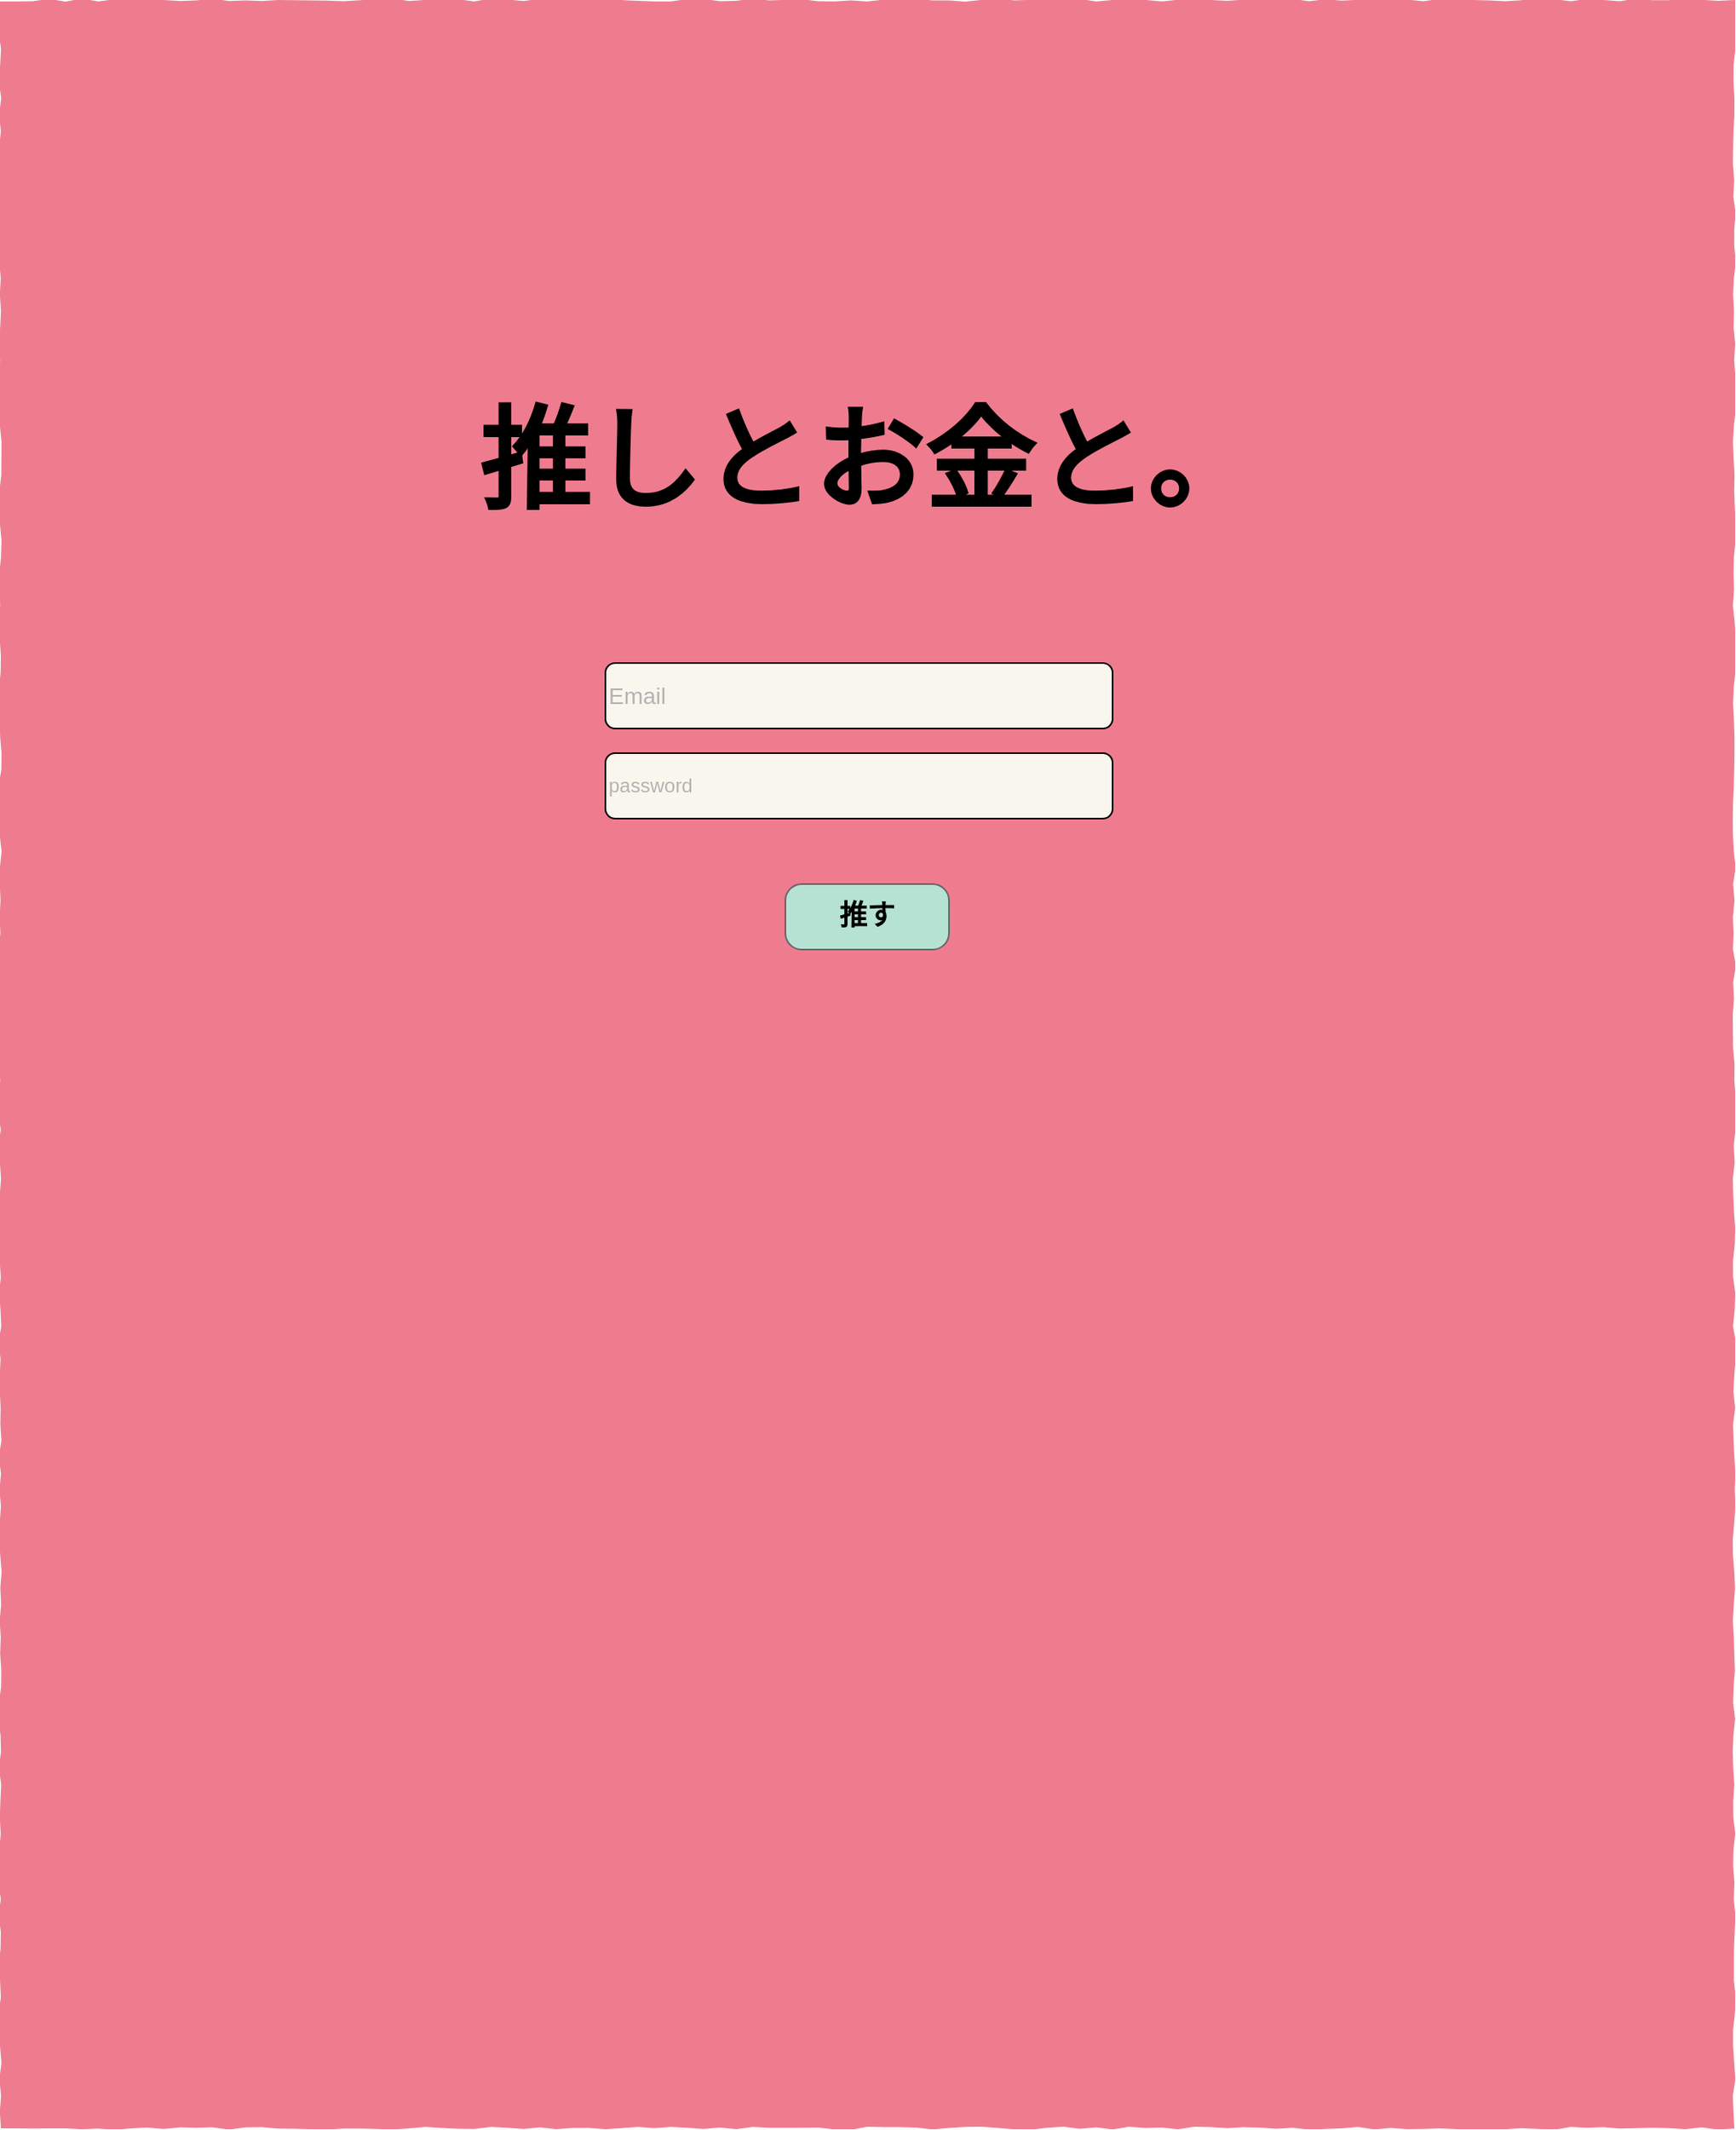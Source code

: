 <mxfile version="16.1.2" type="github" pages="19">
  <diagram id="UxVFxGpKfsYg7zSkrFi4" name="ログイン画面">
    <mxGraphModel dx="782" dy="507" grid="1" gridSize="10" guides="1" tooltips="1" connect="1" arrows="1" fold="1" page="1" pageScale="1" pageWidth="1100" pageHeight="850" math="0" shadow="0">
      <root>
        <mxCell id="chL5t6j-_qPZ0_r-l7LH-0" />
        <mxCell id="chL5t6j-_qPZ0_r-l7LH-1" parent="chL5t6j-_qPZ0_r-l7LH-0" />
        <mxCell id="VtDj1cFA3DahUaQBhV_i-0" value="" style="whiteSpace=wrap;html=1;rounded=0;shadow=0;labelBackgroundColor=none;strokeWidth=1;fontFamily=Helvetica;fontSize=12;align=center;comic=1;strokeColor=none;fillColor=#EF7C8E;fontColor=none;noLabel=1;" parent="chL5t6j-_qPZ0_r-l7LH-1" vertex="1">
          <mxGeometry x="20" y="20" width="1060" height="1300" as="geometry" />
        </mxCell>
        <mxCell id="vUNmke9pMDpvEQRWQD40-0" value="&lt;h1&gt;&lt;font style=&quot;font-size: 68px ; line-height: 1&quot;&gt;推しとお金と。&lt;/font&gt;&lt;/h1&gt;" style="text;strokeColor=none;fillColor=none;html=1;fontSize=68;fontStyle=1;verticalAlign=middle;align=center;rounded=0;shadow=0;labelBackgroundColor=none;sketch=0;fontFamily=Dela Gothic One;fontSource=https%3A%2F%2Ffonts.googleapis.com%2Fcss%3Ffamily%3DDela%2BGothic%2BOne;fontColor=default;labelBorderColor=none;gradientColor=#ffffff;gradientDirection=north;" parent="chL5t6j-_qPZ0_r-l7LH-1" vertex="1">
          <mxGeometry x="250" y="180" width="600" height="200" as="geometry" />
        </mxCell>
        <mxCell id="b3vnI4x36vE1d_46bEfG-0" value="Email" style="rounded=1;whiteSpace=wrap;html=1;fontColor=#B3B3B3;fontSize=14;align=left;fillColor=#F9F7ED;" parent="chL5t6j-_qPZ0_r-l7LH-1" vertex="1">
          <mxGeometry x="390" y="425" width="310" height="40" as="geometry" />
        </mxCell>
        <mxCell id="b3vnI4x36vE1d_46bEfG-1" value="password" style="rounded=1;whiteSpace=wrap;html=1;align=left;fontColor=#B3B3B3;fillColor=#F9F7ED;" parent="chL5t6j-_qPZ0_r-l7LH-1" vertex="1">
          <mxGeometry x="390" y="480" width="310" height="40" as="geometry" />
        </mxCell>
        <mxCell id="b3vnI4x36vE1d_46bEfG-2" value="推す" style="strokeWidth=1;shadow=0;dashed=0;align=center;html=1;shape=mxgraph.mockup.buttons.button;strokeColor=#666666;fontColor=#000000;mainText=;buttonStyle=round;fontSize=17;fontStyle=1;fillColor=#B6E2D3;whiteSpace=wrap;" parent="chL5t6j-_qPZ0_r-l7LH-1" vertex="1">
          <mxGeometry x="500" y="560" width="100" height="40" as="geometry" />
        </mxCell>
      </root>
    </mxGraphModel>
  </diagram>
  <diagram name="トップ" id="03018318-947c-dd8e-b7a3-06fadd420f32">
    <mxGraphModel dx="1022" dy="507" grid="1" gridSize="10" guides="1" tooltips="1" connect="1" arrows="1" fold="1" page="1" pageScale="1" pageWidth="1100" pageHeight="850" background="none" math="0" shadow="0">
      <root>
        <mxCell id="0" />
        <mxCell id="1" parent="0" />
        <mxCell id="677b7b8949515195-1" value="" style="whiteSpace=wrap;html=1;rounded=0;shadow=0;labelBackgroundColor=none;strokeWidth=1;fontFamily=Verdana;fontSize=12;align=center;comic=1;strokeColor=#FAE8E0;fillColor=#FAE8E0;fontColor=#ffffff;" parent="1" vertex="1">
          <mxGeometry x="20" y="20" width="1060" height="3780" as="geometry" />
        </mxCell>
        <mxCell id="yaczlZ2EXRmRVQACX1jq-32" value="" style="whiteSpace=wrap;html=1;rounded=0;shadow=0;labelBackgroundColor=none;strokeWidth=2;fontFamily=Verdana;fontSize=12;align=center;comic=1;perimeterSpacing=0;strokeColor=#EBE0D0;fillColor=#EF7C8E;" parent="1" vertex="1">
          <mxGeometry x="40" y="190" width="1010" height="680" as="geometry" />
        </mxCell>
        <mxCell id="yaczlZ2EXRmRVQACX1jq-25" value="" style="verticalLabelPosition=bottom;shadow=0;dashed=0;align=center;html=1;verticalAlign=top;strokeWidth=1;shape=mxgraph.mockup.graphics.simpleIcon;strokeColor=#999999;rounded=1;fontSize=18;fillColor=none;" parent="1" vertex="1">
          <mxGeometry x="60" y="210" width="970" height="480" as="geometry" />
        </mxCell>
        <mxCell id="yaczlZ2EXRmRVQACX1jq-33" value="" style="whiteSpace=wrap;html=1;rounded=0;shadow=0;labelBackgroundColor=none;strokeWidth=2;fontFamily=Verdana;fontSize=12;align=center;comic=1;perimeterSpacing=0;strokeColor=#D8A7B1;fillColor=#D8A7B1;" parent="1" vertex="1">
          <mxGeometry x="40" y="1690" width="1010" height="1330" as="geometry" />
        </mxCell>
        <mxCell id="yaczlZ2EXRmRVQACX1jq-29" value="" style="whiteSpace=wrap;html=1;rounded=0;shadow=0;labelBackgroundColor=none;strokeWidth=2;fontFamily=Verdana;fontSize=12;align=center;comic=1;perimeterSpacing=0;strokeColor=#B6E2D3;fillColor=#B6E2D3;" parent="1" vertex="1">
          <mxGeometry x="40" y="900" width="1010" height="750" as="geometry" />
        </mxCell>
        <mxCell id="677b7b8949515195-2" value="&lt;h2&gt;&lt;font face=&quot;Dela Gothic One&quot; data-font-src=&quot;https://fonts.googleapis.com/css?family=Dela+Gothic+One&quot;&gt;推しとお金と。&lt;/font&gt;&lt;/h2&gt;" style="whiteSpace=wrap;html=1;rounded=0;shadow=0;labelBackgroundColor=none;strokeWidth=1;fontFamily=Verdana;fontSize=28;align=center;comic=1;fillColor=none;strokeColor=none;" parent="1" vertex="1">
          <mxGeometry x="40" y="40" width="300" height="80" as="geometry" />
        </mxCell>
        <mxCell id="677b7b8949515195-9" value="" style="line;strokeWidth=1;html=1;rounded=0;shadow=0;labelBackgroundColor=none;fillColor=none;fontFamily=Verdana;fontSize=14;fontColor=#000000;align=center;comic=1;" parent="1" vertex="1">
          <mxGeometry x="20" y="140" width="1060" height="10" as="geometry" />
        </mxCell>
        <mxCell id="677b7b8949515195-26" value="" style="whiteSpace=wrap;html=1;rounded=0;shadow=0;labelBackgroundColor=none;strokeWidth=1;fontFamily=Verdana;fontSize=12;align=center;comic=1;fillColor=#F9F7ED;strokeColor=#36393d;" parent="1" vertex="1">
          <mxGeometry x="45" y="3050" width="1010" height="640" as="geometry" />
        </mxCell>
        <mxCell id="677b7b8949515195-42" value="カレンダー" style="text;html=1;points=[];align=center;verticalAlign=middle;spacingTop=-4;fontSize=16;fontFamily=Verdana" parent="1" vertex="1">
          <mxGeometry x="465" y="3380" width="170" height="20" as="geometry" />
        </mxCell>
        <mxCell id="yaczlZ2EXRmRVQACX1jq-4" value="" style="verticalLabelPosition=bottom;shadow=0;dashed=0;align=center;html=1;verticalAlign=top;strokeWidth=1;shape=mxgraph.mockup.graphics.pieChart;parts=10,20,35;partColors=#e0e0e0,#d0d0d0,#c0c0c0,#b0b0b0,#a0a0a0;strokeWidth=2;strokeColor=#E6E6E6;" parent="1" vertex="1">
          <mxGeometry x="380" y="1830" width="300" height="300" as="geometry" />
        </mxCell>
        <mxCell id="yaczlZ2EXRmRVQACX1jq-24" value="メモリー" style="text;html=1;points=[];align=center;verticalAlign=middle;spacingTop=-4;fontSize=28;fontFamily=Verdana;fontStyle=1" parent="1" vertex="1">
          <mxGeometry x="465" y="920" width="170" height="40" as="geometry" />
        </mxCell>
        <mxCell id="yaczlZ2EXRmRVQACX1jq-6" value="" style="whiteSpace=wrap;html=1;rounded=1;shadow=0;labelBackgroundColor=none;strokeWidth=1;fontFamily=Verdana;fontSize=12;align=center;comic=1;fillColor=#F9F7ED;" parent="1" vertex="1">
          <mxGeometry x="60" y="970" width="300" height="300" as="geometry" />
        </mxCell>
        <mxCell id="yaczlZ2EXRmRVQACX1jq-34" value="お金の管理" style="text;html=1;points=[];align=center;verticalAlign=middle;spacingTop=-4;fontSize=28;fontFamily=Verdana;fontStyle=1" parent="1" vertex="1">
          <mxGeometry x="445" y="1720" width="170" height="40" as="geometry" />
        </mxCell>
        <mxCell id="yaczlZ2EXRmRVQACX1jq-35" value="" style="verticalLabelPosition=bottom;shadow=0;dashed=0;align=center;html=1;verticalAlign=top;strokeWidth=1;shape=mxgraph.mockup.graphics.pieChart;parts=10,20,35;partColors=#e0e0e0,#d0d0d0,#c0c0c0,#b0b0b0,#a0a0a0;strokeWidth=2;strokeColor=#E6E6E6;" parent="1" vertex="1">
          <mxGeometry x="385" y="2410" width="300" height="300" as="geometry" />
        </mxCell>
        <mxCell id="yaczlZ2EXRmRVQACX1jq-36" value="支出" style="text;html=1;points=[];align=center;verticalAlign=middle;spacingTop=-4;fontSize=28;fontFamily=Verdana;fontStyle=1" parent="1" vertex="1">
          <mxGeometry x="445" y="1780" width="170" height="40" as="geometry" />
        </mxCell>
        <mxCell id="yaczlZ2EXRmRVQACX1jq-37" value="推し貯金" style="text;html=1;points=[];align=center;verticalAlign=middle;spacingTop=-4;fontSize=28;fontFamily=Verdana;fontStyle=1" parent="1" vertex="1">
          <mxGeometry x="445" y="2360" width="170" height="40" as="geometry" />
        </mxCell>
        <mxCell id="yaczlZ2EXRmRVQACX1jq-38" value="&lt;ul&gt;&lt;li&gt;コンサート　　　1,5000円&lt;/li&gt;&lt;li&gt;演劇&lt;/li&gt;&lt;li&gt;配信&lt;/li&gt;&lt;li&gt;CD&lt;/li&gt;&lt;li&gt;雑誌　　　　&lt;/li&gt;&lt;/ul&gt;" style="text;strokeColor=none;fillColor=none;html=1;whiteSpace=wrap;verticalAlign=top;overflow=hidden;rounded=0;shadow=0;sketch=0;fontSize=20;" parent="1" vertex="1">
          <mxGeometry x="305" y="2150" width="460" height="200" as="geometry" />
        </mxCell>
        <mxCell id="yaczlZ2EXRmRVQACX1jq-39" value="&lt;ul&gt;&lt;li&gt;コンサート&amp;nbsp; &amp;nbsp; &amp;nbsp; &amp;nbsp; &amp;nbsp; &amp;nbsp; &amp;nbsp; 3,000円&lt;/li&gt;&lt;li&gt;主演舞台&lt;/li&gt;&lt;li&gt;TV出演(グループ)&lt;/li&gt;&lt;li&gt;TV出演(単発)&lt;/li&gt;&lt;li&gt;雑誌(グループ)&lt;/li&gt;&lt;li&gt;雑誌(単発)&lt;/li&gt;&lt;/ul&gt;" style="text;strokeColor=none;fillColor=none;html=1;whiteSpace=wrap;verticalAlign=top;overflow=hidden;rounded=0;shadow=0;sketch=0;fontSize=20;" parent="1" vertex="1">
          <mxGeometry x="350" y="2760" width="390" height="200" as="geometry" />
        </mxCell>
        <mxCell id="yaczlZ2EXRmRVQACX1jq-2" value="推しの画像" style="text;html=1;points=[];align=center;verticalAlign=middle;spacingTop=-4;fontSize=14;fontFamily=Verdana" parent="1" vertex="1">
          <mxGeometry x="465" y="450" width="170" height="20" as="geometry" />
        </mxCell>
        <mxCell id="yaczlZ2EXRmRVQACX1jq-41" value="&lt;div style=&quot;font-size: 20px;&quot;&gt;&lt;span style=&quot;font-weight: normal; font-size: 20px;&quot;&gt;&lt;font style=&quot;font-size: 20px;&quot;&gt;なまえ　　　：山田太郎&lt;/font&gt;&lt;/span&gt;&lt;/div&gt;&lt;div style=&quot;font-size: 20px;&quot;&gt;&lt;span style=&quot;font-weight: normal; font-size: 20px;&quot;&gt;&lt;font style=&quot;font-size: 20px;&quot;&gt;たんじょうび：yyyy/mm/dd&lt;/font&gt;&lt;/span&gt;&lt;/div&gt;&lt;div style=&quot;font-size: 20px;&quot;&gt;&lt;span style=&quot;font-weight: 400; font-size: 20px;&quot;&gt;あいじょうど：100%&lt;/span&gt;&lt;/div&gt;" style="text;strokeColor=none;fillColor=none;html=1;fontSize=20;fontStyle=1;verticalAlign=top;align=left;rounded=0;shadow=0;labelBackgroundColor=none;sketch=0;" parent="1" vertex="1">
          <mxGeometry x="60" y="720" width="650" height="120" as="geometry" />
        </mxCell>
        <mxCell id="q1EqOqQfWIgQhFBcWWkm-1" value="" style="verticalLabelPosition=bottom;shadow=0;dashed=0;align=center;html=1;verticalAlign=top;strokeWidth=1;shape=mxgraph.mockup.graphics.simpleIcon;strokeColor=#999999;rounded=1;fontSize=18;fillColor=none;" parent="1" vertex="1">
          <mxGeometry x="75" y="985" width="270" height="270" as="geometry" />
        </mxCell>
        <mxCell id="q1EqOqQfWIgQhFBcWWkm-2" value="No.1" style="text;strokeColor=none;fillColor=none;html=1;fontSize=24;fontStyle=1;verticalAlign=middle;align=center;rounded=0;shadow=0;glass=0;sketch=0;fontColor=#000000;" parent="1" vertex="1">
          <mxGeometry x="40" y="967" width="100" height="40" as="geometry" />
        </mxCell>
        <mxCell id="q1EqOqQfWIgQhFBcWWkm-3" value="" style="html=1;verticalLabelPosition=bottom;align=center;labelBackgroundColor=#ffffff;verticalAlign=top;strokeWidth=2;strokeColor=none;shadow=0;dashed=0;shape=mxgraph.ios7.icons.heart;rounded=1;fontSize=18;fillColor=#FAE8E0;" parent="1" vertex="1">
          <mxGeometry x="990" y="810" width="40" height="40" as="geometry" />
        </mxCell>
        <mxCell id="c6nzPv5-GsaWvvguajbp-1" value="" style="whiteSpace=wrap;html=1;rounded=1;shadow=0;labelBackgroundColor=none;strokeWidth=1;fontFamily=Verdana;fontSize=12;align=center;comic=1;fillColor=#F9F7ED;" parent="1" vertex="1">
          <mxGeometry x="380" y="970" width="300" height="300" as="geometry" />
        </mxCell>
        <mxCell id="Xhqz13biM2N_Na8dGTES-1" value="" style="edgeStyle=orthogonalEdgeStyle;rounded=0;orthogonalLoop=1;jettySize=auto;html=1;fontSize=20;fontColor=#B3B3B3;" parent="1" source="c6nzPv5-GsaWvvguajbp-2" target="yaczlZ2EXRmRVQACX1jq-24" edge="1">
          <mxGeometry relative="1" as="geometry" />
        </mxCell>
        <mxCell id="c6nzPv5-GsaWvvguajbp-2" value="" style="verticalLabelPosition=bottom;shadow=0;dashed=0;align=center;html=1;verticalAlign=top;strokeWidth=1;shape=mxgraph.mockup.graphics.simpleIcon;strokeColor=#999999;rounded=1;fontSize=18;fillColor=none;" parent="1" vertex="1">
          <mxGeometry x="395" y="985" width="270" height="270" as="geometry" />
        </mxCell>
        <mxCell id="c6nzPv5-GsaWvvguajbp-3" value="No.1" style="text;strokeColor=none;fillColor=none;html=1;fontSize=24;fontStyle=1;verticalAlign=middle;align=center;rounded=0;shadow=0;glass=0;sketch=0;fontColor=#000000;" parent="1" vertex="1">
          <mxGeometry x="360" y="967" width="100" height="40" as="geometry" />
        </mxCell>
        <mxCell id="c6nzPv5-GsaWvvguajbp-4" value="" style="whiteSpace=wrap;html=1;rounded=1;shadow=0;labelBackgroundColor=none;strokeWidth=1;fontFamily=Verdana;fontSize=12;align=center;comic=1;fillColor=#F9F7ED;" parent="1" vertex="1">
          <mxGeometry x="710" y="970" width="300" height="300" as="geometry" />
        </mxCell>
        <mxCell id="c6nzPv5-GsaWvvguajbp-5" value="" style="verticalLabelPosition=bottom;shadow=0;dashed=0;align=center;html=1;verticalAlign=top;strokeWidth=1;shape=mxgraph.mockup.graphics.simpleIcon;strokeColor=#999999;rounded=1;fontSize=18;fillColor=none;" parent="1" vertex="1">
          <mxGeometry x="725" y="985" width="270" height="270" as="geometry" />
        </mxCell>
        <mxCell id="c6nzPv5-GsaWvvguajbp-6" value="No.1" style="text;strokeColor=none;fillColor=none;html=1;fontSize=24;fontStyle=1;verticalAlign=middle;align=center;rounded=0;shadow=0;glass=0;sketch=0;fontColor=#000000;" parent="1" vertex="1">
          <mxGeometry x="690" y="967" width="100" height="40" as="geometry" />
        </mxCell>
        <mxCell id="c6nzPv5-GsaWvvguajbp-7" value="" style="whiteSpace=wrap;html=1;rounded=1;shadow=0;labelBackgroundColor=none;strokeWidth=1;fontFamily=Verdana;fontSize=12;align=center;comic=1;fillColor=#F9F7ED;" parent="1" vertex="1">
          <mxGeometry x="65" y="1293" width="300" height="300" as="geometry" />
        </mxCell>
        <mxCell id="c6nzPv5-GsaWvvguajbp-8" value="" style="verticalLabelPosition=bottom;shadow=0;dashed=0;align=center;html=1;verticalAlign=top;strokeWidth=1;shape=mxgraph.mockup.graphics.simpleIcon;strokeColor=#999999;rounded=1;fontSize=18;fillColor=none;" parent="1" vertex="1">
          <mxGeometry x="80" y="1308" width="270" height="270" as="geometry" />
        </mxCell>
        <mxCell id="c6nzPv5-GsaWvvguajbp-9" value="No.1" style="text;strokeColor=none;fillColor=none;html=1;fontSize=24;fontStyle=1;verticalAlign=middle;align=center;rounded=0;shadow=0;glass=0;sketch=0;fontColor=#000000;" parent="1" vertex="1">
          <mxGeometry x="45" y="1290" width="100" height="40" as="geometry" />
        </mxCell>
        <mxCell id="c6nzPv5-GsaWvvguajbp-10" value="" style="whiteSpace=wrap;html=1;rounded=1;shadow=0;labelBackgroundColor=none;strokeWidth=1;fontFamily=Verdana;fontSize=12;align=center;comic=1;fillColor=#F9F7ED;" parent="1" vertex="1">
          <mxGeometry x="385" y="1293" width="300" height="300" as="geometry" />
        </mxCell>
        <mxCell id="c6nzPv5-GsaWvvguajbp-11" value="" style="verticalLabelPosition=bottom;shadow=0;dashed=0;align=center;html=1;verticalAlign=top;strokeWidth=1;shape=mxgraph.mockup.graphics.simpleIcon;strokeColor=#999999;rounded=1;fontSize=18;fillColor=none;" parent="1" vertex="1">
          <mxGeometry x="400" y="1308" width="270" height="270" as="geometry" />
        </mxCell>
        <mxCell id="c6nzPv5-GsaWvvguajbp-12" value="No.1" style="text;strokeColor=none;fillColor=none;html=1;fontSize=24;fontStyle=1;verticalAlign=middle;align=center;rounded=0;shadow=0;glass=0;sketch=0;fontColor=#000000;" parent="1" vertex="1">
          <mxGeometry x="365" y="1290" width="100" height="40" as="geometry" />
        </mxCell>
        <mxCell id="c6nzPv5-GsaWvvguajbp-13" value="" style="whiteSpace=wrap;html=1;rounded=1;shadow=0;labelBackgroundColor=none;strokeWidth=1;fontFamily=Verdana;fontSize=12;align=center;comic=1;fillColor=#F9F7ED;" parent="1" vertex="1">
          <mxGeometry x="715" y="1293" width="300" height="300" as="geometry" />
        </mxCell>
        <mxCell id="c6nzPv5-GsaWvvguajbp-14" value="" style="verticalLabelPosition=bottom;shadow=0;dashed=0;align=center;html=1;verticalAlign=top;strokeWidth=1;shape=mxgraph.mockup.graphics.simpleIcon;strokeColor=#999999;rounded=1;fontSize=18;fillColor=none;" parent="1" vertex="1">
          <mxGeometry x="730" y="1308" width="270" height="270" as="geometry" />
        </mxCell>
        <mxCell id="c6nzPv5-GsaWvvguajbp-15" value="No.1" style="text;strokeColor=none;fillColor=none;html=1;fontSize=24;fontStyle=1;verticalAlign=middle;align=center;rounded=0;shadow=0;glass=0;sketch=0;fontColor=#000000;" parent="1" vertex="1">
          <mxGeometry x="695" y="1290" width="100" height="40" as="geometry" />
        </mxCell>
        <mxCell id="SjPd-rIeeMpSXHTkI-8m-1" value="わたし" style="whiteSpace=wrap;html=1;rounded=0;shadow=0;labelBackgroundColor=none;strokeWidth=1;fontFamily=Verdana;fontSize=16;align=center;comic=1;fillColor=none;strokeColor=none;verticalAlign=bottom;fontStyle=1" parent="1" vertex="1">
          <mxGeometry x="980" y="40" width="80" height="90" as="geometry" />
        </mxCell>
        <mxCell id="SjPd-rIeeMpSXHTkI-8m-2" value="お金" style="whiteSpace=wrap;html=1;rounded=0;shadow=0;labelBackgroundColor=none;strokeWidth=1;fontFamily=Verdana;fontSize=16;align=center;comic=1;fillColor=none;strokeColor=none;verticalAlign=bottom;fontStyle=1" parent="1" vertex="1">
          <mxGeometry x="910" y="40" width="80" height="90" as="geometry" />
        </mxCell>
        <mxCell id="SjPd-rIeeMpSXHTkI-8m-3" value="メモリー" style="whiteSpace=wrap;html=1;rounded=0;shadow=0;labelBackgroundColor=none;strokeWidth=1;fontFamily=Verdana;fontSize=16;align=center;comic=1;fillColor=none;strokeColor=none;verticalAlign=bottom;fontStyle=1" parent="1" vertex="1">
          <mxGeometry x="840" y="40" width="80" height="90" as="geometry" />
        </mxCell>
        <mxCell id="SjPd-rIeeMpSXHTkI-8m-4" value="" style="html=1;verticalLabelPosition=bottom;align=center;labelBackgroundColor=default;verticalAlign=top;strokeWidth=2;strokeColor=#000000;shadow=0;dashed=0;shape=mxgraph.ios7.icons.edit;rounded=1;fontSize=18;fillColor=#B6E2D3;" parent="1" vertex="1">
          <mxGeometry x="860" y="60" width="40" height="40" as="geometry" />
        </mxCell>
        <mxCell id="SjPd-rIeeMpSXHTkI-8m-5" value="" style="html=1;verticalLabelPosition=bottom;align=center;labelBackgroundColor=#ffffff;verticalAlign=top;strokeWidth=2;strokeColor=#000000;shadow=0;dashed=0;shape=mxgraph.ios7.icons.heart;rounded=1;fontSize=18;fillColor=#EF7C8E;" parent="1" vertex="1">
          <mxGeometry x="790" y="65" width="40" height="40" as="geometry" />
        </mxCell>
        <mxCell id="SjPd-rIeeMpSXHTkI-8m-6" value="" style="html=1;verticalLabelPosition=bottom;align=center;labelBackgroundColor=#ffffff;verticalAlign=top;strokeWidth=2;strokeColor=#000000;shadow=0;dashed=0;shape=mxgraph.ios7.icons.calculator;rounded=0;sketch=0;fontSize=18;fillColor=#D8A7B1;" parent="1" vertex="1">
          <mxGeometry x="935" y="65" width="30" height="40" as="geometry" />
        </mxCell>
        <mxCell id="SjPd-rIeeMpSXHTkI-8m-7" value="" style="html=1;verticalLabelPosition=bottom;align=center;labelBackgroundColor=#ffffff;verticalAlign=top;strokeWidth=2;strokeColor=#000000;shadow=0;dashed=0;shape=mxgraph.ios7.icons.user;rounded=0;sketch=0;fontSize=14;fillColor=none;" parent="1" vertex="1">
          <mxGeometry x="1000" y="60" width="40" height="40" as="geometry" />
        </mxCell>
        <mxCell id="SjPd-rIeeMpSXHTkI-8m-8" value="推し" style="whiteSpace=wrap;html=1;rounded=0;shadow=0;labelBackgroundColor=none;strokeWidth=1;fontFamily=Verdana;fontSize=16;align=center;comic=1;fillColor=none;strokeColor=none;verticalAlign=bottom;fontStyle=1" parent="1" vertex="1">
          <mxGeometry x="770" y="40" width="80" height="90" as="geometry" />
        </mxCell>
      </root>
    </mxGraphModel>
  </diagram>
  <diagram id="2QcqY6AXD7hYFMSb13DG" name="メモリー">
    <mxGraphModel dx="2044" dy="1014" grid="1" gridSize="10" guides="1" tooltips="1" connect="1" arrows="1" fold="1" page="1" pageScale="1" pageWidth="1100" pageHeight="850" math="0" shadow="0">
      <root>
        <mxCell id="-rIyNbKl4Dou8ZkfTj_H-0" />
        <mxCell id="-rIyNbKl4Dou8ZkfTj_H-1" parent="-rIyNbKl4Dou8ZkfTj_H-0" />
        <mxCell id="AClEbfUBYzWPLddE4YGz-0" value="" style="whiteSpace=wrap;html=1;rounded=0;shadow=0;labelBackgroundColor=none;strokeWidth=1;fontFamily=Verdana;fontSize=12;align=center;comic=1;strokeColor=#FAE8E0;fillColor=#FAE8E0;fontColor=#ffffff;" parent="-rIyNbKl4Dou8ZkfTj_H-1" vertex="1">
          <mxGeometry x="20" y="10" width="1060" height="2300" as="geometry" />
        </mxCell>
        <mxCell id="AClEbfUBYzWPLddE4YGz-9" value="&lt;h2&gt;&lt;font face=&quot;Dela Gothic One&quot; data-font-src=&quot;https://fonts.googleapis.com/css?family=Dela+Gothic+One&quot;&gt;推しとお金と。&lt;/font&gt;&lt;/h2&gt;" style="whiteSpace=wrap;html=1;rounded=0;shadow=0;labelBackgroundColor=none;strokeWidth=1;fontFamily=Verdana;fontSize=28;align=center;comic=1;fillColor=none;strokeColor=none;" parent="-rIyNbKl4Dou8ZkfTj_H-1" vertex="1">
          <mxGeometry x="40" y="40" width="300" height="80" as="geometry" />
        </mxCell>
        <mxCell id="AClEbfUBYzWPLddE4YGz-10" value="" style="line;strokeWidth=1;html=1;rounded=0;shadow=0;labelBackgroundColor=none;fillColor=none;fontFamily=Verdana;fontSize=14;fontColor=#000000;align=center;comic=1;" parent="-rIyNbKl4Dou8ZkfTj_H-1" vertex="1">
          <mxGeometry x="20" y="140" width="1060" height="10" as="geometry" />
        </mxCell>
        <mxCell id="N6bOfU00B65bswanYSPk-6" value="" style="whiteSpace=wrap;html=1;rounded=0;shadow=0;labelBackgroundColor=none;strokeWidth=1;fontFamily=Verdana;fontSize=12;align=center;comic=1;fillColor=#F9F7ED;strokeColor=#36393d;" parent="-rIyNbKl4Dou8ZkfTj_H-1" vertex="1">
          <mxGeometry x="45" y="260" width="1010" height="800" as="geometry" />
        </mxCell>
        <mxCell id="3t6Vk11gN6ZwAq6YirDO-0" value="" style="verticalLabelPosition=bottom;shadow=0;dashed=0;align=center;html=1;verticalAlign=top;strokeWidth=1;shape=mxgraph.mockup.graphics.simpleIcon;strokeColor=#999999;rounded=1;fontSize=18;fillColor=none;" parent="-rIyNbKl4Dou8ZkfTj_H-1" vertex="1">
          <mxGeometry x="310" y="325" width="480" height="360" as="geometry" />
        </mxCell>
        <mxCell id="3t6Vk11gN6ZwAq6YirDO-18" value="2021/11/14&lt;br style=&quot;font-size: 20px&quot;&gt;公演名　　〇〇〇&lt;br style=&quot;font-size: 20px&quot;&gt;出演者　　〇〇&lt;br style=&quot;font-size: 20px&quot;&gt;会場　　　〇〇シアター&lt;br style=&quot;font-size: 20px&quot;&gt;チケット　〇〇円&lt;br style=&quot;font-size: 20px&quot;&gt;&lt;div style=&quot;font-size: 20px&quot;&gt;&lt;span style=&quot;font-size: 20px&quot;&gt;メモ　　　〇〇〇〇〇〇〇〇&lt;/span&gt;&lt;/div&gt;" style="text;html=1;strokeColor=none;fillColor=none;align=left;verticalAlign=top;whiteSpace=wrap;rounded=0;shadow=1;glass=0;sketch=0;fontSize=20;fontColor=#000000;" parent="-rIyNbKl4Dou8ZkfTj_H-1" vertex="1">
          <mxGeometry x="90" y="700" width="790" height="350" as="geometry" />
        </mxCell>
        <mxCell id="m0CVLFfhDi93x0_QCSWf-0" value="メモリー" style="text;strokeColor=none;fillColor=none;html=1;fontSize=36;fontStyle=1;verticalAlign=middle;align=left;" parent="-rIyNbKl4Dou8ZkfTj_H-1" vertex="1">
          <mxGeometry x="40" y="170" width="215" height="60" as="geometry" />
        </mxCell>
        <mxCell id="m0CVLFfhDi93x0_QCSWf-1" value="" style="whiteSpace=wrap;html=1;rounded=0;shadow=0;labelBackgroundColor=none;strokeWidth=1;fontFamily=Verdana;fontSize=12;align=center;comic=1;fillColor=#F9F7ED;strokeColor=#36393d;" parent="-rIyNbKl4Dou8ZkfTj_H-1" vertex="1">
          <mxGeometry x="45" y="1100" width="1010" height="800" as="geometry" />
        </mxCell>
        <mxCell id="m0CVLFfhDi93x0_QCSWf-2" value="" style="verticalLabelPosition=bottom;shadow=0;dashed=0;align=center;html=1;verticalAlign=top;strokeWidth=1;shape=mxgraph.mockup.graphics.simpleIcon;strokeColor=#999999;rounded=1;fontSize=18;fillColor=none;" parent="-rIyNbKl4Dou8ZkfTj_H-1" vertex="1">
          <mxGeometry x="310" y="1165" width="480" height="360" as="geometry" />
        </mxCell>
        <mxCell id="m0CVLFfhDi93x0_QCSWf-3" value="2021/11/14&lt;br style=&quot;font-size: 20px&quot;&gt;公演名　　〇〇〇&lt;br style=&quot;font-size: 20px&quot;&gt;出演者　　〇〇&lt;br style=&quot;font-size: 20px&quot;&gt;会場　　　〇〇シアター&lt;br style=&quot;font-size: 20px&quot;&gt;チケット　〇〇円&lt;br style=&quot;font-size: 20px&quot;&gt;&lt;div style=&quot;font-size: 20px&quot;&gt;&lt;span style=&quot;font-size: 20px&quot;&gt;メモ　　　〇〇〇〇〇〇〇〇&lt;/span&gt;&lt;/div&gt;" style="text;html=1;strokeColor=none;fillColor=none;align=left;verticalAlign=top;whiteSpace=wrap;rounded=0;shadow=1;glass=0;sketch=0;fontSize=20;fontColor=#000000;" parent="-rIyNbKl4Dou8ZkfTj_H-1" vertex="1">
          <mxGeometry x="90" y="1540" width="790" height="350" as="geometry" />
        </mxCell>
        <mxCell id="sSvdJNJbbboCtx2kDgrR-0" value="わたし" style="whiteSpace=wrap;html=1;rounded=0;shadow=0;labelBackgroundColor=none;strokeWidth=1;fontFamily=Verdana;fontSize=16;align=center;comic=1;fillColor=none;strokeColor=none;verticalAlign=bottom;fontStyle=1" parent="-rIyNbKl4Dou8ZkfTj_H-1" vertex="1">
          <mxGeometry x="980" y="40" width="80" height="90" as="geometry" />
        </mxCell>
        <mxCell id="sSvdJNJbbboCtx2kDgrR-1" value="お金" style="whiteSpace=wrap;html=1;rounded=0;shadow=0;labelBackgroundColor=none;strokeWidth=1;fontFamily=Verdana;fontSize=16;align=center;comic=1;fillColor=none;strokeColor=none;verticalAlign=bottom;fontStyle=1" parent="-rIyNbKl4Dou8ZkfTj_H-1" vertex="1">
          <mxGeometry x="910" y="40" width="80" height="90" as="geometry" />
        </mxCell>
        <mxCell id="sSvdJNJbbboCtx2kDgrR-2" value="メモリー" style="whiteSpace=wrap;html=1;rounded=0;shadow=0;labelBackgroundColor=none;strokeWidth=1;fontFamily=Verdana;fontSize=16;align=center;comic=1;fillColor=none;strokeColor=none;verticalAlign=bottom;fontStyle=1" parent="-rIyNbKl4Dou8ZkfTj_H-1" vertex="1">
          <mxGeometry x="840" y="40" width="80" height="90" as="geometry" />
        </mxCell>
        <mxCell id="sSvdJNJbbboCtx2kDgrR-3" value="" style="html=1;verticalLabelPosition=bottom;align=center;labelBackgroundColor=default;verticalAlign=top;strokeWidth=2;strokeColor=#000000;shadow=0;dashed=0;shape=mxgraph.ios7.icons.edit;rounded=1;fontSize=18;fillColor=#B6E2D3;" parent="-rIyNbKl4Dou8ZkfTj_H-1" vertex="1">
          <mxGeometry x="860" y="60" width="40" height="40" as="geometry" />
        </mxCell>
        <mxCell id="sSvdJNJbbboCtx2kDgrR-4" value="" style="html=1;verticalLabelPosition=bottom;align=center;labelBackgroundColor=#ffffff;verticalAlign=top;strokeWidth=2;strokeColor=#000000;shadow=0;dashed=0;shape=mxgraph.ios7.icons.heart;rounded=1;fontSize=18;fillColor=#EF7C8E;" parent="-rIyNbKl4Dou8ZkfTj_H-1" vertex="1">
          <mxGeometry x="790" y="65" width="40" height="40" as="geometry" />
        </mxCell>
        <mxCell id="sSvdJNJbbboCtx2kDgrR-5" value="" style="html=1;verticalLabelPosition=bottom;align=center;labelBackgroundColor=#ffffff;verticalAlign=top;strokeWidth=2;strokeColor=#000000;shadow=0;dashed=0;shape=mxgraph.ios7.icons.calculator;rounded=0;sketch=0;fontSize=18;fillColor=#D8A7B1;" parent="-rIyNbKl4Dou8ZkfTj_H-1" vertex="1">
          <mxGeometry x="935" y="65" width="30" height="40" as="geometry" />
        </mxCell>
        <mxCell id="sSvdJNJbbboCtx2kDgrR-6" value="" style="html=1;verticalLabelPosition=bottom;align=center;labelBackgroundColor=#ffffff;verticalAlign=top;strokeWidth=2;strokeColor=#000000;shadow=0;dashed=0;shape=mxgraph.ios7.icons.user;rounded=0;sketch=0;fontSize=14;fillColor=none;" parent="-rIyNbKl4Dou8ZkfTj_H-1" vertex="1">
          <mxGeometry x="1000" y="60" width="40" height="40" as="geometry" />
        </mxCell>
        <mxCell id="sSvdJNJbbboCtx2kDgrR-7" value="推し" style="whiteSpace=wrap;html=1;rounded=0;shadow=0;labelBackgroundColor=none;strokeWidth=1;fontFamily=Verdana;fontSize=16;align=center;comic=1;fillColor=none;strokeColor=none;verticalAlign=bottom;fontStyle=1" parent="-rIyNbKl4Dou8ZkfTj_H-1" vertex="1">
          <mxGeometry x="770" y="40" width="80" height="90" as="geometry" />
        </mxCell>
        <mxCell id="cNzJWNAEa8QTt3qSXynT-0" value="yyyy" style="rounded=1;whiteSpace=wrap;html=1;shadow=0;glass=0;sketch=0;fontSize=18;fontColor=#B3B3B3;strokeColor=#000000;fillColor=#F9F7ED;align=left;verticalAlign=middle;" parent="-rIyNbKl4Dou8ZkfTj_H-1" vertex="1">
          <mxGeometry x="810" y="180" width="80" height="40" as="geometry" />
        </mxCell>
        <mxCell id="cNzJWNAEa8QTt3qSXynT-1" value="" style="html=1;verticalLabelPosition=bottom;align=center;labelBackgroundColor=#ffffff;verticalAlign=top;strokeWidth=1;strokeColor=#000000;shadow=0;dashed=0;shape=mxgraph.ios7.icons.play;rounded=1;glass=0;sketch=0;fontFamily=Helvetica;fontSize=36;fontColor=#B3B3B3;fillColor=none;direction=south;aspect=fixed;" parent="-rIyNbKl4Dou8ZkfTj_H-1" vertex="1">
          <mxGeometry x="910" y="191.25" width="20" height="17.5" as="geometry" />
        </mxCell>
        <mxCell id="cNzJWNAEa8QTt3qSXynT-6" value="mm" style="rounded=1;whiteSpace=wrap;html=1;shadow=0;glass=0;sketch=0;fontSize=18;fontColor=#B3B3B3;strokeColor=#000000;fillColor=#F9F7ED;align=left;verticalAlign=middle;" parent="-rIyNbKl4Dou8ZkfTj_H-1" vertex="1">
          <mxGeometry x="950" y="180" width="60" height="40" as="geometry" />
        </mxCell>
        <mxCell id="cNzJWNAEa8QTt3qSXynT-10" value="" style="html=1;verticalLabelPosition=bottom;align=center;labelBackgroundColor=#ffffff;verticalAlign=top;strokeWidth=1;strokeColor=#000000;shadow=0;dashed=0;shape=mxgraph.ios7.icons.play;rounded=1;glass=0;sketch=0;fontFamily=Helvetica;fontSize=36;fontColor=#B3B3B3;fillColor=none;direction=south;aspect=fixed;" parent="-rIyNbKl4Dou8ZkfTj_H-1" vertex="1">
          <mxGeometry x="1020" y="191.25" width="20" height="17.5" as="geometry" />
        </mxCell>
      </root>
    </mxGraphModel>
  </diagram>
  <diagram name="メモリー管理" id="jT9CmfsGDwzF9KvE26sL">
    <mxGraphModel dx="2044" dy="1014" grid="1" gridSize="10" guides="1" tooltips="1" connect="1" arrows="1" fold="1" page="1" pageScale="1" pageWidth="1100" pageHeight="850" math="0" shadow="0">
      <root>
        <mxCell id="hv3OgYjmoO8vMcc_Rlf6-0" />
        <mxCell id="hv3OgYjmoO8vMcc_Rlf6-1" parent="hv3OgYjmoO8vMcc_Rlf6-0" />
        <mxCell id="hv3OgYjmoO8vMcc_Rlf6-2" value="" style="whiteSpace=wrap;html=1;rounded=0;shadow=0;labelBackgroundColor=none;strokeWidth=1;fontFamily=Verdana;fontSize=12;align=center;comic=1;strokeColor=#FAE8E0;fillColor=#FAE8E0;fontColor=#ffffff;" parent="hv3OgYjmoO8vMcc_Rlf6-1" vertex="1">
          <mxGeometry x="20" y="10" width="1060" height="2300" as="geometry" />
        </mxCell>
        <mxCell id="hv3OgYjmoO8vMcc_Rlf6-3" value="&lt;h2&gt;&lt;font face=&quot;Dela Gothic One&quot; data-font-src=&quot;https://fonts.googleapis.com/css?family=Dela+Gothic+One&quot;&gt;推しとお金と。&lt;/font&gt;&lt;/h2&gt;" style="whiteSpace=wrap;html=1;rounded=0;shadow=0;labelBackgroundColor=none;strokeWidth=1;fontFamily=Verdana;fontSize=28;align=center;comic=1;fillColor=none;strokeColor=none;" parent="hv3OgYjmoO8vMcc_Rlf6-1" vertex="1">
          <mxGeometry x="40" y="40" width="300" height="80" as="geometry" />
        </mxCell>
        <mxCell id="hv3OgYjmoO8vMcc_Rlf6-4" value="" style="line;strokeWidth=1;html=1;rounded=0;shadow=0;labelBackgroundColor=none;fillColor=none;fontFamily=Verdana;fontSize=14;fontColor=#000000;align=center;comic=1;" parent="hv3OgYjmoO8vMcc_Rlf6-1" vertex="1">
          <mxGeometry x="20" y="140" width="1060" height="10" as="geometry" />
        </mxCell>
        <mxCell id="hv3OgYjmoO8vMcc_Rlf6-5" value="" style="whiteSpace=wrap;html=1;rounded=0;shadow=0;labelBackgroundColor=none;strokeWidth=1;fontFamily=Verdana;fontSize=12;align=center;comic=1;fillColor=#F9F7ED;strokeColor=#36393d;" parent="hv3OgYjmoO8vMcc_Rlf6-1" vertex="1">
          <mxGeometry x="45" y="350" width="1010" height="800" as="geometry" />
        </mxCell>
        <mxCell id="hv3OgYjmoO8vMcc_Rlf6-6" value="" style="verticalLabelPosition=bottom;shadow=0;dashed=0;align=center;html=1;verticalAlign=top;strokeWidth=1;shape=mxgraph.mockup.graphics.simpleIcon;strokeColor=#999999;rounded=1;fontSize=18;fillColor=none;" parent="hv3OgYjmoO8vMcc_Rlf6-1" vertex="1">
          <mxGeometry x="310" y="415" width="480" height="360" as="geometry" />
        </mxCell>
        <mxCell id="hv3OgYjmoO8vMcc_Rlf6-7" value="2021/11/14&lt;br style=&quot;font-size: 20px&quot;&gt;公演名　　〇〇〇&lt;br style=&quot;font-size: 20px&quot;&gt;出演者　　〇〇&lt;br style=&quot;font-size: 20px&quot;&gt;会場　　　〇〇シアター&lt;br style=&quot;font-size: 20px&quot;&gt;チケット　〇〇円&lt;br style=&quot;font-size: 20px&quot;&gt;&lt;div style=&quot;font-size: 20px&quot;&gt;&lt;span style=&quot;font-size: 20px&quot;&gt;メモ　　　〇〇〇〇〇〇〇〇&lt;/span&gt;&lt;/div&gt;" style="text;html=1;strokeColor=none;fillColor=none;align=left;verticalAlign=top;whiteSpace=wrap;rounded=0;shadow=1;glass=0;sketch=0;fontSize=20;fontColor=#000000;" parent="hv3OgYjmoO8vMcc_Rlf6-1" vertex="1">
          <mxGeometry x="90" y="790" width="790" height="350" as="geometry" />
        </mxCell>
        <mxCell id="hv3OgYjmoO8vMcc_Rlf6-8" value="" style="shape=image;html=1;verticalAlign=top;verticalLabelPosition=bottom;labelBackgroundColor=#ffffff;imageAspect=0;aspect=fixed;image=https://cdn4.iconfinder.com/data/icons/basic-user-interface-elements/700/edit-change-pencil-128.png;rounded=0;shadow=0;glass=0;sketch=0;fontSize=14;fontColor=#000000;strokeColor=#000000;fillColor=#FAE8E0;" parent="hv3OgYjmoO8vMcc_Rlf6-1" vertex="1">
          <mxGeometry x="960" y="375" width="30" height="30" as="geometry" />
        </mxCell>
        <mxCell id="hv3OgYjmoO8vMcc_Rlf6-9" value="" style="shape=image;html=1;verticalAlign=top;verticalLabelPosition=bottom;labelBackgroundColor=#ffffff;imageAspect=0;aspect=fixed;image=https://cdn0.iconfinder.com/data/icons/simple-line-48px/48/trashcan-128.png;rounded=0;shadow=0;glass=0;sketch=0;fontSize=14;fontColor=#000000;strokeColor=#000000;fillColor=#FAE8E0;" parent="hv3OgYjmoO8vMcc_Rlf6-1" vertex="1">
          <mxGeometry x="1000" y="370" width="40" height="40" as="geometry" />
        </mxCell>
        <mxCell id="hv3OgYjmoO8vMcc_Rlf6-10" value="編集" style="whiteSpace=wrap;html=1;rounded=0;shadow=0;labelBackgroundColor=none;strokeWidth=1;fontFamily=Verdana;fontSize=16;align=center;comic=1;fillColor=none;strokeColor=none;verticalAlign=bottom;fontStyle=1" parent="hv3OgYjmoO8vMcc_Rlf6-1" vertex="1">
          <mxGeometry x="940" y="350" width="70" height="80" as="geometry" />
        </mxCell>
        <mxCell id="hv3OgYjmoO8vMcc_Rlf6-11" value="削除" style="whiteSpace=wrap;html=1;rounded=0;shadow=0;labelBackgroundColor=none;strokeWidth=1;fontFamily=Verdana;fontSize=16;align=center;comic=1;fillColor=none;strokeColor=none;verticalAlign=bottom;fontStyle=1" parent="hv3OgYjmoO8vMcc_Rlf6-1" vertex="1">
          <mxGeometry x="985" y="350" width="70" height="80" as="geometry" />
        </mxCell>
        <mxCell id="hv3OgYjmoO8vMcc_Rlf6-22" value="メモリー一覧" style="text;strokeColor=none;fillColor=none;html=1;fontSize=36;fontStyle=1;verticalAlign=middle;align=left;" parent="hv3OgYjmoO8vMcc_Rlf6-1" vertex="1">
          <mxGeometry x="40" y="260" width="260" height="60" as="geometry" />
        </mxCell>
        <mxCell id="hv3OgYjmoO8vMcc_Rlf6-23" value="" style="whiteSpace=wrap;html=1;rounded=0;shadow=0;labelBackgroundColor=none;strokeWidth=1;fontFamily=Verdana;fontSize=12;align=center;comic=1;fillColor=#F9F7ED;strokeColor=#36393d;" parent="hv3OgYjmoO8vMcc_Rlf6-1" vertex="1">
          <mxGeometry x="45" y="1190" width="1010" height="800" as="geometry" />
        </mxCell>
        <mxCell id="hv3OgYjmoO8vMcc_Rlf6-24" value="" style="verticalLabelPosition=bottom;shadow=0;dashed=0;align=center;html=1;verticalAlign=top;strokeWidth=1;shape=mxgraph.mockup.graphics.simpleIcon;strokeColor=#999999;rounded=1;fontSize=18;fillColor=none;" parent="hv3OgYjmoO8vMcc_Rlf6-1" vertex="1">
          <mxGeometry x="310" y="1255" width="480" height="360" as="geometry" />
        </mxCell>
        <mxCell id="hv3OgYjmoO8vMcc_Rlf6-25" value="2021/11/14&lt;br style=&quot;font-size: 20px&quot;&gt;公演名　　〇〇〇&lt;br style=&quot;font-size: 20px&quot;&gt;出演者　　〇〇&lt;br style=&quot;font-size: 20px&quot;&gt;会場　　　〇〇シアター&lt;br style=&quot;font-size: 20px&quot;&gt;チケット　〇〇円&lt;br style=&quot;font-size: 20px&quot;&gt;&lt;div style=&quot;font-size: 20px&quot;&gt;&lt;span style=&quot;font-size: 20px&quot;&gt;メモ　　　〇〇〇〇〇〇〇〇&lt;/span&gt;&lt;/div&gt;" style="text;html=1;strokeColor=none;fillColor=none;align=left;verticalAlign=top;whiteSpace=wrap;rounded=0;shadow=1;glass=0;sketch=0;fontSize=20;fontColor=#000000;" parent="hv3OgYjmoO8vMcc_Rlf6-1" vertex="1">
          <mxGeometry x="90" y="1630" width="790" height="350" as="geometry" />
        </mxCell>
        <mxCell id="hv3OgYjmoO8vMcc_Rlf6-26" value="" style="shape=image;html=1;verticalAlign=top;verticalLabelPosition=bottom;labelBackgroundColor=#ffffff;imageAspect=0;aspect=fixed;image=https://cdn4.iconfinder.com/data/icons/basic-user-interface-elements/700/edit-change-pencil-128.png;rounded=0;shadow=0;glass=0;sketch=0;fontSize=14;fontColor=#000000;strokeColor=#000000;fillColor=#FAE8E0;" parent="hv3OgYjmoO8vMcc_Rlf6-1" vertex="1">
          <mxGeometry x="960" y="1215" width="30" height="30" as="geometry" />
        </mxCell>
        <mxCell id="hv3OgYjmoO8vMcc_Rlf6-27" value="" style="shape=image;html=1;verticalAlign=top;verticalLabelPosition=bottom;labelBackgroundColor=#ffffff;imageAspect=0;aspect=fixed;image=https://cdn0.iconfinder.com/data/icons/simple-line-48px/48/trashcan-128.png;rounded=0;shadow=0;glass=0;sketch=0;fontSize=14;fontColor=#000000;strokeColor=#000000;fillColor=#FAE8E0;" parent="hv3OgYjmoO8vMcc_Rlf6-1" vertex="1">
          <mxGeometry x="1000" y="1210" width="40" height="40" as="geometry" />
        </mxCell>
        <mxCell id="hv3OgYjmoO8vMcc_Rlf6-28" value="編集" style="whiteSpace=wrap;html=1;rounded=0;shadow=0;labelBackgroundColor=none;strokeWidth=1;fontFamily=Verdana;fontSize=16;align=center;comic=1;fillColor=none;strokeColor=none;verticalAlign=bottom;fontStyle=1" parent="hv3OgYjmoO8vMcc_Rlf6-1" vertex="1">
          <mxGeometry x="940" y="1190" width="70" height="80" as="geometry" />
        </mxCell>
        <mxCell id="hv3OgYjmoO8vMcc_Rlf6-29" value="削除" style="whiteSpace=wrap;html=1;rounded=0;shadow=0;labelBackgroundColor=none;strokeWidth=1;fontFamily=Verdana;fontSize=16;align=center;comic=1;fillColor=none;strokeColor=none;verticalAlign=bottom;fontStyle=1" parent="hv3OgYjmoO8vMcc_Rlf6-1" vertex="1">
          <mxGeometry x="985" y="1190" width="70" height="80" as="geometry" />
        </mxCell>
        <mxCell id="sqmMjXkM5yNOIqOsPwlP-0" value="わたし" style="whiteSpace=wrap;html=1;rounded=0;shadow=0;labelBackgroundColor=none;strokeWidth=1;fontFamily=Verdana;fontSize=16;align=center;comic=1;fillColor=none;strokeColor=none;verticalAlign=bottom;fontStyle=1" parent="hv3OgYjmoO8vMcc_Rlf6-1" vertex="1">
          <mxGeometry x="980" y="40" width="80" height="90" as="geometry" />
        </mxCell>
        <mxCell id="sqmMjXkM5yNOIqOsPwlP-1" value="お金" style="whiteSpace=wrap;html=1;rounded=0;shadow=0;labelBackgroundColor=none;strokeWidth=1;fontFamily=Verdana;fontSize=16;align=center;comic=1;fillColor=none;strokeColor=none;verticalAlign=bottom;fontStyle=1" parent="hv3OgYjmoO8vMcc_Rlf6-1" vertex="1">
          <mxGeometry x="910" y="40" width="80" height="90" as="geometry" />
        </mxCell>
        <mxCell id="sqmMjXkM5yNOIqOsPwlP-2" value="メモリー" style="whiteSpace=wrap;html=1;rounded=0;shadow=0;labelBackgroundColor=none;strokeWidth=1;fontFamily=Verdana;fontSize=16;align=center;comic=1;fillColor=none;strokeColor=none;verticalAlign=bottom;fontStyle=1" parent="hv3OgYjmoO8vMcc_Rlf6-1" vertex="1">
          <mxGeometry x="840" y="40" width="80" height="90" as="geometry" />
        </mxCell>
        <mxCell id="sqmMjXkM5yNOIqOsPwlP-3" value="" style="html=1;verticalLabelPosition=bottom;align=center;labelBackgroundColor=default;verticalAlign=top;strokeWidth=2;strokeColor=#000000;shadow=0;dashed=0;shape=mxgraph.ios7.icons.edit;rounded=1;fontSize=18;fillColor=#B6E2D3;" parent="hv3OgYjmoO8vMcc_Rlf6-1" vertex="1">
          <mxGeometry x="860" y="60" width="40" height="40" as="geometry" />
        </mxCell>
        <mxCell id="sqmMjXkM5yNOIqOsPwlP-4" value="" style="html=1;verticalLabelPosition=bottom;align=center;labelBackgroundColor=#ffffff;verticalAlign=top;strokeWidth=2;strokeColor=#000000;shadow=0;dashed=0;shape=mxgraph.ios7.icons.heart;rounded=1;fontSize=18;fillColor=#EF7C8E;" parent="hv3OgYjmoO8vMcc_Rlf6-1" vertex="1">
          <mxGeometry x="790" y="65" width="40" height="40" as="geometry" />
        </mxCell>
        <mxCell id="sqmMjXkM5yNOIqOsPwlP-5" value="" style="html=1;verticalLabelPosition=bottom;align=center;labelBackgroundColor=#ffffff;verticalAlign=top;strokeWidth=2;strokeColor=#000000;shadow=0;dashed=0;shape=mxgraph.ios7.icons.calculator;rounded=0;sketch=0;fontSize=18;fillColor=#D8A7B1;" parent="hv3OgYjmoO8vMcc_Rlf6-1" vertex="1">
          <mxGeometry x="935" y="65" width="30" height="40" as="geometry" />
        </mxCell>
        <mxCell id="sqmMjXkM5yNOIqOsPwlP-6" value="" style="html=1;verticalLabelPosition=bottom;align=center;labelBackgroundColor=#ffffff;verticalAlign=top;strokeWidth=2;strokeColor=#000000;shadow=0;dashed=0;shape=mxgraph.ios7.icons.user;rounded=0;sketch=0;fontSize=14;fillColor=none;" parent="hv3OgYjmoO8vMcc_Rlf6-1" vertex="1">
          <mxGeometry x="1000" y="60" width="40" height="40" as="geometry" />
        </mxCell>
        <mxCell id="sqmMjXkM5yNOIqOsPwlP-7" value="推し" style="whiteSpace=wrap;html=1;rounded=0;shadow=0;labelBackgroundColor=none;strokeWidth=1;fontFamily=Verdana;fontSize=16;align=center;comic=1;fillColor=none;strokeColor=none;verticalAlign=bottom;fontStyle=1" parent="hv3OgYjmoO8vMcc_Rlf6-1" vertex="1">
          <mxGeometry x="770" y="40" width="80" height="90" as="geometry" />
        </mxCell>
        <mxCell id="tFZQ0JC62VTxbv6l8Wev-0" value="メモリー&lt;br&gt;登録" style="whiteSpace=wrap;html=1;rounded=0;shadow=0;labelBackgroundColor=none;strokeWidth=1;fontFamily=Verdana;fontSize=16;align=center;comic=1;fillColor=none;strokeColor=none;verticalAlign=middle;fontStyle=1" parent="hv3OgYjmoO8vMcc_Rlf6-1" vertex="1">
          <mxGeometry x="17.5" y="150" width="80" height="90" as="geometry" />
        </mxCell>
        <mxCell id="tFZQ0JC62VTxbv6l8Wev-1" value="" style="line;strokeWidth=1;html=1;rounded=0;shadow=0;labelBackgroundColor=none;fillColor=none;fontFamily=Verdana;fontSize=14;fontColor=#000000;align=center;comic=1;" parent="hv3OgYjmoO8vMcc_Rlf6-1" vertex="1">
          <mxGeometry x="20" y="240" width="1060" height="10" as="geometry" />
        </mxCell>
        <mxCell id="tFZQ0JC62VTxbv6l8Wev-2" value="メモリー&lt;br&gt;一覧" style="whiteSpace=wrap;html=1;rounded=0;shadow=0;labelBackgroundColor=none;strokeWidth=1;fontFamily=Verdana;fontSize=16;align=center;comic=1;fillColor=none;strokeColor=none;verticalAlign=middle;fontStyle=1" parent="hv3OgYjmoO8vMcc_Rlf6-1" vertex="1">
          <mxGeometry x="110" y="150" width="80" height="90" as="geometry" />
        </mxCell>
      </root>
    </mxGraphModel>
  </diagram>
  <diagram id="BzKUsbVZ58ltG-QBaRVl" name="投稿(演劇)">
    <mxGraphModel dx="382" dy="492" grid="1" gridSize="10" guides="1" tooltips="1" connect="1" arrows="1" fold="1" page="1" pageScale="1" pageWidth="1100" pageHeight="850" math="0" shadow="0">
      <root>
        <mxCell id="N7euNAaVoTw3xUOSJjtm-0" />
        <mxCell id="N7euNAaVoTw3xUOSJjtm-1" parent="N7euNAaVoTw3xUOSJjtm-0" />
        <mxCell id="0CZYBA9M0XEh0pQT1MkV-0" value="" style="whiteSpace=wrap;html=1;rounded=0;shadow=0;labelBackgroundColor=none;strokeWidth=1;fontFamily=Verdana;fontSize=12;align=center;comic=1;strokeColor=#FAE8E0;fillColor=#FAE8E0;fontColor=#ffffff;" parent="N7euNAaVoTw3xUOSJjtm-1" vertex="1">
          <mxGeometry x="20" y="20" width="1060" height="1570" as="geometry" />
        </mxCell>
        <mxCell id="0CZYBA9M0XEh0pQT1MkV-6" value="&lt;h2&gt;&lt;font face=&quot;Dela Gothic One&quot; data-font-src=&quot;https://fonts.googleapis.com/css?family=Dela+Gothic+One&quot;&gt;推しとお金と。&lt;/font&gt;&lt;/h2&gt;" style="whiteSpace=wrap;html=1;rounded=0;shadow=0;labelBackgroundColor=none;strokeWidth=1;fontFamily=Verdana;fontSize=28;align=center;comic=1;fillColor=none;strokeColor=none;" parent="N7euNAaVoTw3xUOSJjtm-1" vertex="1">
          <mxGeometry x="40" y="40" width="300" height="80" as="geometry" />
        </mxCell>
        <mxCell id="0CZYBA9M0XEh0pQT1MkV-7" value="" style="line;strokeWidth=1;html=1;rounded=0;shadow=0;labelBackgroundColor=none;fillColor=none;fontFamily=Verdana;fontSize=14;fontColor=#000000;align=center;comic=1;" parent="N7euNAaVoTw3xUOSJjtm-1" vertex="1">
          <mxGeometry x="20" y="140" width="1060" height="10" as="geometry" />
        </mxCell>
        <mxCell id="0CZYBA9M0XEh0pQT1MkV-17" value="" style="whiteSpace=wrap;html=1;rounded=1;shadow=0;labelBackgroundColor=none;strokeWidth=1;fontFamily=Verdana;fontSize=12;align=center;comic=1;fillColor=#F9F7ED;strokeColor=#36393d;arcSize=3;" parent="N7euNAaVoTw3xUOSJjtm-1" vertex="1">
          <mxGeometry x="90" y="380" width="920" height="1030" as="geometry" />
        </mxCell>
        <mxCell id="KGpTsT_POLc8I_jeuJaE-0" value="演劇" style="rounded=1;whiteSpace=wrap;html=1;shadow=0;glass=0;sketch=0;fontSize=18;fontColor=#000000;strokeColor=#000000;fillColor=#B6E2D3;align=center;verticalAlign=middle;" parent="N7euNAaVoTw3xUOSJjtm-1" vertex="1">
          <mxGeometry x="100" y="340" width="120" height="40" as="geometry" />
        </mxCell>
        <mxCell id="KGpTsT_POLc8I_jeuJaE-1" value="" style="rounded=1;whiteSpace=wrap;html=1;shadow=0;glass=0;sketch=0;fontSize=18;fontColor=#000000;strokeColor=#000000;fillColor=#F9F7ED;align=center;verticalAlign=middle;" parent="N7euNAaVoTw3xUOSJjtm-1" vertex="1">
          <mxGeometry x="150" y="430" width="800" height="40" as="geometry" />
        </mxCell>
        <mxCell id="KGpTsT_POLc8I_jeuJaE-2" value="公演名" style="text;strokeColor=none;fillColor=none;html=1;fontSize=18;fontStyle=0;verticalAlign=bottom;align=left;rounded=0;shadow=0;glass=0;sketch=0;fontColor=#000000;" parent="N7euNAaVoTw3xUOSJjtm-1" vertex="1">
          <mxGeometry x="150" y="390" width="100" height="40" as="geometry" />
        </mxCell>
        <mxCell id="KGpTsT_POLc8I_jeuJaE-3" value="" style="rounded=1;whiteSpace=wrap;html=1;shadow=0;glass=0;sketch=0;fontSize=18;fontColor=#000000;strokeColor=#000000;fillColor=#F9F7ED;align=center;verticalAlign=middle;" parent="N7euNAaVoTw3xUOSJjtm-1" vertex="1">
          <mxGeometry x="150" y="530" width="800" height="40" as="geometry" />
        </mxCell>
        <mxCell id="KGpTsT_POLc8I_jeuJaE-4" value="アーティスト" style="text;strokeColor=none;fillColor=none;html=1;fontSize=18;fontStyle=0;verticalAlign=bottom;align=left;rounded=0;shadow=0;glass=0;sketch=0;fontColor=#000000;" parent="N7euNAaVoTw3xUOSJjtm-1" vertex="1">
          <mxGeometry x="150" y="490" width="100" height="40" as="geometry" />
        </mxCell>
        <mxCell id="KGpTsT_POLc8I_jeuJaE-5" value="" style="rounded=1;whiteSpace=wrap;html=1;shadow=0;glass=0;sketch=0;fontSize=18;fontColor=#000000;strokeColor=#000000;fillColor=#F9F7ED;align=center;verticalAlign=middle;" parent="N7euNAaVoTw3xUOSJjtm-1" vertex="1">
          <mxGeometry x="150" y="630" width="800" height="40" as="geometry" />
        </mxCell>
        <mxCell id="KGpTsT_POLc8I_jeuJaE-6" value="会場" style="text;strokeColor=none;fillColor=none;html=1;fontSize=18;fontStyle=0;verticalAlign=bottom;align=left;rounded=0;shadow=0;glass=0;sketch=0;fontColor=#000000;" parent="N7euNAaVoTw3xUOSJjtm-1" vertex="1">
          <mxGeometry x="150" y="590" width="100" height="40" as="geometry" />
        </mxCell>
        <mxCell id="KGpTsT_POLc8I_jeuJaE-7" value="" style="rounded=1;whiteSpace=wrap;html=1;shadow=0;glass=0;sketch=0;fontSize=18;fontColor=#000000;strokeColor=#000000;fillColor=#F9F7ED;align=center;verticalAlign=middle;" parent="N7euNAaVoTw3xUOSJjtm-1" vertex="1">
          <mxGeometry x="150" y="730" width="800" height="40" as="geometry" />
        </mxCell>
        <mxCell id="KGpTsT_POLc8I_jeuJaE-8" value="チケット" style="text;strokeColor=none;fillColor=none;html=1;fontSize=18;fontStyle=0;verticalAlign=bottom;align=left;rounded=0;shadow=0;glass=0;sketch=0;fontColor=#000000;" parent="N7euNAaVoTw3xUOSJjtm-1" vertex="1">
          <mxGeometry x="150" y="690" width="100" height="40" as="geometry" />
        </mxCell>
        <mxCell id="xo1NsEw_VpscCBwZ5iu_-0" value="" style="rounded=1;whiteSpace=wrap;html=1;shadow=0;glass=0;sketch=0;fontSize=18;fontColor=#000000;strokeColor=#000000;fillColor=#F9F7ED;align=center;verticalAlign=middle;arcSize=7;" parent="N7euNAaVoTw3xUOSJjtm-1" vertex="1">
          <mxGeometry x="150" y="830" width="800" height="340" as="geometry" />
        </mxCell>
        <mxCell id="xo1NsEw_VpscCBwZ5iu_-1" value="メモ" style="text;strokeColor=none;fillColor=none;html=1;fontSize=18;fontStyle=0;verticalAlign=bottom;align=left;rounded=0;shadow=0;glass=0;sketch=0;fontColor=#000000;" parent="N7euNAaVoTw3xUOSJjtm-1" vertex="1">
          <mxGeometry x="150" y="790" width="100" height="40" as="geometry" />
        </mxCell>
        <mxCell id="xo1NsEw_VpscCBwZ5iu_-2" value="ファイルの選択" style="rounded=0;whiteSpace=wrap;html=1;shadow=0;glass=0;sketch=0;fontSize=14;fontColor=#000000;strokeColor=#000000;fillColor=#F9F7ED;align=center;verticalAlign=middle;" parent="N7euNAaVoTw3xUOSJjtm-1" vertex="1">
          <mxGeometry x="150" y="1230" width="120" height="40" as="geometry" />
        </mxCell>
        <mxCell id="xo1NsEw_VpscCBwZ5iu_-3" value="画像" style="text;strokeColor=none;fillColor=none;html=1;fontSize=18;fontStyle=0;verticalAlign=bottom;align=left;rounded=0;shadow=0;glass=0;sketch=0;fontColor=#000000;" parent="N7euNAaVoTw3xUOSJjtm-1" vertex="1">
          <mxGeometry x="150" y="1190" width="100" height="40" as="geometry" />
        </mxCell>
        <mxCell id="IVe71pNZoM63tmgEVIkw-0" value="コンサート" style="rounded=1;whiteSpace=wrap;html=1;shadow=0;glass=0;sketch=0;fontSize=18;fontColor=#000000;strokeColor=#000000;fillColor=#F9F7ED;align=center;verticalAlign=middle;" parent="N7euNAaVoTw3xUOSJjtm-1" vertex="1">
          <mxGeometry x="230" y="340" width="120" height="40" as="geometry" />
        </mxCell>
        <mxCell id="sL0jPMNGy58vt8GAN-WA-1" value="投稿" style="rounded=1;whiteSpace=wrap;html=1;shadow=0;glass=0;sketch=0;fontSize=18;fontColor=#000000;strokeColor=#000000;fillColor=#B6E2D3;align=center;verticalAlign=middle;" parent="N7euNAaVoTw3xUOSJjtm-1" vertex="1">
          <mxGeometry x="490" y="1290" width="120" height="60" as="geometry" />
        </mxCell>
        <mxCell id="W1-DZDOajl5fDuGaStry-0" value="メモリー投稿" style="text;strokeColor=none;fillColor=none;html=1;fontSize=36;fontStyle=1;verticalAlign=middle;align=left;" parent="N7euNAaVoTw3xUOSJjtm-1" vertex="1">
          <mxGeometry x="40" y="260" width="260" height="60" as="geometry" />
        </mxCell>
        <mxCell id="zDe0_75JRSU0O6-cgWmy-0" value="わたし" style="whiteSpace=wrap;html=1;rounded=0;shadow=0;labelBackgroundColor=none;strokeWidth=1;fontFamily=Verdana;fontSize=16;align=center;comic=1;fillColor=none;strokeColor=none;verticalAlign=bottom;fontStyle=1" parent="N7euNAaVoTw3xUOSJjtm-1" vertex="1">
          <mxGeometry x="980" y="40" width="80" height="90" as="geometry" />
        </mxCell>
        <mxCell id="zDe0_75JRSU0O6-cgWmy-1" value="お金" style="whiteSpace=wrap;html=1;rounded=0;shadow=0;labelBackgroundColor=none;strokeWidth=1;fontFamily=Verdana;fontSize=16;align=center;comic=1;fillColor=none;strokeColor=none;verticalAlign=bottom;fontStyle=1" parent="N7euNAaVoTw3xUOSJjtm-1" vertex="1">
          <mxGeometry x="910" y="40" width="80" height="90" as="geometry" />
        </mxCell>
        <mxCell id="zDe0_75JRSU0O6-cgWmy-2" value="メモリー" style="whiteSpace=wrap;html=1;rounded=0;shadow=0;labelBackgroundColor=none;strokeWidth=1;fontFamily=Verdana;fontSize=16;align=center;comic=1;fillColor=none;strokeColor=none;verticalAlign=bottom;fontStyle=1" parent="N7euNAaVoTw3xUOSJjtm-1" vertex="1">
          <mxGeometry x="840" y="40" width="80" height="90" as="geometry" />
        </mxCell>
        <mxCell id="zDe0_75JRSU0O6-cgWmy-3" value="" style="html=1;verticalLabelPosition=bottom;align=center;labelBackgroundColor=default;verticalAlign=top;strokeWidth=2;strokeColor=#000000;shadow=0;dashed=0;shape=mxgraph.ios7.icons.edit;rounded=1;fontSize=18;fillColor=#B6E2D3;" parent="N7euNAaVoTw3xUOSJjtm-1" vertex="1">
          <mxGeometry x="860" y="60" width="40" height="40" as="geometry" />
        </mxCell>
        <mxCell id="zDe0_75JRSU0O6-cgWmy-4" value="" style="html=1;verticalLabelPosition=bottom;align=center;labelBackgroundColor=#ffffff;verticalAlign=top;strokeWidth=2;strokeColor=#000000;shadow=0;dashed=0;shape=mxgraph.ios7.icons.heart;rounded=1;fontSize=18;fillColor=#EF7C8E;" parent="N7euNAaVoTw3xUOSJjtm-1" vertex="1">
          <mxGeometry x="790" y="65" width="40" height="40" as="geometry" />
        </mxCell>
        <mxCell id="zDe0_75JRSU0O6-cgWmy-5" value="" style="html=1;verticalLabelPosition=bottom;align=center;labelBackgroundColor=#ffffff;verticalAlign=top;strokeWidth=2;strokeColor=#000000;shadow=0;dashed=0;shape=mxgraph.ios7.icons.calculator;rounded=0;sketch=0;fontSize=18;fillColor=#D8A7B1;" parent="N7euNAaVoTw3xUOSJjtm-1" vertex="1">
          <mxGeometry x="935" y="65" width="30" height="40" as="geometry" />
        </mxCell>
        <mxCell id="zDe0_75JRSU0O6-cgWmy-6" value="" style="html=1;verticalLabelPosition=bottom;align=center;labelBackgroundColor=#ffffff;verticalAlign=top;strokeWidth=2;strokeColor=#000000;shadow=0;dashed=0;shape=mxgraph.ios7.icons.user;rounded=0;sketch=0;fontSize=14;fillColor=none;" parent="N7euNAaVoTw3xUOSJjtm-1" vertex="1">
          <mxGeometry x="1000" y="60" width="40" height="40" as="geometry" />
        </mxCell>
        <mxCell id="zDe0_75JRSU0O6-cgWmy-7" value="推し" style="whiteSpace=wrap;html=1;rounded=0;shadow=0;labelBackgroundColor=none;strokeWidth=1;fontFamily=Verdana;fontSize=16;align=center;comic=1;fillColor=none;strokeColor=none;verticalAlign=bottom;fontStyle=1" parent="N7euNAaVoTw3xUOSJjtm-1" vertex="1">
          <mxGeometry x="770" y="40" width="80" height="90" as="geometry" />
        </mxCell>
        <mxCell id="xY07umoqFG2ZoP1ghlJB-0" value="メモリー&lt;br&gt;投稿" style="whiteSpace=wrap;html=1;rounded=0;shadow=0;labelBackgroundColor=none;strokeWidth=1;fontFamily=Verdana;fontSize=16;align=center;comic=1;fillColor=none;strokeColor=none;verticalAlign=middle;fontStyle=1" parent="N7euNAaVoTw3xUOSJjtm-1" vertex="1">
          <mxGeometry x="17.5" y="150" width="80" height="90" as="geometry" />
        </mxCell>
        <mxCell id="xY07umoqFG2ZoP1ghlJB-1" value="" style="line;strokeWidth=1;html=1;rounded=0;shadow=0;labelBackgroundColor=none;fillColor=none;fontFamily=Verdana;fontSize=14;fontColor=#000000;align=center;comic=1;" parent="N7euNAaVoTw3xUOSJjtm-1" vertex="1">
          <mxGeometry x="20" y="240" width="1060" height="10" as="geometry" />
        </mxCell>
        <mxCell id="xY07umoqFG2ZoP1ghlJB-2" value="メモリー&lt;br&gt;一覧" style="whiteSpace=wrap;html=1;rounded=0;shadow=0;labelBackgroundColor=none;strokeWidth=1;fontFamily=Verdana;fontSize=16;align=center;comic=1;fillColor=none;strokeColor=none;verticalAlign=middle;fontStyle=1" parent="N7euNAaVoTw3xUOSJjtm-1" vertex="1">
          <mxGeometry x="110" y="150" width="80" height="90" as="geometry" />
        </mxCell>
      </root>
    </mxGraphModel>
  </diagram>
  <diagram id="TOQYCGri7Vogl3kjeY46" name="投稿(コンサート)">
    <mxGraphModel dx="3976" dy="2028" grid="1" gridSize="10" guides="1" tooltips="1" connect="1" arrows="1" fold="1" page="1" pageScale="1" pageWidth="1100" pageHeight="850" math="0" shadow="0">
      <root>
        <mxCell id="WLGWMJrVdXJc-HTCod39-0" />
        <mxCell id="WLGWMJrVdXJc-HTCod39-1" parent="WLGWMJrVdXJc-HTCod39-0" />
        <mxCell id="zgiip1qtCGyLojRdKsyI-0" value="" style="whiteSpace=wrap;html=1;rounded=0;shadow=0;labelBackgroundColor=none;strokeWidth=1;fontFamily=Verdana;fontSize=12;align=center;comic=1;strokeColor=#FAE8E0;fillColor=#FAE8E0;fontColor=#ffffff;" parent="WLGWMJrVdXJc-HTCod39-1" vertex="1">
          <mxGeometry x="20" y="20" width="1060" height="2430" as="geometry" />
        </mxCell>
        <mxCell id="zgiip1qtCGyLojRdKsyI-1" value="&lt;h2&gt;&lt;font face=&quot;Dela Gothic One&quot; data-font-src=&quot;https://fonts.googleapis.com/css?family=Dela+Gothic+One&quot;&gt;推しとお金と。&lt;/font&gt;&lt;/h2&gt;" style="whiteSpace=wrap;html=1;rounded=0;shadow=0;labelBackgroundColor=none;strokeWidth=1;fontFamily=Verdana;fontSize=28;align=center;comic=1;fillColor=none;strokeColor=none;" parent="WLGWMJrVdXJc-HTCod39-1" vertex="1">
          <mxGeometry x="40" y="40" width="300" height="80" as="geometry" />
        </mxCell>
        <mxCell id="zgiip1qtCGyLojRdKsyI-2" value="" style="line;strokeWidth=1;html=1;rounded=0;shadow=0;labelBackgroundColor=none;fillColor=none;fontFamily=Verdana;fontSize=14;fontColor=#000000;align=center;comic=1;" parent="WLGWMJrVdXJc-HTCod39-1" vertex="1">
          <mxGeometry x="20" y="140" width="1060" height="10" as="geometry" />
        </mxCell>
        <mxCell id="zgiip1qtCGyLojRdKsyI-3" value="" style="whiteSpace=wrap;html=1;rounded=1;shadow=0;labelBackgroundColor=none;strokeWidth=1;fontFamily=Verdana;fontSize=12;align=center;comic=1;fillColor=#F9F7ED;strokeColor=#36393d;arcSize=3;" parent="WLGWMJrVdXJc-HTCod39-1" vertex="1">
          <mxGeometry x="90" y="400" width="920" height="1830" as="geometry" />
        </mxCell>
        <mxCell id="zgiip1qtCGyLojRdKsyI-4" value="演劇" style="rounded=1;whiteSpace=wrap;html=1;shadow=0;glass=0;sketch=0;fontSize=18;fontColor=#000000;strokeColor=#000000;fillColor=#F9F7ED;align=center;verticalAlign=middle;" parent="WLGWMJrVdXJc-HTCod39-1" vertex="1">
          <mxGeometry x="100" y="360" width="120" height="40" as="geometry" />
        </mxCell>
        <mxCell id="zgiip1qtCGyLojRdKsyI-5" value="" style="rounded=1;whiteSpace=wrap;html=1;shadow=0;glass=0;sketch=0;fontSize=18;fontColor=#000000;strokeColor=#000000;fillColor=#F9F7ED;align=center;verticalAlign=middle;" parent="WLGWMJrVdXJc-HTCod39-1" vertex="1">
          <mxGeometry x="150" y="450" width="800" height="40" as="geometry" />
        </mxCell>
        <mxCell id="zgiip1qtCGyLojRdKsyI-6" value="公演名" style="text;strokeColor=none;fillColor=none;html=1;fontSize=18;fontStyle=0;verticalAlign=bottom;align=left;rounded=0;shadow=0;glass=0;sketch=0;fontColor=#000000;" parent="WLGWMJrVdXJc-HTCod39-1" vertex="1">
          <mxGeometry x="150" y="410" width="100" height="40" as="geometry" />
        </mxCell>
        <mxCell id="zgiip1qtCGyLojRdKsyI-7" value="" style="rounded=1;whiteSpace=wrap;html=1;shadow=0;glass=0;sketch=0;fontSize=18;fontColor=#000000;strokeColor=#000000;fillColor=#F9F7ED;align=center;verticalAlign=middle;" parent="WLGWMJrVdXJc-HTCod39-1" vertex="1">
          <mxGeometry x="150" y="550" width="800" height="40" as="geometry" />
        </mxCell>
        <mxCell id="zgiip1qtCGyLojRdKsyI-8" value="アーティスト" style="text;strokeColor=none;fillColor=none;html=1;fontSize=18;fontStyle=0;verticalAlign=bottom;align=left;rounded=0;shadow=0;glass=0;sketch=0;fontColor=#000000;" parent="WLGWMJrVdXJc-HTCod39-1" vertex="1">
          <mxGeometry x="150" y="510" width="100" height="40" as="geometry" />
        </mxCell>
        <mxCell id="zgiip1qtCGyLojRdKsyI-9" value="" style="rounded=1;whiteSpace=wrap;html=1;shadow=0;glass=0;sketch=0;fontSize=18;fontColor=#000000;strokeColor=#000000;fillColor=#F9F7ED;align=center;verticalAlign=middle;" parent="WLGWMJrVdXJc-HTCod39-1" vertex="1">
          <mxGeometry x="150" y="650" width="800" height="40" as="geometry" />
        </mxCell>
        <mxCell id="zgiip1qtCGyLojRdKsyI-10" value="会場" style="text;strokeColor=none;fillColor=none;html=1;fontSize=18;fontStyle=0;verticalAlign=bottom;align=left;rounded=0;shadow=0;glass=0;sketch=0;fontColor=#000000;" parent="WLGWMJrVdXJc-HTCod39-1" vertex="1">
          <mxGeometry x="150" y="610" width="100" height="40" as="geometry" />
        </mxCell>
        <mxCell id="zgiip1qtCGyLojRdKsyI-11" value="" style="rounded=1;whiteSpace=wrap;html=1;shadow=0;glass=0;sketch=0;fontSize=18;fontColor=#000000;strokeColor=#000000;fillColor=#F9F7ED;align=center;verticalAlign=middle;" parent="WLGWMJrVdXJc-HTCod39-1" vertex="1">
          <mxGeometry x="150" y="750" width="800" height="40" as="geometry" />
        </mxCell>
        <mxCell id="zgiip1qtCGyLojRdKsyI-12" value="チケット" style="text;strokeColor=none;fillColor=none;html=1;fontSize=18;fontStyle=0;verticalAlign=bottom;align=left;rounded=0;shadow=0;glass=0;sketch=0;fontColor=#000000;" parent="WLGWMJrVdXJc-HTCod39-1" vertex="1">
          <mxGeometry x="150" y="710" width="100" height="40" as="geometry" />
        </mxCell>
        <mxCell id="zgiip1qtCGyLojRdKsyI-13" value="" style="rounded=1;whiteSpace=wrap;html=1;shadow=0;glass=0;sketch=0;fontSize=18;fontColor=#000000;strokeColor=#000000;fillColor=#F9F7ED;align=center;verticalAlign=middle;arcSize=10;" parent="WLGWMJrVdXJc-HTCod39-1" vertex="1">
          <mxGeometry x="150" y="1590" width="800" height="340" as="geometry" />
        </mxCell>
        <mxCell id="zgiip1qtCGyLojRdKsyI-14" value="メモ" style="text;strokeColor=none;fillColor=none;html=1;fontSize=18;fontStyle=0;verticalAlign=bottom;align=left;rounded=0;shadow=0;glass=0;sketch=0;fontColor=#000000;" parent="WLGWMJrVdXJc-HTCod39-1" vertex="1">
          <mxGeometry x="150" y="1550" width="100" height="40" as="geometry" />
        </mxCell>
        <mxCell id="zgiip1qtCGyLojRdKsyI-15" value="ファイルの選択" style="rounded=0;whiteSpace=wrap;html=1;shadow=0;glass=0;sketch=0;fontSize=14;fontColor=#000000;strokeColor=#000000;fillColor=#F9F7ED;align=center;verticalAlign=middle;" parent="WLGWMJrVdXJc-HTCod39-1" vertex="1">
          <mxGeometry x="150" y="1990" width="120" height="40" as="geometry" />
        </mxCell>
        <mxCell id="zgiip1qtCGyLojRdKsyI-16" value="画像" style="text;strokeColor=none;fillColor=none;html=1;fontSize=18;fontStyle=0;verticalAlign=bottom;align=left;rounded=0;shadow=0;glass=0;sketch=0;fontColor=#000000;" parent="WLGWMJrVdXJc-HTCod39-1" vertex="1">
          <mxGeometry x="150" y="1950" width="100" height="40" as="geometry" />
        </mxCell>
        <mxCell id="zgiip1qtCGyLojRdKsyI-27" value="コンサート" style="rounded=1;whiteSpace=wrap;html=1;shadow=0;glass=0;sketch=0;fontSize=18;fontColor=#000000;strokeColor=#000000;fillColor=#B6E2D3;align=center;verticalAlign=middle;" parent="WLGWMJrVdXJc-HTCod39-1" vertex="1">
          <mxGeometry x="230" y="360" width="120" height="40" as="geometry" />
        </mxCell>
        <mxCell id="zgiip1qtCGyLojRdKsyI-28" value="" style="rounded=1;whiteSpace=wrap;html=1;shadow=0;glass=0;sketch=0;fontSize=18;fontColor=#000000;strokeColor=#000000;fillColor=#F9F7ED;align=center;verticalAlign=middle;" parent="WLGWMJrVdXJc-HTCod39-1" vertex="1">
          <mxGeometry x="150" y="850" width="800" height="40" as="geometry" />
        </mxCell>
        <mxCell id="zgiip1qtCGyLojRdKsyI-29" value="タグ" style="text;strokeColor=none;fillColor=none;html=1;fontSize=18;fontStyle=0;verticalAlign=bottom;align=left;rounded=0;shadow=0;glass=0;sketch=0;fontColor=#000000;" parent="WLGWMJrVdXJc-HTCod39-1" vertex="1">
          <mxGeometry x="150" y="810" width="100" height="40" as="geometry" />
        </mxCell>
        <mxCell id="zgiip1qtCGyLojRdKsyI-30" value="投稿" style="rounded=1;whiteSpace=wrap;html=1;shadow=0;glass=0;sketch=0;fontSize=18;fontColor=#000000;strokeColor=#000000;fillColor=#B6E2D3;align=center;verticalAlign=middle;" parent="WLGWMJrVdXJc-HTCod39-1" vertex="1">
          <mxGeometry x="490" y="2090" width="120" height="60" as="geometry" />
        </mxCell>
        <mxCell id="0HsNESjtjFpyYxGCMj4d-1" value="セットリスト" style="text;strokeColor=none;fillColor=none;html=1;fontSize=18;fontStyle=0;verticalAlign=bottom;align=left;rounded=0;shadow=0;glass=0;sketch=0;fontColor=#000000;" parent="WLGWMJrVdXJc-HTCod39-1" vertex="1">
          <mxGeometry x="150" y="910" width="100" height="40" as="geometry" />
        </mxCell>
        <mxCell id="0HsNESjtjFpyYxGCMj4d-2" value="" style="rounded=1;whiteSpace=wrap;html=1;shadow=0;glass=0;sketch=0;fontSize=18;fontColor=#000000;strokeColor=#000000;fillColor=#F9F7ED;align=center;verticalAlign=middle;" parent="WLGWMJrVdXJc-HTCod39-1" vertex="1">
          <mxGeometry x="150" y="950" width="800" height="40" as="geometry" />
        </mxCell>
        <mxCell id="0HsNESjtjFpyYxGCMj4d-3" value="" style="rounded=1;whiteSpace=wrap;html=1;shadow=0;glass=0;sketch=0;fontSize=18;fontColor=#000000;strokeColor=#000000;fillColor=#F9F7ED;align=center;verticalAlign=middle;" parent="WLGWMJrVdXJc-HTCod39-1" vertex="1">
          <mxGeometry x="150" y="1010" width="800" height="40" as="geometry" />
        </mxCell>
        <mxCell id="0HsNESjtjFpyYxGCMj4d-4" value="" style="rounded=1;whiteSpace=wrap;html=1;shadow=0;glass=0;sketch=0;fontSize=18;fontColor=#000000;strokeColor=#000000;fillColor=#F9F7ED;align=center;verticalAlign=middle;" parent="WLGWMJrVdXJc-HTCod39-1" vertex="1">
          <mxGeometry x="150" y="1070" width="800" height="40" as="geometry" />
        </mxCell>
        <mxCell id="0HsNESjtjFpyYxGCMj4d-5" value="" style="rounded=1;whiteSpace=wrap;html=1;shadow=0;glass=0;sketch=0;fontSize=18;fontColor=#000000;strokeColor=#000000;fillColor=#F9F7ED;align=center;verticalAlign=middle;" parent="WLGWMJrVdXJc-HTCod39-1" vertex="1">
          <mxGeometry x="150" y="1130" width="800" height="40" as="geometry" />
        </mxCell>
        <mxCell id="0HsNESjtjFpyYxGCMj4d-6" value="" style="rounded=1;whiteSpace=wrap;html=1;shadow=0;glass=0;sketch=0;fontSize=18;fontColor=#000000;strokeColor=#000000;fillColor=#F9F7ED;align=center;verticalAlign=middle;" parent="WLGWMJrVdXJc-HTCod39-1" vertex="1">
          <mxGeometry x="150" y="1190" width="800" height="40" as="geometry" />
        </mxCell>
        <mxCell id="0HsNESjtjFpyYxGCMj4d-7" value="" style="rounded=1;whiteSpace=wrap;html=1;shadow=0;glass=0;sketch=0;fontSize=18;fontColor=#000000;strokeColor=#000000;fillColor=#F9F7ED;align=center;verticalAlign=middle;" parent="WLGWMJrVdXJc-HTCod39-1" vertex="1">
          <mxGeometry x="150" y="1250" width="800" height="40" as="geometry" />
        </mxCell>
        <mxCell id="0HsNESjtjFpyYxGCMj4d-8" value="" style="rounded=1;whiteSpace=wrap;html=1;shadow=0;glass=0;sketch=0;fontSize=18;fontColor=#000000;strokeColor=#000000;fillColor=#F9F7ED;align=center;verticalAlign=middle;" parent="WLGWMJrVdXJc-HTCod39-1" vertex="1">
          <mxGeometry x="150" y="1310" width="800" height="40" as="geometry" />
        </mxCell>
        <mxCell id="0HsNESjtjFpyYxGCMj4d-9" value="" style="rounded=1;whiteSpace=wrap;html=1;shadow=0;glass=0;sketch=0;fontSize=18;fontColor=#000000;strokeColor=#000000;fillColor=#F9F7ED;align=center;verticalAlign=middle;" parent="WLGWMJrVdXJc-HTCod39-1" vertex="1">
          <mxGeometry x="150" y="1370" width="800" height="40" as="geometry" />
        </mxCell>
        <mxCell id="0HsNESjtjFpyYxGCMj4d-10" value="" style="rounded=1;whiteSpace=wrap;html=1;shadow=0;glass=0;sketch=0;fontSize=18;fontColor=#000000;strokeColor=#000000;fillColor=#F9F7ED;align=center;verticalAlign=middle;" parent="WLGWMJrVdXJc-HTCod39-1" vertex="1">
          <mxGeometry x="150" y="1430" width="800" height="40" as="geometry" />
        </mxCell>
        <mxCell id="0HsNESjtjFpyYxGCMj4d-11" value="" style="rounded=1;whiteSpace=wrap;html=1;shadow=0;glass=0;sketch=0;fontSize=18;fontColor=#000000;strokeColor=#000000;fillColor=#F9F7ED;align=center;verticalAlign=middle;" parent="WLGWMJrVdXJc-HTCod39-1" vertex="1">
          <mxGeometry x="150" y="1490" width="800" height="40" as="geometry" />
        </mxCell>
        <mxCell id="0HsNESjtjFpyYxGCMj4d-16" value="" style="html=1;verticalLabelPosition=bottom;align=center;labelBackgroundColor=#ffffff;verticalAlign=top;strokeWidth=1;strokeColor=#000000;shadow=0;dashed=0;shape=mxgraph.ios7.icons.options;pointerEvents=1;rounded=1;glass=0;sketch=0;fontSize=14;fontColor=#000000;fillColor=#B6E2D3;" parent="WLGWMJrVdXJc-HTCod39-1" vertex="1">
          <mxGeometry x="935" y="1540" width="40" height="30" as="geometry" />
        </mxCell>
        <mxCell id="SlFHeoNKYN40gIDBdN_s-0" value="メモリー投稿" style="text;strokeColor=none;fillColor=none;html=1;fontSize=36;fontStyle=1;verticalAlign=middle;align=left;" vertex="1" parent="WLGWMJrVdXJc-HTCod39-1">
          <mxGeometry x="40" y="270" width="260" height="60" as="geometry" />
        </mxCell>
        <mxCell id="K--rFxfSFdRE_69b1Ofa-0" value="わたし" style="whiteSpace=wrap;html=1;rounded=0;shadow=0;labelBackgroundColor=none;strokeWidth=1;fontFamily=Verdana;fontSize=16;align=center;comic=1;fillColor=none;strokeColor=none;verticalAlign=bottom;fontStyle=1" vertex="1" parent="WLGWMJrVdXJc-HTCod39-1">
          <mxGeometry x="980" y="40" width="80" height="90" as="geometry" />
        </mxCell>
        <mxCell id="K--rFxfSFdRE_69b1Ofa-1" value="お金" style="whiteSpace=wrap;html=1;rounded=0;shadow=0;labelBackgroundColor=none;strokeWidth=1;fontFamily=Verdana;fontSize=16;align=center;comic=1;fillColor=none;strokeColor=none;verticalAlign=bottom;fontStyle=1" vertex="1" parent="WLGWMJrVdXJc-HTCod39-1">
          <mxGeometry x="910" y="40" width="80" height="90" as="geometry" />
        </mxCell>
        <mxCell id="K--rFxfSFdRE_69b1Ofa-2" value="メモリー" style="whiteSpace=wrap;html=1;rounded=0;shadow=0;labelBackgroundColor=none;strokeWidth=1;fontFamily=Verdana;fontSize=16;align=center;comic=1;fillColor=none;strokeColor=none;verticalAlign=bottom;fontStyle=1" vertex="1" parent="WLGWMJrVdXJc-HTCod39-1">
          <mxGeometry x="840" y="40" width="80" height="90" as="geometry" />
        </mxCell>
        <mxCell id="K--rFxfSFdRE_69b1Ofa-3" value="" style="html=1;verticalLabelPosition=bottom;align=center;labelBackgroundColor=default;verticalAlign=top;strokeWidth=2;strokeColor=#000000;shadow=0;dashed=0;shape=mxgraph.ios7.icons.edit;rounded=1;fontSize=18;fillColor=#B6E2D3;" vertex="1" parent="WLGWMJrVdXJc-HTCod39-1">
          <mxGeometry x="860" y="60" width="40" height="40" as="geometry" />
        </mxCell>
        <mxCell id="K--rFxfSFdRE_69b1Ofa-4" value="" style="html=1;verticalLabelPosition=bottom;align=center;labelBackgroundColor=#ffffff;verticalAlign=top;strokeWidth=2;strokeColor=#000000;shadow=0;dashed=0;shape=mxgraph.ios7.icons.heart;rounded=1;fontSize=18;fillColor=#EF7C8E;" vertex="1" parent="WLGWMJrVdXJc-HTCod39-1">
          <mxGeometry x="790" y="65" width="40" height="40" as="geometry" />
        </mxCell>
        <mxCell id="K--rFxfSFdRE_69b1Ofa-5" value="" style="html=1;verticalLabelPosition=bottom;align=center;labelBackgroundColor=#ffffff;verticalAlign=top;strokeWidth=2;strokeColor=#000000;shadow=0;dashed=0;shape=mxgraph.ios7.icons.calculator;rounded=0;sketch=0;fontSize=18;fillColor=#D8A7B1;" vertex="1" parent="WLGWMJrVdXJc-HTCod39-1">
          <mxGeometry x="935" y="65" width="30" height="40" as="geometry" />
        </mxCell>
        <mxCell id="K--rFxfSFdRE_69b1Ofa-6" value="" style="html=1;verticalLabelPosition=bottom;align=center;labelBackgroundColor=#ffffff;verticalAlign=top;strokeWidth=2;strokeColor=#000000;shadow=0;dashed=0;shape=mxgraph.ios7.icons.user;rounded=0;sketch=0;fontSize=14;fillColor=none;" vertex="1" parent="WLGWMJrVdXJc-HTCod39-1">
          <mxGeometry x="1000" y="60" width="40" height="40" as="geometry" />
        </mxCell>
        <mxCell id="K--rFxfSFdRE_69b1Ofa-7" value="推し" style="whiteSpace=wrap;html=1;rounded=0;shadow=0;labelBackgroundColor=none;strokeWidth=1;fontFamily=Verdana;fontSize=16;align=center;comic=1;fillColor=none;strokeColor=none;verticalAlign=bottom;fontStyle=1" vertex="1" parent="WLGWMJrVdXJc-HTCod39-1">
          <mxGeometry x="770" y="40" width="80" height="90" as="geometry" />
        </mxCell>
        <mxCell id="xGOp5y15KfR1xsHPdM8Y-0" value="メモリー&lt;br&gt;登録" style="whiteSpace=wrap;html=1;rounded=0;shadow=0;labelBackgroundColor=none;strokeWidth=1;fontFamily=Verdana;fontSize=16;align=center;comic=1;fillColor=none;strokeColor=none;verticalAlign=middle;fontStyle=1" vertex="1" parent="WLGWMJrVdXJc-HTCod39-1">
          <mxGeometry x="17.5" y="150" width="80" height="90" as="geometry" />
        </mxCell>
        <mxCell id="xGOp5y15KfR1xsHPdM8Y-1" value="" style="line;strokeWidth=1;html=1;rounded=0;shadow=0;labelBackgroundColor=none;fillColor=none;fontFamily=Verdana;fontSize=14;fontColor=#000000;align=center;comic=1;" vertex="1" parent="WLGWMJrVdXJc-HTCod39-1">
          <mxGeometry x="20" y="240" width="1060" height="10" as="geometry" />
        </mxCell>
        <mxCell id="xGOp5y15KfR1xsHPdM8Y-2" value="メモリー&lt;br&gt;一覧" style="whiteSpace=wrap;html=1;rounded=0;shadow=0;labelBackgroundColor=none;strokeWidth=1;fontFamily=Verdana;fontSize=16;align=center;comic=1;fillColor=none;strokeColor=none;verticalAlign=middle;fontStyle=1" vertex="1" parent="WLGWMJrVdXJc-HTCod39-1">
          <mxGeometry x="110" y="150" width="80" height="90" as="geometry" />
        </mxCell>
      </root>
    </mxGraphModel>
  </diagram>
  <diagram id="7q74_nACro63pg7vC09K" name="推し">
    <mxGraphModel dx="1022" dy="507" grid="1" gridSize="10" guides="1" tooltips="1" connect="1" arrows="1" fold="1" page="1" pageScale="1" pageWidth="1100" pageHeight="850" math="0" shadow="0">
      <root>
        <mxCell id="vRSibwUmuN8ZO35mHIiW-0" />
        <mxCell id="vRSibwUmuN8ZO35mHIiW-1" parent="vRSibwUmuN8ZO35mHIiW-0" />
        <mxCell id="vqCeJCytz0vRis4F2xv--0" value="" style="whiteSpace=wrap;html=1;rounded=0;shadow=0;labelBackgroundColor=none;strokeWidth=1;fontFamily=Verdana;fontSize=12;align=center;comic=1;strokeColor=#FAE8E0;fillColor=#FAE8E0;fontColor=#ffffff;" parent="vRSibwUmuN8ZO35mHIiW-1" vertex="1">
          <mxGeometry x="20" y="20" width="1060" height="3500" as="geometry" />
        </mxCell>
        <mxCell id="vqCeJCytz0vRis4F2xv--1" value="&lt;h2&gt;&lt;font face=&quot;Dela Gothic One&quot; data-font-src=&quot;https://fonts.googleapis.com/css?family=Dela+Gothic+One&quot;&gt;推しとお金と。&lt;/font&gt;&lt;/h2&gt;" style="whiteSpace=wrap;html=1;rounded=0;shadow=0;labelBackgroundColor=none;strokeWidth=1;fontFamily=Verdana;fontSize=28;align=center;comic=1;fillColor=none;strokeColor=none;" parent="vRSibwUmuN8ZO35mHIiW-1" vertex="1">
          <mxGeometry x="40" y="40" width="300" height="80" as="geometry" />
        </mxCell>
        <mxCell id="vqCeJCytz0vRis4F2xv--2" value="" style="line;strokeWidth=1;html=1;rounded=0;shadow=0;labelBackgroundColor=none;fillColor=none;fontFamily=Verdana;fontSize=14;fontColor=#000000;align=center;comic=1;" parent="vRSibwUmuN8ZO35mHIiW-1" vertex="1">
          <mxGeometry x="20" y="140" width="1060" height="10" as="geometry" />
        </mxCell>
        <mxCell id="JjveixN3vClxhb1peyK6-0" value="" style="whiteSpace=wrap;html=1;rounded=1;shadow=0;labelBackgroundColor=none;strokeWidth=2;fontFamily=Verdana;fontSize=12;align=center;comic=1;perimeterSpacing=0;strokeColor=#EBE0D0;fillColor=#EF7C8E;arcSize=7;" parent="vRSibwUmuN8ZO35mHIiW-1" vertex="1">
          <mxGeometry x="45" y="240" width="1010" height="980" as="geometry" />
        </mxCell>
        <mxCell id="JjveixN3vClxhb1peyK6-1" value="" style="verticalLabelPosition=bottom;shadow=0;dashed=0;align=center;html=1;verticalAlign=top;strokeWidth=1;shape=mxgraph.mockup.graphics.simpleIcon;strokeColor=#999999;rounded=1;fontSize=18;fillColor=none;" parent="vRSibwUmuN8ZO35mHIiW-1" vertex="1">
          <mxGeometry x="320" y="340" width="480" height="360" as="geometry" />
        </mxCell>
        <mxCell id="JjveixN3vClxhb1peyK6-2" value="推しの画像" style="text;html=1;points=[];align=center;verticalAlign=middle;spacingTop=-4;fontSize=14;fontFamily=Verdana" parent="vRSibwUmuN8ZO35mHIiW-1" vertex="1">
          <mxGeometry x="465" y="470" width="170" height="20" as="geometry" />
        </mxCell>
        <mxCell id="JjveixN3vClxhb1peyK6-3" value="&lt;div style=&quot;font-size: 20px;&quot;&gt;&lt;span style=&quot;font-weight: 400; font-size: 20px;&quot;&gt;生年月日　yyyy/mm/dd　&lt;/span&gt;&lt;span style=&quot;font-weight: 400; font-size: 20px;&quot;&gt;〇〇歳&lt;/span&gt;&lt;/div&gt;&lt;div style=&quot;font-size: 20px;&quot;&gt;&lt;br style=&quot;font-size: 20px;&quot;&gt;&lt;/div&gt;&lt;div style=&quot;font-size: 20px;&quot;&gt;&lt;span style=&quot;font-weight: 400; font-size: 20px;&quot;&gt;血液型　　　型&lt;/span&gt;&lt;/div&gt;&lt;div style=&quot;font-size: 20px;&quot;&gt;&lt;span style=&quot;font-weight: 400; font-size: 20px;&quot;&gt;&lt;br style=&quot;font-size: 20px;&quot;&gt;&lt;/span&gt;&lt;/div&gt;&lt;div style=&quot;font-size: 20px;&quot;&gt;&lt;span style=&quot;font-weight: 400; font-size: 20px;&quot;&gt;星座　　　　座&lt;/span&gt;&lt;/div&gt;&lt;div style=&quot;font-size: 20px;&quot;&gt;&lt;span style=&quot;font-weight: 400; font-size: 20px;&quot;&gt;&lt;br style=&quot;font-size: 20px;&quot;&gt;&lt;/span&gt;&lt;/div&gt;&lt;div style=&quot;font-size: 20px;&quot;&gt;&lt;span style=&quot;font-weight: 400; font-size: 20px;&quot;&gt;身長　　　　cm&lt;/span&gt;&lt;/div&gt;&lt;div style=&quot;font-size: 20px;&quot;&gt;&lt;span style=&quot;font-weight: 400; font-size: 20px;&quot;&gt;&lt;br style=&quot;font-size: 20px;&quot;&gt;&lt;/span&gt;&lt;/div&gt;&lt;div style=&quot;font-size: 20px;&quot;&gt;&lt;span style=&quot;font-weight: 400; font-size: 20px;&quot;&gt;体重&amp;nbsp; &amp;nbsp; &amp;nbsp; &amp;nbsp; &amp;nbsp; &amp;nbsp; &amp;nbsp; &amp;nbsp;kg&lt;/span&gt;&lt;/div&gt;&lt;div style=&quot;font-size: 20px;&quot;&gt;&lt;span style=&quot;font-weight: 400; font-size: 20px;&quot;&gt;&lt;br style=&quot;font-size: 20px;&quot;&gt;&lt;/span&gt;&lt;/div&gt;&lt;div style=&quot;font-size: 20px;&quot;&gt;&lt;span style=&quot;font-weight: 400; font-size: 20px;&quot;&gt;グループ&lt;/span&gt;&lt;/div&gt;&lt;div style=&quot;font-size: 20px;&quot;&gt;&lt;span style=&quot;font-weight: 400; font-size: 20px;&quot;&gt;&lt;br style=&quot;font-size: 20px;&quot;&gt;&lt;/span&gt;&lt;/div&gt;&lt;div style=&quot;font-size: 20px;&quot;&gt;&lt;span style=&quot;font-weight: 400; font-size: 20px;&quot;&gt;推し歴　　&lt;/span&gt;&lt;span style=&quot;font-weight: 400; font-size: 20px;&quot;&gt;〇年〇ヶ月〇日&lt;/span&gt;&lt;/div&gt;&lt;div style=&quot;font-size: 20px;&quot;&gt;&lt;span style=&quot;font-weight: 400; font-size: 20px;&quot;&gt;&lt;br style=&quot;font-size: 20px;&quot;&gt;&lt;/span&gt;&lt;/div&gt;&lt;div style=&quot;font-size: 20px;&quot;&gt;愛情度　　100%&lt;/div&gt;&lt;div style=&quot;font-size: 20px;&quot;&gt;&lt;br style=&quot;font-size: 20px;&quot;&gt;&lt;/div&gt;&lt;div style=&quot;font-size: 20px;&quot;&gt;貯金額　　〇〇〇円&lt;/div&gt;&lt;div style=&quot;font-size: 20px;&quot;&gt;&lt;br style=&quot;font-size: 20px;&quot;&gt;&lt;/div&gt;&lt;div style=&quot;font-size: 20px;&quot;&gt;メモ&lt;/div&gt;" style="text;strokeColor=none;fillColor=none;html=1;fontSize=20;fontStyle=1;verticalAlign=top;align=left;rounded=0;shadow=0;labelBackgroundColor=none;sketch=0;" parent="vRSibwUmuN8ZO35mHIiW-1" vertex="1">
          <mxGeometry x="320" y="710" width="460" height="360" as="geometry" />
        </mxCell>
        <mxCell id="yXSiJ8hdA_tHCpWQt3BU-0" value="No.1　山田一郎" style="text;strokeColor=none;fillColor=none;html=1;fontSize=36;fontStyle=0;verticalAlign=middle;align=left;rounded=1;shadow=0;glass=0;sketch=0;fontColor=#000000;fontFamily=Dela Gothic One;fontSource=https%3A%2F%2Ffonts.googleapis.com%2Fcss%3Ffamily%3DDela%2BGothic%2BOne;" parent="vRSibwUmuN8ZO35mHIiW-1" vertex="1">
          <mxGeometry x="45" y="250" width="630" height="60" as="geometry" />
        </mxCell>
        <mxCell id="TI3lF1Z8bDgwl89yKVbm-0" value="推したち" style="text;strokeColor=none;fillColor=none;html=1;fontSize=36;fontStyle=1;verticalAlign=middle;align=left;" parent="vRSibwUmuN8ZO35mHIiW-1" vertex="1">
          <mxGeometry x="40" y="160" width="215" height="60" as="geometry" />
        </mxCell>
        <mxCell id="U2k-ZN8eEqh2BBctcyQd-0" value="" style="html=1;verticalLabelPosition=bottom;align=center;labelBackgroundColor=#ffffff;verticalAlign=top;strokeWidth=2;strokeColor=#000000;shadow=0;dashed=0;shape=mxgraph.ios7.icons.star;rounded=1;glass=0;sketch=0;fontFamily=Helvetica;fontSize=36;fontColor=#B3B3B3;fillColor=#F9F7ED;aspect=fixed;" parent="vRSibwUmuN8ZO35mHIiW-1" vertex="1">
          <mxGeometry x="940" y="1125" width="40" height="36" as="geometry" />
        </mxCell>
        <mxCell id="U2k-ZN8eEqh2BBctcyQd-1" value="布教" style="whiteSpace=wrap;html=1;rounded=0;shadow=0;labelBackgroundColor=none;strokeWidth=1;fontFamily=Verdana;fontSize=16;align=center;comic=1;fillColor=none;strokeColor=none;verticalAlign=bottom;fontStyle=1" parent="vRSibwUmuN8ZO35mHIiW-1" vertex="1">
          <mxGeometry x="920" y="1110" width="80" height="90" as="geometry" />
        </mxCell>
        <mxCell id="mXo4YQXXk9gKd-p_HAll-0" value="" style="whiteSpace=wrap;html=1;rounded=1;shadow=0;labelBackgroundColor=none;strokeWidth=2;fontFamily=Verdana;fontSize=12;align=center;comic=1;perimeterSpacing=0;strokeColor=#EBE0D0;fillColor=#EF7C8E;arcSize=7;" parent="vRSibwUmuN8ZO35mHIiW-1" vertex="1">
          <mxGeometry x="45" y="1260" width="1010" height="980" as="geometry" />
        </mxCell>
        <mxCell id="mXo4YQXXk9gKd-p_HAll-1" value="" style="verticalLabelPosition=bottom;shadow=0;dashed=0;align=center;html=1;verticalAlign=top;strokeWidth=1;shape=mxgraph.mockup.graphics.simpleIcon;strokeColor=#999999;rounded=1;fontSize=18;fillColor=none;" parent="vRSibwUmuN8ZO35mHIiW-1" vertex="1">
          <mxGeometry x="320" y="1360" width="480" height="360" as="geometry" />
        </mxCell>
        <mxCell id="mXo4YQXXk9gKd-p_HAll-2" value="推しの画像" style="text;html=1;points=[];align=center;verticalAlign=middle;spacingTop=-4;fontSize=14;fontFamily=Verdana" parent="vRSibwUmuN8ZO35mHIiW-1" vertex="1">
          <mxGeometry x="465" y="1490" width="170" height="20" as="geometry" />
        </mxCell>
        <mxCell id="mXo4YQXXk9gKd-p_HAll-3" value="&lt;div style=&quot;font-size: 20px;&quot;&gt;&lt;span style=&quot;font-weight: 400; font-size: 20px;&quot;&gt;生年月日　yyyy/mm/dd　&lt;/span&gt;&lt;span style=&quot;font-weight: 400; font-size: 20px;&quot;&gt;〇〇歳&lt;/span&gt;&lt;/div&gt;&lt;div style=&quot;font-size: 20px;&quot;&gt;&lt;br style=&quot;font-size: 20px;&quot;&gt;&lt;/div&gt;&lt;div style=&quot;font-size: 20px;&quot;&gt;&lt;span style=&quot;font-weight: 400; font-size: 20px;&quot;&gt;血液型　　　型&lt;/span&gt;&lt;/div&gt;&lt;div style=&quot;font-size: 20px;&quot;&gt;&lt;span style=&quot;font-weight: 400; font-size: 20px;&quot;&gt;&lt;br style=&quot;font-size: 20px;&quot;&gt;&lt;/span&gt;&lt;/div&gt;&lt;div style=&quot;font-size: 20px;&quot;&gt;&lt;span style=&quot;font-weight: 400; font-size: 20px;&quot;&gt;星座　　　　座&lt;/span&gt;&lt;/div&gt;&lt;div style=&quot;font-size: 20px;&quot;&gt;&lt;span style=&quot;font-weight: 400; font-size: 20px;&quot;&gt;&lt;br style=&quot;font-size: 20px;&quot;&gt;&lt;/span&gt;&lt;/div&gt;&lt;div style=&quot;font-size: 20px;&quot;&gt;&lt;span style=&quot;font-weight: 400; font-size: 20px;&quot;&gt;身長　　　　cm&lt;/span&gt;&lt;/div&gt;&lt;div style=&quot;font-size: 20px;&quot;&gt;&lt;span style=&quot;font-weight: 400; font-size: 20px;&quot;&gt;&lt;br style=&quot;font-size: 20px;&quot;&gt;&lt;/span&gt;&lt;/div&gt;&lt;div style=&quot;font-size: 20px;&quot;&gt;&lt;span style=&quot;font-weight: 400; font-size: 20px;&quot;&gt;体重&amp;nbsp; &amp;nbsp; &amp;nbsp; &amp;nbsp; &amp;nbsp; &amp;nbsp; &amp;nbsp; &amp;nbsp;kg&lt;/span&gt;&lt;/div&gt;&lt;div style=&quot;font-size: 20px;&quot;&gt;&lt;span style=&quot;font-weight: 400; font-size: 20px;&quot;&gt;&lt;br style=&quot;font-size: 20px;&quot;&gt;&lt;/span&gt;&lt;/div&gt;&lt;div style=&quot;font-size: 20px;&quot;&gt;&lt;span style=&quot;font-weight: 400; font-size: 20px;&quot;&gt;グループ&lt;/span&gt;&lt;/div&gt;&lt;div style=&quot;font-size: 20px;&quot;&gt;&lt;span style=&quot;font-weight: 400; font-size: 20px;&quot;&gt;&lt;br style=&quot;font-size: 20px;&quot;&gt;&lt;/span&gt;&lt;/div&gt;&lt;div style=&quot;font-size: 20px;&quot;&gt;&lt;span style=&quot;font-weight: 400; font-size: 20px;&quot;&gt;推し歴　　&lt;/span&gt;&lt;span style=&quot;font-weight: 400; font-size: 20px;&quot;&gt;〇年〇ヶ月〇日&lt;/span&gt;&lt;/div&gt;&lt;div style=&quot;font-size: 20px;&quot;&gt;&lt;span style=&quot;font-weight: 400; font-size: 20px;&quot;&gt;&lt;br style=&quot;font-size: 20px;&quot;&gt;&lt;/span&gt;&lt;/div&gt;&lt;div style=&quot;font-size: 20px;&quot;&gt;愛情度　　100%&lt;/div&gt;&lt;div style=&quot;font-size: 20px;&quot;&gt;&lt;br style=&quot;font-size: 20px;&quot;&gt;&lt;/div&gt;&lt;div style=&quot;font-size: 20px;&quot;&gt;貯金額　　〇〇〇円&lt;/div&gt;&lt;div style=&quot;font-size: 20px;&quot;&gt;&lt;br style=&quot;font-size: 20px;&quot;&gt;&lt;/div&gt;&lt;div style=&quot;font-size: 20px;&quot;&gt;メモ&lt;/div&gt;" style="text;strokeColor=none;fillColor=none;html=1;fontSize=20;fontStyle=1;verticalAlign=top;align=left;rounded=0;shadow=0;labelBackgroundColor=none;sketch=0;" parent="vRSibwUmuN8ZO35mHIiW-1" vertex="1">
          <mxGeometry x="320" y="1730" width="460" height="360" as="geometry" />
        </mxCell>
        <mxCell id="mXo4YQXXk9gKd-p_HAll-4" value="No.2　山田二郎" style="text;strokeColor=none;fillColor=none;html=1;fontSize=36;fontStyle=0;verticalAlign=middle;align=left;rounded=1;shadow=0;glass=0;sketch=0;fontColor=#000000;fontFamily=Dela Gothic One;fontSource=https%3A%2F%2Ffonts.googleapis.com%2Fcss%3Ffamily%3DDela%2BGothic%2BOne;" parent="vRSibwUmuN8ZO35mHIiW-1" vertex="1">
          <mxGeometry x="45" y="1270" width="630" height="60" as="geometry" />
        </mxCell>
        <mxCell id="mXo4YQXXk9gKd-p_HAll-5" value="" style="html=1;verticalLabelPosition=bottom;align=center;labelBackgroundColor=#ffffff;verticalAlign=top;strokeWidth=2;strokeColor=#000000;shadow=0;dashed=0;shape=mxgraph.ios7.icons.star;rounded=1;glass=0;sketch=0;fontFamily=Helvetica;fontSize=36;fontColor=#B3B3B3;fillColor=#F9F7ED;aspect=fixed;" parent="vRSibwUmuN8ZO35mHIiW-1" vertex="1">
          <mxGeometry x="940" y="2145" width="40" height="36" as="geometry" />
        </mxCell>
        <mxCell id="mXo4YQXXk9gKd-p_HAll-6" value="布教" style="whiteSpace=wrap;html=1;rounded=0;shadow=0;labelBackgroundColor=none;strokeWidth=1;fontFamily=Verdana;fontSize=16;align=center;comic=1;fillColor=none;strokeColor=none;verticalAlign=bottom;fontStyle=1" parent="vRSibwUmuN8ZO35mHIiW-1" vertex="1">
          <mxGeometry x="920" y="2130" width="80" height="90" as="geometry" />
        </mxCell>
        <mxCell id="VbvOgN3NvyEVnMflrblw-0" value="推しのなまえ" style="rounded=1;whiteSpace=wrap;html=1;shadow=0;glass=0;sketch=0;fontSize=18;fontColor=#B3B3B3;strokeColor=#000000;fillColor=#F9F7ED;align=left;verticalAlign=middle;" parent="vRSibwUmuN8ZO35mHIiW-1" vertex="1">
          <mxGeometry x="819.5" y="170" width="210" height="40" as="geometry" />
        </mxCell>
        <mxCell id="VbvOgN3NvyEVnMflrblw-1" value="" style="html=1;verticalLabelPosition=bottom;align=center;labelBackgroundColor=#ffffff;verticalAlign=top;strokeWidth=1;strokeColor=#000000;shadow=0;dashed=0;shape=mxgraph.ios7.icons.play;rounded=1;glass=0;sketch=0;fontFamily=Helvetica;fontSize=36;fontColor=#B3B3B3;fillColor=none;direction=south;aspect=fixed;" parent="vRSibwUmuN8ZO35mHIiW-1" vertex="1">
          <mxGeometry x="1043" y="181.25" width="20" height="17.5" as="geometry" />
        </mxCell>
        <mxCell id="EfMXjY0-EQlbcUoLdGx7-0" value="わたし" style="whiteSpace=wrap;html=1;rounded=0;shadow=0;labelBackgroundColor=none;strokeWidth=1;fontFamily=Verdana;fontSize=16;align=center;comic=1;fillColor=none;strokeColor=none;verticalAlign=bottom;fontStyle=1" parent="vRSibwUmuN8ZO35mHIiW-1" vertex="1">
          <mxGeometry x="980" y="40" width="80" height="90" as="geometry" />
        </mxCell>
        <mxCell id="EfMXjY0-EQlbcUoLdGx7-1" value="お金" style="whiteSpace=wrap;html=1;rounded=0;shadow=0;labelBackgroundColor=none;strokeWidth=1;fontFamily=Verdana;fontSize=16;align=center;comic=1;fillColor=none;strokeColor=none;verticalAlign=bottom;fontStyle=1" parent="vRSibwUmuN8ZO35mHIiW-1" vertex="1">
          <mxGeometry x="910" y="40" width="80" height="90" as="geometry" />
        </mxCell>
        <mxCell id="EfMXjY0-EQlbcUoLdGx7-2" value="メモリー" style="whiteSpace=wrap;html=1;rounded=0;shadow=0;labelBackgroundColor=none;strokeWidth=1;fontFamily=Verdana;fontSize=16;align=center;comic=1;fillColor=none;strokeColor=none;verticalAlign=bottom;fontStyle=1" parent="vRSibwUmuN8ZO35mHIiW-1" vertex="1">
          <mxGeometry x="840" y="40" width="80" height="90" as="geometry" />
        </mxCell>
        <mxCell id="EfMXjY0-EQlbcUoLdGx7-3" value="" style="html=1;verticalLabelPosition=bottom;align=center;labelBackgroundColor=default;verticalAlign=top;strokeWidth=2;strokeColor=#000000;shadow=0;dashed=0;shape=mxgraph.ios7.icons.edit;rounded=1;fontSize=18;fillColor=#B6E2D3;" parent="vRSibwUmuN8ZO35mHIiW-1" vertex="1">
          <mxGeometry x="860" y="60" width="40" height="40" as="geometry" />
        </mxCell>
        <mxCell id="EfMXjY0-EQlbcUoLdGx7-4" value="" style="html=1;verticalLabelPosition=bottom;align=center;labelBackgroundColor=#ffffff;verticalAlign=top;strokeWidth=2;strokeColor=#000000;shadow=0;dashed=0;shape=mxgraph.ios7.icons.heart;rounded=1;fontSize=18;fillColor=#EF7C8E;" parent="vRSibwUmuN8ZO35mHIiW-1" vertex="1">
          <mxGeometry x="790" y="65" width="40" height="40" as="geometry" />
        </mxCell>
        <mxCell id="EfMXjY0-EQlbcUoLdGx7-5" value="" style="html=1;verticalLabelPosition=bottom;align=center;labelBackgroundColor=#ffffff;verticalAlign=top;strokeWidth=2;strokeColor=#000000;shadow=0;dashed=0;shape=mxgraph.ios7.icons.calculator;rounded=0;sketch=0;fontSize=18;fillColor=#D8A7B1;" parent="vRSibwUmuN8ZO35mHIiW-1" vertex="1">
          <mxGeometry x="935" y="65" width="30" height="40" as="geometry" />
        </mxCell>
        <mxCell id="EfMXjY0-EQlbcUoLdGx7-6" value="" style="html=1;verticalLabelPosition=bottom;align=center;labelBackgroundColor=#ffffff;verticalAlign=top;strokeWidth=2;strokeColor=#000000;shadow=0;dashed=0;shape=mxgraph.ios7.icons.user;rounded=0;sketch=0;fontSize=14;fillColor=none;" parent="vRSibwUmuN8ZO35mHIiW-1" vertex="1">
          <mxGeometry x="1000" y="60" width="40" height="40" as="geometry" />
        </mxCell>
        <mxCell id="EfMXjY0-EQlbcUoLdGx7-7" value="推し" style="whiteSpace=wrap;html=1;rounded=0;shadow=0;labelBackgroundColor=none;strokeWidth=1;fontFamily=Verdana;fontSize=16;align=center;comic=1;fillColor=none;strokeColor=none;verticalAlign=bottom;fontStyle=1" parent="vRSibwUmuN8ZO35mHIiW-1" vertex="1">
          <mxGeometry x="770" y="40" width="80" height="90" as="geometry" />
        </mxCell>
      </root>
    </mxGraphModel>
  </diagram>
  <diagram id="f-D7oynJY2vzuTbsGx-O" name="布教">
    <mxGraphModel dx="1022" dy="507" grid="1" gridSize="10" guides="1" tooltips="1" connect="1" arrows="1" fold="1" page="1" pageScale="1" pageWidth="1100" pageHeight="850" math="0" shadow="0">
      <root>
        <mxCell id="EAO5DD-DaSagGoZDCt3w-0" />
        <mxCell id="EAO5DD-DaSagGoZDCt3w-1" parent="EAO5DD-DaSagGoZDCt3w-0" />
        <mxCell id="D9wj4n6BTY3JAVrSFCQ--0" value="" style="whiteSpace=wrap;html=1;rounded=0;shadow=0;labelBackgroundColor=none;strokeWidth=1;fontFamily=Verdana;fontSize=12;align=center;comic=1;strokeColor=#FAE8E0;fillColor=#FAE8E0;fontColor=#ffffff;" parent="EAO5DD-DaSagGoZDCt3w-1" vertex="1">
          <mxGeometry x="20" y="20" width="1060" height="2120" as="geometry" />
        </mxCell>
        <mxCell id="D9wj4n6BTY3JAVrSFCQ--1" value="" style="whiteSpace=wrap;html=1;rounded=1;shadow=0;labelBackgroundColor=none;strokeWidth=1;fontFamily=Verdana;fontSize=12;align=center;comic=1;fillColor=#EF7C8E;strokeColor=#36393d;arcSize=3;" parent="EAO5DD-DaSagGoZDCt3w-1" vertex="1">
          <mxGeometry x="45" y="271" width="1010" height="640" as="geometry" />
        </mxCell>
        <mxCell id="D9wj4n6BTY3JAVrSFCQ--2" value="" style="whiteSpace=wrap;html=1;rounded=0;shadow=0;labelBackgroundColor=none;strokeWidth=1;fontFamily=Verdana;fontSize=12;align=center;comic=1;fillColor=#F9F7ED;strokeColor=#36393d;" parent="EAO5DD-DaSagGoZDCt3w-1" vertex="1">
          <mxGeometry x="210" y="390" width="680" height="420" as="geometry" />
        </mxCell>
        <mxCell id="D9wj4n6BTY3JAVrSFCQ--3" value="&lt;h2&gt;&lt;font face=&quot;Dela Gothic One&quot; data-font-src=&quot;https://fonts.googleapis.com/css?family=Dela+Gothic+One&quot;&gt;推しとお金と。&lt;/font&gt;&lt;/h2&gt;" style="whiteSpace=wrap;html=1;rounded=0;shadow=0;labelBackgroundColor=none;strokeWidth=1;fontFamily=Verdana;fontSize=28;align=center;comic=1;fillColor=none;strokeColor=none;" parent="EAO5DD-DaSagGoZDCt3w-1" vertex="1">
          <mxGeometry x="40" y="40" width="300" height="80" as="geometry" />
        </mxCell>
        <mxCell id="D9wj4n6BTY3JAVrSFCQ--4" value="" style="line;strokeWidth=1;html=1;rounded=0;shadow=0;labelBackgroundColor=none;fillColor=none;fontFamily=Verdana;fontSize=14;fontColor=#000000;align=center;comic=1;" parent="EAO5DD-DaSagGoZDCt3w-1" vertex="1">
          <mxGeometry x="20" y="140" width="1060" height="10" as="geometry" />
        </mxCell>
        <mxCell id="D9wj4n6BTY3JAVrSFCQ--16" value="推し" style="sketch=0;outlineConnect=0;fontColor=#232F3E;gradientColor=none;strokeColor=default;fillColor=none;dashed=0;verticalLabelPosition=top;verticalAlign=bottom;align=center;html=1;fontSize=36;fontStyle=0;aspect=fixed;shape=mxgraph.aws4.resourceIcon;resIcon=mxgraph.aws4.user;rounded=1;shadow=0;glass=0;labelBackgroundColor=none;fontFamily=Helvetica;labelPosition=center;strokeWidth=1;" parent="EAO5DD-DaSagGoZDCt3w-1" vertex="1">
          <mxGeometry x="395" y="470" width="310" height="310" as="geometry" />
        </mxCell>
        <mxCell id="D9wj4n6BTY3JAVrSFCQ--18" value="" style="whiteSpace=wrap;html=1;shape=mxgraph.basic.roundRectCallout;dx=30;dy=15;size=33.33;boundedLbl=1;rounded=1;shadow=0;glass=0;labelBackgroundColor=none;sketch=0;fontFamily=Helvetica;fontSize=36;fontColor=#000000;strokeColor=default;strokeWidth=1;fillColor=none;align=center;verticalAlign=middle;" parent="EAO5DD-DaSagGoZDCt3w-1" vertex="1">
          <mxGeometry x="630" y="410" width="250" height="160" as="geometry" />
        </mxCell>
        <mxCell id="D9wj4n6BTY3JAVrSFCQ--19" value="" style="rounded=1;whiteSpace=wrap;html=1;shadow=0;glass=0;labelBackgroundColor=none;sketch=0;fontFamily=Helvetica;fontSize=36;fontColor=#000000;strokeColor=default;strokeWidth=1;fillColor=none;align=center;verticalAlign=middle;" parent="EAO5DD-DaSagGoZDCt3w-1" vertex="1">
          <mxGeometry x="410" y="650" width="280" height="60" as="geometry" />
        </mxCell>
        <mxCell id="D9wj4n6BTY3JAVrSFCQ--20" value="" style="verticalLabelPosition=middle;verticalAlign=middle;html=1;shape=mxgraph.basic.8_point_star;rounded=1;shadow=0;glass=0;labelBackgroundColor=none;sketch=0;fontFamily=Helvetica;fontSize=36;fontColor=#000000;strokeColor=default;strokeWidth=1;fillColor=none;labelPosition=center;align=center;" parent="EAO5DD-DaSagGoZDCt3w-1" vertex="1">
          <mxGeometry x="220" y="400" width="240" height="180" as="geometry" />
        </mxCell>
        <mxCell id="D9wj4n6BTY3JAVrSFCQ--21" value="" style="whiteSpace=wrap;html=1;aspect=fixed;rounded=1;shadow=0;glass=0;labelBackgroundColor=none;sketch=0;fontFamily=Helvetica;fontSize=36;fontColor=#000000;strokeColor=default;strokeWidth=1;fillColor=none;align=center;verticalAlign=middle;" parent="EAO5DD-DaSagGoZDCt3w-1" vertex="1">
          <mxGeometry x="229.75" y="630" width="160" height="160" as="geometry" />
        </mxCell>
        <mxCell id="D9wj4n6BTY3JAVrSFCQ--22" value="" style="ellipse;whiteSpace=wrap;html=1;aspect=fixed;rounded=1;shadow=0;glass=0;labelBackgroundColor=none;sketch=0;fontFamily=Helvetica;fontSize=36;fontColor=#000000;strokeColor=default;strokeWidth=1;fillColor=none;align=center;verticalAlign=middle;" parent="EAO5DD-DaSagGoZDCt3w-1" vertex="1">
          <mxGeometry x="720" y="610" width="140" height="140" as="geometry" />
        </mxCell>
        <mxCell id="XywuoJHpbsScotU-_1qR-0" value="No.1　山田一郎" style="text;strokeColor=none;fillColor=none;html=1;fontSize=36;fontStyle=0;verticalAlign=middle;align=left;rounded=1;shadow=0;glass=0;sketch=0;fontColor=#000000;fontFamily=Dela Gothic One;fontSource=https%3A%2F%2Ffonts.googleapis.com%2Fcss%3Ffamily%3DDela%2BGothic%2BOne;" parent="EAO5DD-DaSagGoZDCt3w-1" vertex="1">
          <mxGeometry x="45" y="271" width="630" height="60" as="geometry" />
        </mxCell>
        <mxCell id="labDvbkk5XKQDYXLtWgg-2" value="" style="whiteSpace=wrap;html=1;rounded=1;shadow=0;labelBackgroundColor=none;strokeWidth=1;fontFamily=Verdana;fontSize=12;align=center;comic=1;fillColor=#EF7C8E;strokeColor=#36393d;arcSize=3;" parent="EAO5DD-DaSagGoZDCt3w-1" vertex="1">
          <mxGeometry x="45" y="960" width="1010" height="640" as="geometry" />
        </mxCell>
        <mxCell id="labDvbkk5XKQDYXLtWgg-3" value="" style="whiteSpace=wrap;html=1;rounded=0;shadow=0;labelBackgroundColor=none;strokeWidth=1;fontFamily=Verdana;fontSize=12;align=center;comic=1;fillColor=#F9F7ED;strokeColor=#36393d;" parent="EAO5DD-DaSagGoZDCt3w-1" vertex="1">
          <mxGeometry x="210" y="1065" width="680" height="420" as="geometry" />
        </mxCell>
        <mxCell id="labDvbkk5XKQDYXLtWgg-4" value="推し" style="sketch=0;outlineConnect=0;fontColor=#232F3E;gradientColor=none;strokeColor=default;fillColor=none;dashed=0;verticalLabelPosition=top;verticalAlign=bottom;align=center;html=1;fontSize=36;fontStyle=0;aspect=fixed;shape=mxgraph.aws4.resourceIcon;resIcon=mxgraph.aws4.user;rounded=1;shadow=0;glass=0;labelBackgroundColor=none;fontFamily=Helvetica;labelPosition=center;strokeWidth=1;" parent="EAO5DD-DaSagGoZDCt3w-1" vertex="1">
          <mxGeometry x="395" y="1145" width="310" height="310" as="geometry" />
        </mxCell>
        <mxCell id="labDvbkk5XKQDYXLtWgg-5" value="" style="whiteSpace=wrap;html=1;shape=mxgraph.basic.roundRectCallout;dx=30;dy=15;size=33.33;boundedLbl=1;rounded=1;shadow=0;glass=0;labelBackgroundColor=none;sketch=0;fontFamily=Helvetica;fontSize=36;fontColor=#000000;strokeColor=default;strokeWidth=1;fillColor=none;align=center;verticalAlign=middle;" parent="EAO5DD-DaSagGoZDCt3w-1" vertex="1">
          <mxGeometry x="630" y="1085" width="250" height="160" as="geometry" />
        </mxCell>
        <mxCell id="labDvbkk5XKQDYXLtWgg-6" value="" style="rounded=1;whiteSpace=wrap;html=1;shadow=0;glass=0;labelBackgroundColor=none;sketch=0;fontFamily=Helvetica;fontSize=36;fontColor=#000000;strokeColor=default;strokeWidth=1;fillColor=none;align=center;verticalAlign=middle;" parent="EAO5DD-DaSagGoZDCt3w-1" vertex="1">
          <mxGeometry x="410" y="1325" width="280" height="60" as="geometry" />
        </mxCell>
        <mxCell id="labDvbkk5XKQDYXLtWgg-7" value="" style="verticalLabelPosition=middle;verticalAlign=middle;html=1;shape=mxgraph.basic.8_point_star;rounded=1;shadow=0;glass=0;labelBackgroundColor=none;sketch=0;fontFamily=Helvetica;fontSize=36;fontColor=#000000;strokeColor=default;strokeWidth=1;fillColor=none;labelPosition=center;align=center;" parent="EAO5DD-DaSagGoZDCt3w-1" vertex="1">
          <mxGeometry x="220" y="1075" width="240" height="180" as="geometry" />
        </mxCell>
        <mxCell id="labDvbkk5XKQDYXLtWgg-8" value="" style="whiteSpace=wrap;html=1;aspect=fixed;rounded=1;shadow=0;glass=0;labelBackgroundColor=none;sketch=0;fontFamily=Helvetica;fontSize=36;fontColor=#000000;strokeColor=default;strokeWidth=1;fillColor=none;align=center;verticalAlign=middle;" parent="EAO5DD-DaSagGoZDCt3w-1" vertex="1">
          <mxGeometry x="229.75" y="1305" width="160" height="160" as="geometry" />
        </mxCell>
        <mxCell id="labDvbkk5XKQDYXLtWgg-9" value="" style="ellipse;whiteSpace=wrap;html=1;aspect=fixed;rounded=1;shadow=0;glass=0;labelBackgroundColor=none;sketch=0;fontFamily=Helvetica;fontSize=36;fontColor=#000000;strokeColor=default;strokeWidth=1;fillColor=none;align=center;verticalAlign=middle;" parent="EAO5DD-DaSagGoZDCt3w-1" vertex="1">
          <mxGeometry x="720" y="1285" width="140" height="140" as="geometry" />
        </mxCell>
        <mxCell id="labDvbkk5XKQDYXLtWgg-10" value="No.2　山田一郎" style="text;strokeColor=none;fillColor=none;html=1;fontSize=36;fontStyle=0;verticalAlign=middle;align=left;rounded=1;shadow=0;glass=0;sketch=0;fontColor=#000000;fontFamily=Dela Gothic One;fontSource=https%3A%2F%2Ffonts.googleapis.com%2Fcss%3Ffamily%3DDela%2BGothic%2BOne;" parent="EAO5DD-DaSagGoZDCt3w-1" vertex="1">
          <mxGeometry x="45" y="960" width="630" height="60" as="geometry" />
        </mxCell>
        <mxCell id="ck8-CkcV_nbKVd6x4wEK-0" value="推しのいいところ" style="text;strokeColor=none;fillColor=none;html=1;fontSize=36;fontStyle=1;verticalAlign=middle;align=center;" parent="EAO5DD-DaSagGoZDCt3w-1" vertex="1">
          <mxGeometry x="40" y="160" width="300" height="60" as="geometry" />
        </mxCell>
        <mxCell id="m78G0WuYZ0Wby7EzDfYS-0" value="推しのなまえ" style="rounded=1;whiteSpace=wrap;html=1;shadow=0;glass=0;sketch=0;fontSize=18;fontColor=#B3B3B3;strokeColor=#000000;fillColor=#F9F7ED;align=left;verticalAlign=middle;" parent="EAO5DD-DaSagGoZDCt3w-1" vertex="1">
          <mxGeometry x="819.5" y="170" width="210" height="40" as="geometry" />
        </mxCell>
        <mxCell id="m78G0WuYZ0Wby7EzDfYS-2" value="" style="html=1;verticalLabelPosition=bottom;align=center;labelBackgroundColor=#ffffff;verticalAlign=top;strokeWidth=1;strokeColor=#000000;shadow=0;dashed=0;shape=mxgraph.ios7.icons.play;rounded=1;glass=0;sketch=0;fontFamily=Helvetica;fontSize=36;fontColor=#B3B3B3;fillColor=none;direction=south;aspect=fixed;" parent="EAO5DD-DaSagGoZDCt3w-1" vertex="1">
          <mxGeometry x="1043" y="181.25" width="20" height="17.5" as="geometry" />
        </mxCell>
        <mxCell id="TYzHkQ5OSZF5cGuulSM2-0" value="わたし" style="whiteSpace=wrap;html=1;rounded=0;shadow=0;labelBackgroundColor=none;strokeWidth=1;fontFamily=Verdana;fontSize=16;align=center;comic=1;fillColor=none;strokeColor=none;verticalAlign=bottom;fontStyle=1" parent="EAO5DD-DaSagGoZDCt3w-1" vertex="1">
          <mxGeometry x="980" y="40" width="80" height="90" as="geometry" />
        </mxCell>
        <mxCell id="TYzHkQ5OSZF5cGuulSM2-1" value="お金" style="whiteSpace=wrap;html=1;rounded=0;shadow=0;labelBackgroundColor=none;strokeWidth=1;fontFamily=Verdana;fontSize=16;align=center;comic=1;fillColor=none;strokeColor=none;verticalAlign=bottom;fontStyle=1" parent="EAO5DD-DaSagGoZDCt3w-1" vertex="1">
          <mxGeometry x="910" y="40" width="80" height="90" as="geometry" />
        </mxCell>
        <mxCell id="TYzHkQ5OSZF5cGuulSM2-2" value="メモリー" style="whiteSpace=wrap;html=1;rounded=0;shadow=0;labelBackgroundColor=none;strokeWidth=1;fontFamily=Verdana;fontSize=16;align=center;comic=1;fillColor=none;strokeColor=none;verticalAlign=bottom;fontStyle=1" parent="EAO5DD-DaSagGoZDCt3w-1" vertex="1">
          <mxGeometry x="840" y="40" width="80" height="90" as="geometry" />
        </mxCell>
        <mxCell id="TYzHkQ5OSZF5cGuulSM2-3" value="" style="html=1;verticalLabelPosition=bottom;align=center;labelBackgroundColor=default;verticalAlign=top;strokeWidth=2;strokeColor=#000000;shadow=0;dashed=0;shape=mxgraph.ios7.icons.edit;rounded=1;fontSize=18;fillColor=#B6E2D3;" parent="EAO5DD-DaSagGoZDCt3w-1" vertex="1">
          <mxGeometry x="860" y="60" width="40" height="40" as="geometry" />
        </mxCell>
        <mxCell id="TYzHkQ5OSZF5cGuulSM2-4" value="" style="html=1;verticalLabelPosition=bottom;align=center;labelBackgroundColor=#ffffff;verticalAlign=top;strokeWidth=2;strokeColor=#000000;shadow=0;dashed=0;shape=mxgraph.ios7.icons.heart;rounded=1;fontSize=18;fillColor=#EF7C8E;" parent="EAO5DD-DaSagGoZDCt3w-1" vertex="1">
          <mxGeometry x="790" y="65" width="40" height="40" as="geometry" />
        </mxCell>
        <mxCell id="TYzHkQ5OSZF5cGuulSM2-5" value="" style="html=1;verticalLabelPosition=bottom;align=center;labelBackgroundColor=#ffffff;verticalAlign=top;strokeWidth=2;strokeColor=#000000;shadow=0;dashed=0;shape=mxgraph.ios7.icons.calculator;rounded=0;sketch=0;fontSize=18;fillColor=#D8A7B1;" parent="EAO5DD-DaSagGoZDCt3w-1" vertex="1">
          <mxGeometry x="935" y="65" width="30" height="40" as="geometry" />
        </mxCell>
        <mxCell id="TYzHkQ5OSZF5cGuulSM2-6" value="" style="html=1;verticalLabelPosition=bottom;align=center;labelBackgroundColor=#ffffff;verticalAlign=top;strokeWidth=2;strokeColor=#000000;shadow=0;dashed=0;shape=mxgraph.ios7.icons.user;rounded=0;sketch=0;fontSize=14;fillColor=none;" parent="EAO5DD-DaSagGoZDCt3w-1" vertex="1">
          <mxGeometry x="1000" y="60" width="40" height="40" as="geometry" />
        </mxCell>
        <mxCell id="TYzHkQ5OSZF5cGuulSM2-7" value="推し" style="whiteSpace=wrap;html=1;rounded=0;shadow=0;labelBackgroundColor=none;strokeWidth=1;fontFamily=Verdana;fontSize=16;align=center;comic=1;fillColor=none;strokeColor=none;verticalAlign=bottom;fontStyle=1" parent="EAO5DD-DaSagGoZDCt3w-1" vertex="1">
          <mxGeometry x="770" y="40" width="80" height="90" as="geometry" />
        </mxCell>
      </root>
    </mxGraphModel>
  </diagram>
  <diagram id="yDRhkAKJI-OtaGo9y9DY" name="推し(登録)">
    <mxGraphModel dx="1022" dy="507" grid="1" gridSize="10" guides="1" tooltips="1" connect="1" arrows="1" fold="1" page="1" pageScale="1" pageWidth="1100" pageHeight="850" math="0" shadow="0">
      <root>
        <mxCell id="V_IwqD2T9gL6VyxvRgw3-0" />
        <mxCell id="V_IwqD2T9gL6VyxvRgw3-1" parent="V_IwqD2T9gL6VyxvRgw3-0" />
        <mxCell id="1g-RhqpIPhHzYfZserq5-0" value="" style="whiteSpace=wrap;html=1;rounded=0;shadow=0;labelBackgroundColor=none;strokeWidth=1;fontFamily=Verdana;fontSize=12;align=center;comic=1;strokeColor=#FAE8E0;fillColor=#FAE8E0;fontColor=#ffffff;" parent="V_IwqD2T9gL6VyxvRgw3-1" vertex="1">
          <mxGeometry x="20" y="20" width="1060" height="1800" as="geometry" />
        </mxCell>
        <mxCell id="1g-RhqpIPhHzYfZserq5-3" value="" style="whiteSpace=wrap;html=1;rounded=1;shadow=0;labelBackgroundColor=none;strokeWidth=1;fontFamily=Verdana;fontSize=12;align=center;comic=1;fillColor=#EF7C8E;strokeColor=#36393d;arcSize=3;" parent="V_IwqD2T9gL6VyxvRgw3-1" vertex="1">
          <mxGeometry x="90" y="330" width="920" height="1450" as="geometry" />
        </mxCell>
        <mxCell id="UM9AaXRK6sOM2A6H3WfU-0" value="" style="rounded=1;whiteSpace=wrap;html=1;shadow=0;glass=0;sketch=0;fontSize=18;fontColor=#000000;strokeColor=#000000;fillColor=#F9F7ED;align=center;verticalAlign=middle;arcSize=10;" parent="V_IwqD2T9gL6VyxvRgw3-1" vertex="1">
          <mxGeometry x="150" y="1180" width="800" height="340" as="geometry" />
        </mxCell>
        <mxCell id="1g-RhqpIPhHzYfZserq5-1" value="&lt;h2&gt;&lt;font face=&quot;Dela Gothic One&quot; data-font-src=&quot;https://fonts.googleapis.com/css?family=Dela+Gothic+One&quot;&gt;推しとお金と。&lt;/font&gt;&lt;/h2&gt;" style="whiteSpace=wrap;html=1;rounded=0;shadow=0;labelBackgroundColor=none;strokeWidth=1;fontFamily=Verdana;fontSize=28;align=center;comic=1;fillColor=none;strokeColor=none;" parent="V_IwqD2T9gL6VyxvRgw3-1" vertex="1">
          <mxGeometry x="40" y="40" width="300" height="80" as="geometry" />
        </mxCell>
        <mxCell id="1g-RhqpIPhHzYfZserq5-2" value="" style="line;strokeWidth=1;html=1;rounded=0;shadow=0;labelBackgroundColor=none;fillColor=none;fontFamily=Verdana;fontSize=14;fontColor=#000000;align=center;comic=1;" parent="V_IwqD2T9gL6VyxvRgw3-1" vertex="1">
          <mxGeometry x="20" y="140" width="1060" height="10" as="geometry" />
        </mxCell>
        <mxCell id="1g-RhqpIPhHzYfZserq5-5" value="" style="rounded=1;whiteSpace=wrap;html=1;shadow=0;glass=0;sketch=0;fontSize=18;fontColor=#000000;strokeColor=#000000;fillColor=#F9F7ED;align=center;verticalAlign=middle;" parent="V_IwqD2T9gL6VyxvRgw3-1" vertex="1">
          <mxGeometry x="150" y="380" width="800" height="40" as="geometry" />
        </mxCell>
        <mxCell id="1g-RhqpIPhHzYfZserq5-6" value="名前" style="text;strokeColor=none;fillColor=none;html=1;fontSize=18;fontStyle=0;verticalAlign=bottom;align=left;rounded=0;shadow=0;glass=0;sketch=0;fontColor=#000000;" parent="V_IwqD2T9gL6VyxvRgw3-1" vertex="1">
          <mxGeometry x="150" y="340" width="100" height="40" as="geometry" />
        </mxCell>
        <mxCell id="1g-RhqpIPhHzYfZserq5-8" value="生年月日" style="text;strokeColor=none;fillColor=none;html=1;fontSize=18;fontStyle=0;verticalAlign=bottom;align=left;rounded=0;shadow=0;glass=0;sketch=0;fontColor=#000000;" parent="V_IwqD2T9gL6VyxvRgw3-1" vertex="1">
          <mxGeometry x="150" y="440" width="100" height="40" as="geometry" />
        </mxCell>
        <mxCell id="1g-RhqpIPhHzYfZserq5-9" value="" style="rounded=1;whiteSpace=wrap;html=1;shadow=0;glass=0;sketch=0;fontSize=18;fontColor=#000000;strokeColor=#000000;fillColor=#F9F7ED;align=center;verticalAlign=middle;" parent="V_IwqD2T9gL6VyxvRgw3-1" vertex="1">
          <mxGeometry x="150" y="580" width="800" height="40" as="geometry" />
        </mxCell>
        <mxCell id="1g-RhqpIPhHzYfZserq5-10" value="血液型" style="text;strokeColor=none;fillColor=none;html=1;fontSize=18;fontStyle=0;verticalAlign=bottom;align=left;rounded=0;shadow=0;glass=0;sketch=0;fontColor=#000000;" parent="V_IwqD2T9gL6VyxvRgw3-1" vertex="1">
          <mxGeometry x="150" y="540" width="100" height="40" as="geometry" />
        </mxCell>
        <mxCell id="1g-RhqpIPhHzYfZserq5-11" value="" style="rounded=1;whiteSpace=wrap;html=1;shadow=0;glass=0;sketch=0;fontSize=18;fontColor=#000000;strokeColor=#000000;fillColor=#F9F7ED;align=center;verticalAlign=middle;" parent="V_IwqD2T9gL6VyxvRgw3-1" vertex="1">
          <mxGeometry x="150" y="680" width="800" height="40" as="geometry" />
        </mxCell>
        <mxCell id="1g-RhqpIPhHzYfZserq5-12" value="身長" style="text;strokeColor=none;fillColor=none;html=1;fontSize=18;fontStyle=0;verticalAlign=bottom;align=left;rounded=0;shadow=0;glass=0;sketch=0;fontColor=#000000;" parent="V_IwqD2T9gL6VyxvRgw3-1" vertex="1">
          <mxGeometry x="150" y="640" width="100" height="40" as="geometry" />
        </mxCell>
        <mxCell id="1g-RhqpIPhHzYfZserq5-14" value="グループ" style="text;strokeColor=none;fillColor=none;html=1;fontSize=18;fontStyle=0;verticalAlign=bottom;align=left;rounded=0;shadow=0;glass=0;sketch=0;fontColor=#000000;" parent="V_IwqD2T9gL6VyxvRgw3-1" vertex="1">
          <mxGeometry x="150" y="840" width="100" height="40" as="geometry" />
        </mxCell>
        <mxCell id="1g-RhqpIPhHzYfZserq5-15" value="ファイルの選択" style="rounded=0;whiteSpace=wrap;html=1;shadow=0;glass=0;sketch=0;fontSize=14;fontColor=#000000;strokeColor=#000000;fillColor=#F9F7ED;align=center;verticalAlign=middle;" parent="V_IwqD2T9gL6VyxvRgw3-1" vertex="1">
          <mxGeometry x="150" y="1580" width="120" height="40" as="geometry" />
        </mxCell>
        <mxCell id="1g-RhqpIPhHzYfZserq5-16" value="画像" style="text;strokeColor=none;fillColor=none;html=1;fontSize=18;fontStyle=0;verticalAlign=bottom;align=left;rounded=0;shadow=0;glass=0;sketch=0;fontColor=#000000;" parent="V_IwqD2T9gL6VyxvRgw3-1" vertex="1">
          <mxGeometry x="150" y="1540" width="100" height="40" as="geometry" />
        </mxCell>
        <mxCell id="1g-RhqpIPhHzYfZserq5-28" value="" style="rounded=1;whiteSpace=wrap;html=1;shadow=0;glass=0;sketch=0;fontSize=18;fontColor=#000000;strokeColor=#000000;fillColor=#F9F7ED;align=center;verticalAlign=middle;" parent="V_IwqD2T9gL6VyxvRgw3-1" vertex="1">
          <mxGeometry x="150" y="780" width="800" height="40" as="geometry" />
        </mxCell>
        <mxCell id="1g-RhqpIPhHzYfZserq5-29" value="体重" style="text;strokeColor=none;fillColor=none;html=1;fontSize=18;fontStyle=0;verticalAlign=bottom;align=left;rounded=0;shadow=0;glass=0;sketch=0;fontColor=#000000;" parent="V_IwqD2T9gL6VyxvRgw3-1" vertex="1">
          <mxGeometry x="150" y="740" width="100" height="40" as="geometry" />
        </mxCell>
        <mxCell id="1g-RhqpIPhHzYfZserq5-30" value="推す" style="rounded=1;whiteSpace=wrap;html=1;shadow=0;glass=0;sketch=0;fontSize=18;fontColor=#000000;strokeColor=#000000;fillColor=#F9F7ED;align=center;verticalAlign=middle;" parent="V_IwqD2T9gL6VyxvRgw3-1" vertex="1">
          <mxGeometry x="495" y="1660" width="120" height="60" as="geometry" />
        </mxCell>
        <mxCell id="jsL28OMMZsDsMJ6W60AP-2" value="" style="line;strokeWidth=1;html=1;rounded=0;shadow=0;labelBackgroundColor=none;fillColor=none;fontFamily=Verdana;fontSize=14;fontColor=#000000;align=center;comic=1;" parent="V_IwqD2T9gL6VyxvRgw3-1" vertex="1">
          <mxGeometry x="20" y="240" width="1060" height="10" as="geometry" />
        </mxCell>
        <mxCell id="K-E-EDXvdHhmaU2-zyC--1" value="&lt;font face=&quot;Helvetica&quot;&gt;yyyy&lt;/font&gt;" style="strokeWidth=1;shadow=0;dashed=0;align=center;html=1;shape=mxgraph.mockup.forms.comboBox;align=left;fillColor2=#aaddff;mainText=;fontSize=17;spacingLeft=3;rounded=1;glass=0;sketch=0;fontFamily=Dela Gothic One;fontSource=https%3A%2F%2Ffonts.googleapis.com%2Fcss%3Ffamily%3DDela%2BGothic%2BOne;fillColor=#EF7C8E;strokeColor=#36393d;" parent="V_IwqD2T9gL6VyxvRgw3-1" vertex="1">
          <mxGeometry x="150" y="480" width="140" height="40" as="geometry" />
        </mxCell>
        <mxCell id="K-E-EDXvdHhmaU2-zyC--2" value="&lt;font face=&quot;Helvetica&quot;&gt;mm&lt;/font&gt;" style="strokeWidth=1;shadow=0;dashed=0;align=center;html=1;shape=mxgraph.mockup.forms.comboBox;strokeColor=#000000;fillColor=#EF7C8E;align=left;fillColor2=#aaddff;mainText=;fontColor=#666666;fontSize=17;spacingLeft=3;rounded=1;glass=0;sketch=0;fontFamily=Dela Gothic One;fontSource=https%3A%2F%2Ffonts.googleapis.com%2Fcss%3Ffamily%3DDela%2BGothic%2BOne;" parent="V_IwqD2T9gL6VyxvRgw3-1" vertex="1">
          <mxGeometry x="320" y="480" width="90" height="40" as="geometry" />
        </mxCell>
        <mxCell id="K-E-EDXvdHhmaU2-zyC--3" value="&lt;font face=&quot;Helvetica&quot;&gt;dd&lt;/font&gt;" style="strokeWidth=1;shadow=0;dashed=0;align=center;html=1;shape=mxgraph.mockup.forms.comboBox;strokeColor=#000000;fillColor=#EF7C8E;align=left;fillColor2=#aaddff;mainText=;fontColor=#666666;fontSize=17;spacingLeft=3;rounded=1;glass=0;sketch=0;fontFamily=Dela Gothic One;fontSource=https%3A%2F%2Ffonts.googleapis.com%2Fcss%3Ffamily%3DDela%2BGothic%2BOne;" parent="V_IwqD2T9gL6VyxvRgw3-1" vertex="1">
          <mxGeometry x="440" y="480" width="90" height="40" as="geometry" />
        </mxCell>
        <mxCell id="2pU_bKQ9xz3ssWsu1QEx-0" value="" style="rounded=1;whiteSpace=wrap;html=1;shadow=0;glass=0;sketch=0;fontSize=18;fontColor=#000000;strokeColor=#000000;fillColor=#F9F7ED;align=center;verticalAlign=middle;" parent="V_IwqD2T9gL6VyxvRgw3-1" vertex="1">
          <mxGeometry x="155" y="880" width="800" height="40" as="geometry" />
        </mxCell>
        <mxCell id="xW82NqjgRx4ATAuaPU2Y-0" value="&lt;font face=&quot;Helvetica&quot;&gt;yyyy&lt;/font&gt;" style="strokeWidth=1;shadow=0;dashed=0;align=center;html=1;shape=mxgraph.mockup.forms.comboBox;strokeColor=#000000;fillColor=#EF7C8E;align=left;fillColor2=#aaddff;mainText=;fontColor=#666666;fontSize=17;spacingLeft=3;rounded=1;glass=0;sketch=0;fontFamily=Dela Gothic One;fontSource=https%3A%2F%2Ffonts.googleapis.com%2Fcss%3Ffamily%3DDela%2BGothic%2BOne;" parent="V_IwqD2T9gL6VyxvRgw3-1" vertex="1">
          <mxGeometry x="150" y="980" width="140" height="40" as="geometry" />
        </mxCell>
        <mxCell id="xW82NqjgRx4ATAuaPU2Y-1" value="&lt;font face=&quot;Helvetica&quot;&gt;mm&lt;/font&gt;" style="strokeWidth=1;shadow=0;dashed=0;align=center;html=1;shape=mxgraph.mockup.forms.comboBox;strokeColor=#000000;fillColor=#EF7C8E;align=left;fillColor2=#aaddff;mainText=;fontColor=#666666;fontSize=17;spacingLeft=3;rounded=1;glass=0;sketch=0;fontFamily=Dela Gothic One;fontSource=https%3A%2F%2Ffonts.googleapis.com%2Fcss%3Ffamily%3DDela%2BGothic%2BOne;" parent="V_IwqD2T9gL6VyxvRgw3-1" vertex="1">
          <mxGeometry x="320" y="980" width="90" height="40" as="geometry" />
        </mxCell>
        <mxCell id="xW82NqjgRx4ATAuaPU2Y-2" value="&lt;font face=&quot;Helvetica&quot;&gt;dd&lt;/font&gt;" style="strokeWidth=1;shadow=0;dashed=0;align=center;html=1;shape=mxgraph.mockup.forms.comboBox;strokeColor=#000000;fillColor=#EF7C8E;align=left;fillColor2=#aaddff;mainText=;fontColor=#666666;fontSize=17;spacingLeft=3;rounded=1;glass=0;sketch=0;fontFamily=Dela Gothic One;fontSource=https%3A%2F%2Ffonts.googleapis.com%2Fcss%3Ffamily%3DDela%2BGothic%2BOne;" parent="V_IwqD2T9gL6VyxvRgw3-1" vertex="1">
          <mxGeometry x="440" y="980" width="90" height="40" as="geometry" />
        </mxCell>
        <mxCell id="xW82NqjgRx4ATAuaPU2Y-3" value="推し歴" style="text;strokeColor=none;fillColor=none;html=1;fontSize=18;fontStyle=0;verticalAlign=bottom;align=left;rounded=0;shadow=0;glass=0;sketch=0;fontColor=#000000;" parent="V_IwqD2T9gL6VyxvRgw3-1" vertex="1">
          <mxGeometry x="155" y="940" width="100" height="40" as="geometry" />
        </mxCell>
        <mxCell id="xW82NqjgRx4ATAuaPU2Y-4" value="&lt;table cellpadding=&quot;0&quot; cellspacing=&quot;0&quot; style=&quot;width: 100% ; height: 100%&quot;&gt;&lt;tbody&gt;&lt;tr&gt;&lt;td style=&quot;width: 85%&quot;&gt;&lt;font color=&quot;#000000&quot; style=&quot;background-color: rgb(249 , 247 , 237)&quot;&gt;100&lt;/font&gt;&lt;/td&gt;&lt;td style=&quot;width: 15%&quot;&gt;&lt;/td&gt;&lt;/tr&gt;&lt;/tbody&gt;&lt;/table&gt;" style="strokeWidth=1;shadow=0;dashed=0;align=left;html=1;shape=mxgraph.mockup.forms.spinner;strokeColor=#000000;spinLayout=right;spinStyle=normal;adjStyle=triangle;fillColor=#EF7C8E;fontSize=17;fontColor=#666666;mainText=;html=1;overflow=fill;rounded=1;glass=0;sketch=0;fontFamily=Helvetica;" parent="V_IwqD2T9gL6VyxvRgw3-1" vertex="1">
          <mxGeometry x="150" y="1080" width="150" height="40" as="geometry" />
        </mxCell>
        <mxCell id="xW82NqjgRx4ATAuaPU2Y-5" value="愛情度" style="text;strokeColor=none;fillColor=none;html=1;fontSize=18;fontStyle=0;verticalAlign=bottom;align=left;rounded=0;shadow=0;glass=0;sketch=0;fontColor=#000000;" parent="V_IwqD2T9gL6VyxvRgw3-1" vertex="1">
          <mxGeometry x="150" y="1040" width="100" height="40" as="geometry" />
        </mxCell>
        <mxCell id="UM9AaXRK6sOM2A6H3WfU-1" value="メモ" style="text;strokeColor=none;fillColor=none;html=1;fontSize=18;fontStyle=0;verticalAlign=bottom;align=left;rounded=0;shadow=0;glass=0;sketch=0;fontColor=#000000;" parent="V_IwqD2T9gL6VyxvRgw3-1" vertex="1">
          <mxGeometry x="150" y="1140" width="100" height="40" as="geometry" />
        </mxCell>
        <mxCell id="C2s4izhbfIBuNh2ftkn_-0" value="推しを登録" style="text;strokeColor=none;fillColor=none;html=1;fontSize=36;fontStyle=1;verticalAlign=middle;align=left;" parent="V_IwqD2T9gL6VyxvRgw3-1" vertex="1">
          <mxGeometry x="40" y="270" width="300" height="60" as="geometry" />
        </mxCell>
        <mxCell id="s0DCgandEGlzQewI5dgR-0" value="推し&lt;br&gt;登録" style="whiteSpace=wrap;html=1;rounded=0;shadow=0;labelBackgroundColor=none;strokeWidth=1;fontFamily=Verdana;fontSize=16;align=center;comic=1;fillColor=none;strokeColor=none;verticalAlign=middle;fontStyle=1" parent="V_IwqD2T9gL6VyxvRgw3-1" vertex="1">
          <mxGeometry x="17.5" y="150" width="80" height="90" as="geometry" />
        </mxCell>
        <mxCell id="s0DCgandEGlzQewI5dgR-1" value="推し&lt;br&gt;一覧" style="whiteSpace=wrap;html=1;rounded=0;shadow=0;labelBackgroundColor=none;strokeWidth=1;fontFamily=Verdana;fontSize=16;align=center;comic=1;fillColor=none;strokeColor=none;verticalAlign=middle;fontStyle=1" parent="V_IwqD2T9gL6VyxvRgw3-1" vertex="1">
          <mxGeometry x="110" y="150" width="80" height="90" as="geometry" />
        </mxCell>
        <mxCell id="s0DCgandEGlzQewI5dgR-2" value="推し&lt;br&gt;布教" style="whiteSpace=wrap;html=1;rounded=0;shadow=0;labelBackgroundColor=none;strokeWidth=1;fontFamily=Verdana;fontSize=16;align=center;comic=1;fillColor=none;strokeColor=none;verticalAlign=middle;fontStyle=1" parent="V_IwqD2T9gL6VyxvRgw3-1" vertex="1">
          <mxGeometry x="190" y="150" width="80" height="90" as="geometry" />
        </mxCell>
        <mxCell id="s0DCgandEGlzQewI5dgR-3" value="布教&lt;br&gt;一覧" style="whiteSpace=wrap;html=1;rounded=0;shadow=0;labelBackgroundColor=none;strokeWidth=1;fontFamily=Verdana;fontSize=16;align=center;comic=1;fillColor=none;strokeColor=none;verticalAlign=middle;fontStyle=1" parent="V_IwqD2T9gL6VyxvRgw3-1" vertex="1">
          <mxGeometry x="270" y="150" width="80" height="90" as="geometry" />
        </mxCell>
        <mxCell id="WDhIOTcJVOpsQmRJNc0y-0" value="わたし" style="whiteSpace=wrap;html=1;rounded=0;shadow=0;labelBackgroundColor=none;strokeWidth=1;fontFamily=Verdana;fontSize=16;align=center;comic=1;fillColor=none;strokeColor=none;verticalAlign=bottom;fontStyle=1" parent="V_IwqD2T9gL6VyxvRgw3-1" vertex="1">
          <mxGeometry x="980" y="40" width="80" height="90" as="geometry" />
        </mxCell>
        <mxCell id="WDhIOTcJVOpsQmRJNc0y-1" value="お金" style="whiteSpace=wrap;html=1;rounded=0;shadow=0;labelBackgroundColor=none;strokeWidth=1;fontFamily=Verdana;fontSize=16;align=center;comic=1;fillColor=none;strokeColor=none;verticalAlign=bottom;fontStyle=1" parent="V_IwqD2T9gL6VyxvRgw3-1" vertex="1">
          <mxGeometry x="910" y="40" width="80" height="90" as="geometry" />
        </mxCell>
        <mxCell id="WDhIOTcJVOpsQmRJNc0y-2" value="メモリー" style="whiteSpace=wrap;html=1;rounded=0;shadow=0;labelBackgroundColor=none;strokeWidth=1;fontFamily=Verdana;fontSize=16;align=center;comic=1;fillColor=none;strokeColor=none;verticalAlign=bottom;fontStyle=1" parent="V_IwqD2T9gL6VyxvRgw3-1" vertex="1">
          <mxGeometry x="840" y="40" width="80" height="90" as="geometry" />
        </mxCell>
        <mxCell id="WDhIOTcJVOpsQmRJNc0y-3" value="" style="html=1;verticalLabelPosition=bottom;align=center;labelBackgroundColor=default;verticalAlign=top;strokeWidth=2;strokeColor=#000000;shadow=0;dashed=0;shape=mxgraph.ios7.icons.edit;rounded=1;fontSize=18;fillColor=#B6E2D3;" parent="V_IwqD2T9gL6VyxvRgw3-1" vertex="1">
          <mxGeometry x="860" y="60" width="40" height="40" as="geometry" />
        </mxCell>
        <mxCell id="WDhIOTcJVOpsQmRJNc0y-4" value="" style="html=1;verticalLabelPosition=bottom;align=center;labelBackgroundColor=#ffffff;verticalAlign=top;strokeWidth=2;strokeColor=#000000;shadow=0;dashed=0;shape=mxgraph.ios7.icons.heart;rounded=1;fontSize=18;fillColor=#EF7C8E;" parent="V_IwqD2T9gL6VyxvRgw3-1" vertex="1">
          <mxGeometry x="790" y="65" width="40" height="40" as="geometry" />
        </mxCell>
        <mxCell id="WDhIOTcJVOpsQmRJNc0y-5" value="" style="html=1;verticalLabelPosition=bottom;align=center;labelBackgroundColor=#ffffff;verticalAlign=top;strokeWidth=2;strokeColor=#000000;shadow=0;dashed=0;shape=mxgraph.ios7.icons.calculator;rounded=0;sketch=0;fontSize=18;fillColor=#D8A7B1;" parent="V_IwqD2T9gL6VyxvRgw3-1" vertex="1">
          <mxGeometry x="935" y="65" width="30" height="40" as="geometry" />
        </mxCell>
        <mxCell id="WDhIOTcJVOpsQmRJNc0y-6" value="" style="html=1;verticalLabelPosition=bottom;align=center;labelBackgroundColor=#ffffff;verticalAlign=top;strokeWidth=2;strokeColor=#000000;shadow=0;dashed=0;shape=mxgraph.ios7.icons.user;rounded=0;sketch=0;fontSize=14;fillColor=none;" parent="V_IwqD2T9gL6VyxvRgw3-1" vertex="1">
          <mxGeometry x="1000" y="60" width="40" height="40" as="geometry" />
        </mxCell>
        <mxCell id="WDhIOTcJVOpsQmRJNc0y-7" value="推し" style="whiteSpace=wrap;html=1;rounded=0;shadow=0;labelBackgroundColor=none;strokeWidth=1;fontFamily=Verdana;fontSize=16;align=center;comic=1;fillColor=none;strokeColor=none;verticalAlign=bottom;fontStyle=1" parent="V_IwqD2T9gL6VyxvRgw3-1" vertex="1">
          <mxGeometry x="770" y="40" width="80" height="90" as="geometry" />
        </mxCell>
      </root>
    </mxGraphModel>
  </diagram>
  <diagram name="推し管理①" id="yT3ztpdIvNqVtx1IxogN">
    <mxGraphModel dx="1022" dy="507" grid="1" gridSize="10" guides="1" tooltips="1" connect="1" arrows="1" fold="1" page="1" pageScale="1" pageWidth="1100" pageHeight="850" math="0" shadow="0">
      <root>
        <mxCell id="v0RNFZLsLIoeBAuJNL-L-0" />
        <mxCell id="v0RNFZLsLIoeBAuJNL-L-1" parent="v0RNFZLsLIoeBAuJNL-L-0" />
        <mxCell id="v0RNFZLsLIoeBAuJNL-L-2" value="" style="whiteSpace=wrap;html=1;rounded=0;shadow=0;labelBackgroundColor=none;strokeWidth=1;fontFamily=Verdana;fontSize=12;align=center;comic=1;strokeColor=#FAE8E0;fillColor=#FAE8E0;fontColor=#ffffff;" parent="v0RNFZLsLIoeBAuJNL-L-1" vertex="1">
          <mxGeometry x="20" y="20" width="1060" height="1470" as="geometry" />
        </mxCell>
        <mxCell id="ihlv1zMRHLXBD-RLWIeL-0" value="" style="whiteSpace=wrap;html=1;rounded=1;shadow=0;labelBackgroundColor=none;strokeWidth=2;fontFamily=Verdana;fontSize=12;align=center;comic=1;perimeterSpacing=0;strokeColor=#EBE0D0;fillColor=#EF7C8E;arcSize=7;" parent="v0RNFZLsLIoeBAuJNL-L-1" vertex="1">
          <mxGeometry x="45" y="330" width="1010" height="900" as="geometry" />
        </mxCell>
        <mxCell id="v0RNFZLsLIoeBAuJNL-L-4" value="推し&lt;br&gt;登録" style="whiteSpace=wrap;html=1;rounded=0;shadow=0;labelBackgroundColor=none;strokeWidth=1;fontFamily=Verdana;fontSize=16;align=center;comic=1;fillColor=none;strokeColor=none;verticalAlign=middle;fontStyle=1" parent="v0RNFZLsLIoeBAuJNL-L-1" vertex="1">
          <mxGeometry x="17.5" y="150" width="80" height="90" as="geometry" />
        </mxCell>
        <mxCell id="v0RNFZLsLIoeBAuJNL-L-6" value="&lt;h2&gt;&lt;font face=&quot;Dela Gothic One&quot; data-font-src=&quot;https://fonts.googleapis.com/css?family=Dela+Gothic+One&quot;&gt;推しとお金と。&lt;/font&gt;&lt;/h2&gt;" style="whiteSpace=wrap;html=1;rounded=0;shadow=0;labelBackgroundColor=none;strokeWidth=1;fontFamily=Verdana;fontSize=28;align=center;comic=1;fillColor=none;strokeColor=none;" parent="v0RNFZLsLIoeBAuJNL-L-1" vertex="1">
          <mxGeometry x="40" y="40" width="300" height="80" as="geometry" />
        </mxCell>
        <mxCell id="v0RNFZLsLIoeBAuJNL-L-7" value="" style="line;strokeWidth=1;html=1;rounded=0;shadow=0;labelBackgroundColor=none;fillColor=none;fontFamily=Verdana;fontSize=14;fontColor=#000000;align=center;comic=1;" parent="v0RNFZLsLIoeBAuJNL-L-1" vertex="1">
          <mxGeometry x="20" y="140" width="1060" height="10" as="geometry" />
        </mxCell>
        <mxCell id="v0RNFZLsLIoeBAuJNL-L-9" value="わたし" style="whiteSpace=wrap;html=1;rounded=0;shadow=0;labelBackgroundColor=none;strokeWidth=1;fontFamily=Verdana;fontSize=16;align=center;comic=1;fillColor=none;strokeColor=none;verticalAlign=bottom;fontStyle=1" parent="v0RNFZLsLIoeBAuJNL-L-1" vertex="1">
          <mxGeometry x="980" y="40" width="80" height="90" as="geometry" />
        </mxCell>
        <mxCell id="v0RNFZLsLIoeBAuJNL-L-10" value="お金" style="whiteSpace=wrap;html=1;rounded=0;shadow=0;labelBackgroundColor=none;strokeWidth=1;fontFamily=Verdana;fontSize=16;align=center;comic=1;fillColor=none;strokeColor=none;verticalAlign=bottom;fontStyle=1" parent="v0RNFZLsLIoeBAuJNL-L-1" vertex="1">
          <mxGeometry x="910" y="40" width="80" height="90" as="geometry" />
        </mxCell>
        <mxCell id="v0RNFZLsLIoeBAuJNL-L-11" value="メモリー" style="whiteSpace=wrap;html=1;rounded=0;shadow=0;labelBackgroundColor=none;strokeWidth=1;fontFamily=Verdana;fontSize=16;align=center;comic=1;fillColor=none;strokeColor=none;verticalAlign=bottom;fontStyle=1" parent="v0RNFZLsLIoeBAuJNL-L-1" vertex="1">
          <mxGeometry x="840" y="40" width="80" height="90" as="geometry" />
        </mxCell>
        <mxCell id="v0RNFZLsLIoeBAuJNL-L-12" value="" style="html=1;verticalLabelPosition=bottom;align=center;labelBackgroundColor=default;verticalAlign=top;strokeWidth=2;strokeColor=#000000;shadow=0;dashed=0;shape=mxgraph.ios7.icons.edit;rounded=1;fontSize=18;fillColor=#B6E2D3;" parent="v0RNFZLsLIoeBAuJNL-L-1" vertex="1">
          <mxGeometry x="860" y="60" width="40" height="40" as="geometry" />
        </mxCell>
        <mxCell id="v0RNFZLsLIoeBAuJNL-L-13" value="" style="html=1;verticalLabelPosition=bottom;align=center;labelBackgroundColor=#ffffff;verticalAlign=top;strokeWidth=2;strokeColor=#000000;shadow=0;dashed=0;shape=mxgraph.ios7.icons.heart;rounded=1;fontSize=18;fillColor=#EF7C8E;" parent="v0RNFZLsLIoeBAuJNL-L-1" vertex="1">
          <mxGeometry x="790" y="65" width="40" height="40" as="geometry" />
        </mxCell>
        <mxCell id="v0RNFZLsLIoeBAuJNL-L-14" value="" style="html=1;verticalLabelPosition=bottom;align=center;labelBackgroundColor=#ffffff;verticalAlign=top;strokeWidth=2;strokeColor=#000000;shadow=0;dashed=0;shape=mxgraph.ios7.icons.calculator;rounded=0;sketch=0;fontSize=18;fillColor=#D8A7B1;" parent="v0RNFZLsLIoeBAuJNL-L-1" vertex="1">
          <mxGeometry x="935" y="65" width="30" height="40" as="geometry" />
        </mxCell>
        <mxCell id="v0RNFZLsLIoeBAuJNL-L-15" value="" style="html=1;verticalLabelPosition=bottom;align=center;labelBackgroundColor=#ffffff;verticalAlign=top;strokeWidth=2;strokeColor=#000000;shadow=0;dashed=0;shape=mxgraph.ios7.icons.user;rounded=0;sketch=0;fontSize=14;fillColor=none;" parent="v0RNFZLsLIoeBAuJNL-L-1" vertex="1">
          <mxGeometry x="1000" y="60" width="40" height="40" as="geometry" />
        </mxCell>
        <mxCell id="v0RNFZLsLIoeBAuJNL-L-17" value="推し" style="whiteSpace=wrap;html=1;rounded=0;shadow=0;labelBackgroundColor=none;strokeWidth=1;fontFamily=Verdana;fontSize=16;align=center;comic=1;fillColor=none;strokeColor=none;verticalAlign=bottom;fontStyle=1" parent="v0RNFZLsLIoeBAuJNL-L-1" vertex="1">
          <mxGeometry x="770" y="40" width="80" height="90" as="geometry" />
        </mxCell>
        <mxCell id="v0RNFZLsLIoeBAuJNL-L-22" value="" style="line;strokeWidth=1;html=1;rounded=0;shadow=0;labelBackgroundColor=none;fillColor=none;fontFamily=Verdana;fontSize=14;fontColor=#000000;align=center;comic=1;" parent="v0RNFZLsLIoeBAuJNL-L-1" vertex="1">
          <mxGeometry x="20" y="240" width="1060" height="10" as="geometry" />
        </mxCell>
        <mxCell id="v0RNFZLsLIoeBAuJNL-L-33" value="" style="shape=image;html=1;verticalAlign=top;verticalLabelPosition=bottom;labelBackgroundColor=#ffffff;imageAspect=0;aspect=fixed;image=https://cdn4.iconfinder.com/data/icons/basic-user-interface-elements/700/edit-change-pencil-128.png;rounded=0;shadow=0;glass=0;sketch=0;fontSize=14;fontColor=#000000;strokeColor=#000000;fillColor=#FAE8E0;" parent="v0RNFZLsLIoeBAuJNL-L-1" vertex="1">
          <mxGeometry x="905" y="355" width="30" height="30" as="geometry" />
        </mxCell>
        <mxCell id="v0RNFZLsLIoeBAuJNL-L-34" value="" style="shape=image;html=1;verticalAlign=top;verticalLabelPosition=bottom;labelBackgroundColor=#ffffff;imageAspect=0;aspect=fixed;image=https://cdn0.iconfinder.com/data/icons/simple-line-48px/48/trashcan-128.png;rounded=0;shadow=0;glass=0;sketch=0;fontSize=14;fontColor=#000000;strokeColor=#000000;fillColor=#FAE8E0;" parent="v0RNFZLsLIoeBAuJNL-L-1" vertex="1">
          <mxGeometry x="945" y="350" width="40" height="40" as="geometry" />
        </mxCell>
        <mxCell id="v0RNFZLsLIoeBAuJNL-L-35" value="編集" style="whiteSpace=wrap;html=1;rounded=0;shadow=0;labelBackgroundColor=none;strokeWidth=1;fontFamily=Verdana;fontSize=14;align=center;comic=1;fillColor=none;strokeColor=none;verticalAlign=bottom;fontStyle=1" parent="v0RNFZLsLIoeBAuJNL-L-1" vertex="1">
          <mxGeometry x="885" y="330" width="70" height="80" as="geometry" />
        </mxCell>
        <mxCell id="v0RNFZLsLIoeBAuJNL-L-36" value="削除" style="whiteSpace=wrap;html=1;rounded=0;shadow=0;labelBackgroundColor=none;strokeWidth=1;fontFamily=Verdana;fontSize=14;align=center;comic=1;fillColor=none;strokeColor=none;verticalAlign=bottom;fontStyle=1" parent="v0RNFZLsLIoeBAuJNL-L-1" vertex="1">
          <mxGeometry x="930" y="330" width="70" height="80" as="geometry" />
        </mxCell>
        <mxCell id="v0RNFZLsLIoeBAuJNL-L-37" value="推したちの管理" style="text;strokeColor=none;fillColor=none;html=1;fontSize=36;fontStyle=1;verticalAlign=middle;align=left;" parent="v0RNFZLsLIoeBAuJNL-L-1" vertex="1">
          <mxGeometry x="40" y="260" width="280" height="60" as="geometry" />
        </mxCell>
        <mxCell id="ihlv1zMRHLXBD-RLWIeL-1" value="" style="verticalLabelPosition=bottom;shadow=0;dashed=0;align=center;html=1;verticalAlign=top;strokeWidth=1;shape=mxgraph.mockup.graphics.simpleIcon;strokeColor=#999999;rounded=1;fontSize=18;fillColor=none;" parent="v0RNFZLsLIoeBAuJNL-L-1" vertex="1">
          <mxGeometry x="320" y="430" width="480" height="360" as="geometry" />
        </mxCell>
        <mxCell id="ihlv1zMRHLXBD-RLWIeL-2" value="推しの画像" style="text;html=1;points=[];align=center;verticalAlign=middle;spacingTop=-4;fontSize=14;fontFamily=Verdana" parent="v0RNFZLsLIoeBAuJNL-L-1" vertex="1">
          <mxGeometry x="465" y="560" width="170" height="20" as="geometry" />
        </mxCell>
        <mxCell id="ihlv1zMRHLXBD-RLWIeL-3" value="&lt;div style=&quot;font-size: 14px&quot;&gt;&lt;span style=&quot;font-weight: 400&quot;&gt;生年月日　yyyy/mm/dd　&lt;/span&gt;&lt;span style=&quot;font-weight: 400&quot;&gt;〇〇歳&lt;/span&gt;&lt;/div&gt;&lt;div style=&quot;font-size: 14px&quot;&gt;&lt;br&gt;&lt;/div&gt;&lt;div style=&quot;font-size: 14px&quot;&gt;&lt;span style=&quot;font-weight: 400&quot;&gt;血液型　　　型&lt;/span&gt;&lt;/div&gt;&lt;div style=&quot;font-size: 14px&quot;&gt;&lt;span style=&quot;font-weight: 400&quot;&gt;&lt;br&gt;&lt;/span&gt;&lt;/div&gt;&lt;div style=&quot;font-size: 14px&quot;&gt;&lt;span style=&quot;font-weight: 400&quot;&gt;星座　　　　座&lt;/span&gt;&lt;/div&gt;&lt;div style=&quot;font-size: 14px&quot;&gt;&lt;span style=&quot;font-weight: 400&quot;&gt;&lt;br&gt;&lt;/span&gt;&lt;/div&gt;&lt;div style=&quot;font-size: 14px&quot;&gt;&lt;span style=&quot;font-weight: 400&quot;&gt;身長　　　　cm&lt;/span&gt;&lt;/div&gt;&lt;div style=&quot;font-size: 14px&quot;&gt;&lt;span style=&quot;font-weight: 400&quot;&gt;&lt;br&gt;&lt;/span&gt;&lt;/div&gt;&lt;div style=&quot;font-size: 14px&quot;&gt;&lt;span style=&quot;font-weight: 400&quot;&gt;体重&amp;nbsp; &amp;nbsp; &amp;nbsp; &amp;nbsp; &amp;nbsp; &amp;nbsp; &amp;nbsp; &amp;nbsp;kg&lt;/span&gt;&lt;/div&gt;&lt;div style=&quot;font-size: 14px&quot;&gt;&lt;span style=&quot;font-weight: 400&quot;&gt;&lt;br&gt;&lt;/span&gt;&lt;/div&gt;&lt;div style=&quot;font-size: 14px&quot;&gt;&lt;span style=&quot;font-weight: 400&quot;&gt;グループ&lt;/span&gt;&lt;/div&gt;&lt;div style=&quot;font-size: 14px&quot;&gt;&lt;span style=&quot;font-weight: 400&quot;&gt;&lt;br&gt;&lt;/span&gt;&lt;/div&gt;&lt;div style=&quot;font-size: 14px&quot;&gt;&lt;span style=&quot;font-weight: 400&quot;&gt;推し歴　　&lt;/span&gt;&lt;span style=&quot;font-weight: 400&quot;&gt;〇年〇ヶ月〇日&lt;/span&gt;&lt;/div&gt;&lt;div style=&quot;font-size: 14px&quot;&gt;&lt;span style=&quot;font-weight: 400&quot;&gt;&lt;br&gt;&lt;/span&gt;&lt;/div&gt;&lt;div style=&quot;font-size: 14px&quot;&gt;愛情度　　100%&lt;/div&gt;&lt;div style=&quot;font-size: 14px&quot;&gt;&lt;br&gt;&lt;/div&gt;&lt;div style=&quot;font-size: 14px&quot;&gt;貯金額　　〇〇〇円&lt;/div&gt;&lt;div style=&quot;font-size: 14px&quot;&gt;&lt;br&gt;&lt;/div&gt;&lt;div style=&quot;font-size: 14px&quot;&gt;メモ&lt;/div&gt;" style="text;strokeColor=none;fillColor=none;html=1;fontSize=14;fontStyle=1;verticalAlign=top;align=left;rounded=0;shadow=0;labelBackgroundColor=none;sketch=0;" parent="v0RNFZLsLIoeBAuJNL-L-1" vertex="1">
          <mxGeometry x="320" y="800" width="460" height="360" as="geometry" />
        </mxCell>
        <mxCell id="ihlv1zMRHLXBD-RLWIeL-4" value="No.1　山田一郎" style="text;strokeColor=none;fillColor=none;html=1;fontSize=36;fontStyle=0;verticalAlign=middle;align=left;rounded=1;shadow=0;glass=0;sketch=0;fontColor=#000000;fontFamily=Dela Gothic One;fontSource=https%3A%2F%2Ffonts.googleapis.com%2Fcss%3Ffamily%3DDela%2BGothic%2BOne;" parent="v0RNFZLsLIoeBAuJNL-L-1" vertex="1">
          <mxGeometry x="45" y="340" width="630" height="60" as="geometry" />
        </mxCell>
        <mxCell id="EXkSRg3qAxwlZR2ZLmAV-0" value="推し&lt;br&gt;一覧" style="whiteSpace=wrap;html=1;rounded=0;shadow=0;labelBackgroundColor=none;strokeWidth=1;fontFamily=Verdana;fontSize=16;align=center;comic=1;fillColor=none;strokeColor=none;verticalAlign=middle;fontStyle=1" parent="v0RNFZLsLIoeBAuJNL-L-1" vertex="1">
          <mxGeometry x="110" y="150" width="80" height="90" as="geometry" />
        </mxCell>
        <mxCell id="EXkSRg3qAxwlZR2ZLmAV-1" value="推し&lt;br&gt;布教" style="whiteSpace=wrap;html=1;rounded=0;shadow=0;labelBackgroundColor=none;strokeWidth=1;fontFamily=Verdana;fontSize=16;align=center;comic=1;fillColor=none;strokeColor=none;verticalAlign=middle;fontStyle=1" parent="v0RNFZLsLIoeBAuJNL-L-1" vertex="1">
          <mxGeometry x="190" y="150" width="80" height="90" as="geometry" />
        </mxCell>
        <mxCell id="EXkSRg3qAxwlZR2ZLmAV-2" value="布教&lt;br&gt;一覧" style="whiteSpace=wrap;html=1;rounded=0;shadow=0;labelBackgroundColor=none;strokeWidth=1;fontFamily=Verdana;fontSize=16;align=center;comic=1;fillColor=none;strokeColor=none;verticalAlign=middle;fontStyle=1" parent="v0RNFZLsLIoeBAuJNL-L-1" vertex="1">
          <mxGeometry x="270" y="150" width="80" height="90" as="geometry" />
        </mxCell>
      </root>
    </mxGraphModel>
  </diagram>
  <diagram id="4jxS1Kb__FWgiKTRxrGW" name="テンプレート">
    <mxGraphModel dx="3976" dy="2028" grid="1" gridSize="10" guides="1" tooltips="1" connect="1" arrows="1" fold="1" page="1" pageScale="1" pageWidth="1100" pageHeight="850" math="0" shadow="0">
      <root>
        <mxCell id="hRgeRRiXF4tiRDkZnjOP-0" />
        <mxCell id="hRgeRRiXF4tiRDkZnjOP-1" parent="hRgeRRiXF4tiRDkZnjOP-0" />
        <mxCell id="rgk-98FIhKa2P4bortl9-0" value="" style="whiteSpace=wrap;html=1;rounded=0;shadow=0;labelBackgroundColor=none;strokeWidth=1;fontFamily=Verdana;fontSize=12;align=center;comic=1;strokeColor=#FAE8E0;fillColor=#FAE8E0;fontColor=#ffffff;" parent="hRgeRRiXF4tiRDkZnjOP-1" vertex="1">
          <mxGeometry x="20" y="20" width="1060" height="2120" as="geometry" />
        </mxCell>
        <mxCell id="rgk-98FIhKa2P4bortl9-1" value="" style="whiteSpace=wrap;html=1;rounded=1;shadow=0;labelBackgroundColor=none;strokeWidth=1;fontFamily=Verdana;fontSize=12;align=center;comic=1;fillColor=#EF7C8E;strokeColor=#36393d;arcSize=3;" parent="hRgeRRiXF4tiRDkZnjOP-1" vertex="1">
          <mxGeometry x="90" y="340" width="920" height="1710" as="geometry" />
        </mxCell>
        <mxCell id="Z2Cu88vicy0yn8XQziLB-0" value="" style="whiteSpace=wrap;html=1;rounded=0;shadow=0;labelBackgroundColor=none;strokeWidth=1;fontFamily=Verdana;fontSize=12;align=center;comic=1;fillColor=#F9F7ED;strokeColor=#36393d;" parent="hRgeRRiXF4tiRDkZnjOP-1" vertex="1">
          <mxGeometry x="220" y="530" width="680" height="420" as="geometry" />
        </mxCell>
        <mxCell id="rgk-98FIhKa2P4bortl9-3" value="&lt;h2&gt;&lt;font face=&quot;Dela Gothic One&quot; data-font-src=&quot;https://fonts.googleapis.com/css?family=Dela+Gothic+One&quot;&gt;推しとお金と。&lt;/font&gt;&lt;/h2&gt;" style="whiteSpace=wrap;html=1;rounded=0;shadow=0;labelBackgroundColor=none;strokeWidth=1;fontFamily=Verdana;fontSize=28;align=center;comic=1;fillColor=none;strokeColor=none;" parent="hRgeRRiXF4tiRDkZnjOP-1" vertex="1">
          <mxGeometry x="40" y="40" width="300" height="80" as="geometry" />
        </mxCell>
        <mxCell id="rgk-98FIhKa2P4bortl9-4" value="" style="line;strokeWidth=1;html=1;rounded=0;shadow=0;labelBackgroundColor=none;fillColor=none;fontFamily=Verdana;fontSize=14;fontColor=#000000;align=center;comic=1;" parent="hRgeRRiXF4tiRDkZnjOP-1" vertex="1">
          <mxGeometry x="20" y="140" width="1060" height="10" as="geometry" />
        </mxCell>
        <mxCell id="rgk-98FIhKa2P4bortl9-30" value="" style="line;strokeWidth=1;html=1;rounded=0;shadow=0;labelBackgroundColor=none;fillColor=none;fontFamily=Verdana;fontSize=14;fontColor=#000000;align=center;comic=1;" parent="hRgeRRiXF4tiRDkZnjOP-1" vertex="1">
          <mxGeometry x="20" y="240" width="1060" height="10" as="geometry" />
        </mxCell>
        <mxCell id="rgk-98FIhKa2P4bortl9-46" value="推し" style="sketch=0;outlineConnect=0;fontColor=#232F3E;gradientColor=none;strokeColor=default;fillColor=none;dashed=0;verticalLabelPosition=top;verticalAlign=bottom;align=center;html=1;fontSize=36;fontStyle=0;aspect=fixed;shape=mxgraph.aws4.resourceIcon;resIcon=mxgraph.aws4.user;rounded=1;shadow=0;glass=0;labelBackgroundColor=none;fontFamily=Helvetica;labelPosition=center;strokeWidth=1;" parent="hRgeRRiXF4tiRDkZnjOP-1" vertex="1">
          <mxGeometry x="405" y="610" width="310" height="310" as="geometry" />
        </mxCell>
        <mxCell id="6JT9tqIPh7XNQWUt0dqf-0" value="推しをプレゼンしたい！&lt;br&gt;*テンプレート*" style="text;strokeColor=none;fillColor=none;html=1;fontSize=36;fontStyle=0;verticalAlign=middle;align=center;rounded=1;shadow=0;glass=0;sketch=0;fontColor=#000000;fontFamily=Dela Gothic One;fontSource=https%3A%2F%2Ffonts.googleapis.com%2Fcss%3Ffamily%3DDela%2BGothic%2BOne;" parent="hRgeRRiXF4tiRDkZnjOP-1" vertex="1">
          <mxGeometry x="190" y="380" width="720" height="140" as="geometry" />
        </mxCell>
        <mxCell id="6JT9tqIPh7XNQWUt0dqf-2" value="②" style="whiteSpace=wrap;html=1;shape=mxgraph.basic.roundRectCallout;dx=30;dy=15;size=33.33;boundedLbl=1;rounded=1;shadow=0;glass=0;labelBackgroundColor=none;sketch=0;fontFamily=Helvetica;fontSize=36;fontColor=#000000;strokeColor=default;strokeWidth=1;fillColor=none;align=center;verticalAlign=middle;" parent="hRgeRRiXF4tiRDkZnjOP-1" vertex="1">
          <mxGeometry x="640" y="550" width="250" height="160" as="geometry" />
        </mxCell>
        <mxCell id="6JT9tqIPh7XNQWUt0dqf-3" value="①" style="rounded=1;whiteSpace=wrap;html=1;shadow=0;glass=0;labelBackgroundColor=none;sketch=0;fontFamily=Helvetica;fontSize=36;fontColor=#000000;strokeColor=default;strokeWidth=1;fillColor=none;align=center;verticalAlign=middle;" parent="hRgeRRiXF4tiRDkZnjOP-1" vertex="1">
          <mxGeometry x="420" y="790" width="280" height="60" as="geometry" />
        </mxCell>
        <mxCell id="6JT9tqIPh7XNQWUt0dqf-4" value="③" style="verticalLabelPosition=middle;verticalAlign=middle;html=1;shape=mxgraph.basic.8_point_star;rounded=1;shadow=0;glass=0;labelBackgroundColor=none;sketch=0;fontFamily=Helvetica;fontSize=36;fontColor=#000000;strokeColor=default;strokeWidth=1;fillColor=none;labelPosition=center;align=center;" parent="hRgeRRiXF4tiRDkZnjOP-1" vertex="1">
          <mxGeometry x="230" y="540" width="240" height="180" as="geometry" />
        </mxCell>
        <mxCell id="6JT9tqIPh7XNQWUt0dqf-5" value="④" style="whiteSpace=wrap;html=1;aspect=fixed;rounded=1;shadow=0;glass=0;labelBackgroundColor=none;sketch=0;fontFamily=Helvetica;fontSize=36;fontColor=#000000;strokeColor=default;strokeWidth=1;fillColor=none;align=center;verticalAlign=middle;" parent="hRgeRRiXF4tiRDkZnjOP-1" vertex="1">
          <mxGeometry x="239.75" y="770" width="160" height="160" as="geometry" />
        </mxCell>
        <mxCell id="6JT9tqIPh7XNQWUt0dqf-6" value="⑤" style="ellipse;whiteSpace=wrap;html=1;aspect=fixed;rounded=1;shadow=0;glass=0;labelBackgroundColor=none;sketch=0;fontFamily=Helvetica;fontSize=36;fontColor=#000000;strokeColor=default;strokeWidth=1;fillColor=none;align=center;verticalAlign=middle;" parent="hRgeRRiXF4tiRDkZnjOP-1" vertex="1">
          <mxGeometry x="730" y="750" width="140" height="140" as="geometry" />
        </mxCell>
        <mxCell id="wmPMr7hbk_Yp9cvEVdws-0" value="推しの名前、年齢、呼称など" style="rounded=1;whiteSpace=wrap;html=1;shadow=0;glass=0;sketch=0;fontSize=18;fontColor=#B3B3B3;strokeColor=#000000;fillColor=#F9F7ED;align=left;verticalAlign=middle;" parent="hRgeRRiXF4tiRDkZnjOP-1" vertex="1">
          <mxGeometry x="220" y="1030" width="680" height="120" as="geometry" />
        </mxCell>
        <mxCell id="wmPMr7hbk_Yp9cvEVdws-2" value="①" style="text;strokeColor=none;fillColor=none;html=1;fontSize=36;fontStyle=0;verticalAlign=middle;align=center;rounded=0;shadow=0;glass=0;sketch=0;fontColor=#000000;" parent="hRgeRRiXF4tiRDkZnjOP-1" vertex="1">
          <mxGeometry x="120" y="1060" width="100" height="60" as="geometry" />
        </mxCell>
        <mxCell id="wmPMr7hbk_Yp9cvEVdws-7" value="推しの歴史など" style="rounded=1;whiteSpace=wrap;html=1;shadow=0;glass=0;sketch=0;fontSize=18;fontColor=#B3B3B3;strokeColor=#000000;fillColor=#F9F7ED;align=left;verticalAlign=middle;" parent="hRgeRRiXF4tiRDkZnjOP-1" vertex="1">
          <mxGeometry x="220" y="1190" width="680" height="120" as="geometry" />
        </mxCell>
        <mxCell id="wmPMr7hbk_Yp9cvEVdws-8" value="②" style="text;strokeColor=none;fillColor=none;html=1;fontSize=36;fontStyle=0;verticalAlign=middle;align=center;rounded=0;shadow=0;glass=0;sketch=0;fontColor=#000000;" parent="hRgeRRiXF4tiRDkZnjOP-1" vertex="1">
          <mxGeometry x="120" y="1220" width="100" height="60" as="geometry" />
        </mxCell>
        <mxCell id="wmPMr7hbk_Yp9cvEVdws-9" value="いち推しなところ" style="rounded=1;whiteSpace=wrap;html=1;shadow=0;glass=0;sketch=0;fontSize=18;fontColor=#B3B3B3;strokeColor=#000000;fillColor=#F9F7ED;align=left;verticalAlign=middle;" parent="hRgeRRiXF4tiRDkZnjOP-1" vertex="1">
          <mxGeometry x="220" y="1350" width="680" height="120" as="geometry" />
        </mxCell>
        <mxCell id="wmPMr7hbk_Yp9cvEVdws-10" value="③" style="text;strokeColor=none;fillColor=none;html=1;fontSize=36;fontStyle=0;verticalAlign=middle;align=center;rounded=0;shadow=0;glass=0;sketch=0;fontColor=#000000;" parent="hRgeRRiXF4tiRDkZnjOP-1" vertex="1">
          <mxGeometry x="120" y="1380" width="100" height="60" as="geometry" />
        </mxCell>
        <mxCell id="wmPMr7hbk_Yp9cvEVdws-11" value="推しの導入方法（youtube、雑誌、TVなど）" style="rounded=1;whiteSpace=wrap;html=1;shadow=0;glass=0;sketch=0;fontSize=18;fontColor=#B3B3B3;strokeColor=#000000;fillColor=#F9F7ED;align=left;verticalAlign=middle;" parent="hRgeRRiXF4tiRDkZnjOP-1" vertex="1">
          <mxGeometry x="220" y="1510" width="680" height="120" as="geometry" />
        </mxCell>
        <mxCell id="wmPMr7hbk_Yp9cvEVdws-12" value="④" style="text;strokeColor=none;fillColor=none;html=1;fontSize=36;fontStyle=0;verticalAlign=middle;align=center;rounded=0;shadow=0;glass=0;sketch=0;fontColor=#000000;" parent="hRgeRRiXF4tiRDkZnjOP-1" vertex="1">
          <mxGeometry x="120" y="1540" width="100" height="60" as="geometry" />
        </mxCell>
        <mxCell id="wmPMr7hbk_Yp9cvEVdws-13" value="推しの近況など" style="rounded=1;whiteSpace=wrap;html=1;shadow=0;glass=0;sketch=0;fontSize=18;fontColor=#B3B3B3;strokeColor=#000000;fillColor=#F9F7ED;align=left;verticalAlign=middle;" parent="hRgeRRiXF4tiRDkZnjOP-1" vertex="1">
          <mxGeometry x="220" y="1670" width="680" height="120" as="geometry" />
        </mxCell>
        <mxCell id="wmPMr7hbk_Yp9cvEVdws-14" value="⑤" style="text;strokeColor=none;fillColor=none;html=1;fontSize=36;fontStyle=0;verticalAlign=middle;align=center;rounded=0;shadow=0;glass=0;sketch=0;fontColor=#000000;" parent="hRgeRRiXF4tiRDkZnjOP-1" vertex="1">
          <mxGeometry x="120" y="1700" width="100" height="60" as="geometry" />
        </mxCell>
        <mxCell id="6O9p4jofsNUrUgxMokmi-0" value="ファイルの選択" style="rounded=0;whiteSpace=wrap;html=1;shadow=0;glass=0;sketch=0;fontSize=14;fontColor=#000000;strokeColor=#000000;fillColor=#F9F7ED;align=center;verticalAlign=middle;" parent="hRgeRRiXF4tiRDkZnjOP-1" vertex="1">
          <mxGeometry x="220" y="1850" width="120" height="40" as="geometry" />
        </mxCell>
        <mxCell id="6O9p4jofsNUrUgxMokmi-1" value="画像" style="text;strokeColor=none;fillColor=none;html=1;fontSize=18;fontStyle=0;verticalAlign=bottom;align=left;rounded=0;shadow=0;glass=0;sketch=0;fontColor=#000000;" parent="hRgeRRiXF4tiRDkZnjOP-1" vertex="1">
          <mxGeometry x="220" y="1810" width="100" height="40" as="geometry" />
        </mxCell>
        <mxCell id="r1SY5JgNeeaRt4wTxRDd-0" value="作成" style="rounded=1;whiteSpace=wrap;html=1;shadow=0;glass=0;sketch=0;fontSize=18;fontColor=#000000;strokeColor=#000000;fillColor=#F9F7ED;align=center;verticalAlign=middle;" parent="hRgeRRiXF4tiRDkZnjOP-1" vertex="1">
          <mxGeometry x="490" y="1930" width="120" height="60" as="geometry" />
        </mxCell>
        <mxCell id="gRU1qWKEwAVLDHKSHbxY-0" value="テンプレート登録" style="text;strokeColor=none;fillColor=none;html=1;fontSize=36;fontStyle=1;verticalAlign=middle;align=left;" vertex="1" parent="hRgeRRiXF4tiRDkZnjOP-1">
          <mxGeometry x="40" y="260" width="320" height="60" as="geometry" />
        </mxCell>
        <mxCell id="Dj7xUABgCuFoUA4Y4dKb-0" value="推し&lt;br&gt;登録" style="whiteSpace=wrap;html=1;rounded=0;shadow=0;labelBackgroundColor=none;strokeWidth=1;fontFamily=Verdana;fontSize=16;align=center;comic=1;fillColor=none;strokeColor=none;verticalAlign=middle;fontStyle=1" vertex="1" parent="hRgeRRiXF4tiRDkZnjOP-1">
          <mxGeometry x="17.5" y="150" width="80" height="90" as="geometry" />
        </mxCell>
        <mxCell id="Dj7xUABgCuFoUA4Y4dKb-1" value="推し&lt;br&gt;一覧" style="whiteSpace=wrap;html=1;rounded=0;shadow=0;labelBackgroundColor=none;strokeWidth=1;fontFamily=Verdana;fontSize=16;align=center;comic=1;fillColor=none;strokeColor=none;verticalAlign=middle;fontStyle=1" vertex="1" parent="hRgeRRiXF4tiRDkZnjOP-1">
          <mxGeometry x="110" y="150" width="80" height="90" as="geometry" />
        </mxCell>
        <mxCell id="Dj7xUABgCuFoUA4Y4dKb-2" value="推し&lt;br&gt;布教" style="whiteSpace=wrap;html=1;rounded=0;shadow=0;labelBackgroundColor=none;strokeWidth=1;fontFamily=Verdana;fontSize=16;align=center;comic=1;fillColor=none;strokeColor=none;verticalAlign=middle;fontStyle=1" vertex="1" parent="hRgeRRiXF4tiRDkZnjOP-1">
          <mxGeometry x="190" y="150" width="80" height="90" as="geometry" />
        </mxCell>
        <mxCell id="Dj7xUABgCuFoUA4Y4dKb-3" value="布教&lt;br&gt;一覧" style="whiteSpace=wrap;html=1;rounded=0;shadow=0;labelBackgroundColor=none;strokeWidth=1;fontFamily=Verdana;fontSize=16;align=center;comic=1;fillColor=none;strokeColor=none;verticalAlign=middle;fontStyle=1" vertex="1" parent="hRgeRRiXF4tiRDkZnjOP-1">
          <mxGeometry x="270" y="150" width="80" height="90" as="geometry" />
        </mxCell>
        <mxCell id="XecxQBg2EiLGCAdz7ftw-0" value="わたし" style="whiteSpace=wrap;html=1;rounded=0;shadow=0;labelBackgroundColor=none;strokeWidth=1;fontFamily=Verdana;fontSize=16;align=center;comic=1;fillColor=none;strokeColor=none;verticalAlign=bottom;fontStyle=1" vertex="1" parent="hRgeRRiXF4tiRDkZnjOP-1">
          <mxGeometry x="980" y="40" width="80" height="90" as="geometry" />
        </mxCell>
        <mxCell id="XecxQBg2EiLGCAdz7ftw-1" value="お金" style="whiteSpace=wrap;html=1;rounded=0;shadow=0;labelBackgroundColor=none;strokeWidth=1;fontFamily=Verdana;fontSize=16;align=center;comic=1;fillColor=none;strokeColor=none;verticalAlign=bottom;fontStyle=1" vertex="1" parent="hRgeRRiXF4tiRDkZnjOP-1">
          <mxGeometry x="910" y="40" width="80" height="90" as="geometry" />
        </mxCell>
        <mxCell id="XecxQBg2EiLGCAdz7ftw-2" value="メモリー" style="whiteSpace=wrap;html=1;rounded=0;shadow=0;labelBackgroundColor=none;strokeWidth=1;fontFamily=Verdana;fontSize=16;align=center;comic=1;fillColor=none;strokeColor=none;verticalAlign=bottom;fontStyle=1" vertex="1" parent="hRgeRRiXF4tiRDkZnjOP-1">
          <mxGeometry x="840" y="40" width="80" height="90" as="geometry" />
        </mxCell>
        <mxCell id="XecxQBg2EiLGCAdz7ftw-3" value="" style="html=1;verticalLabelPosition=bottom;align=center;labelBackgroundColor=default;verticalAlign=top;strokeWidth=2;strokeColor=#000000;shadow=0;dashed=0;shape=mxgraph.ios7.icons.edit;rounded=1;fontSize=18;fillColor=#B6E2D3;" vertex="1" parent="hRgeRRiXF4tiRDkZnjOP-1">
          <mxGeometry x="860" y="60" width="40" height="40" as="geometry" />
        </mxCell>
        <mxCell id="XecxQBg2EiLGCAdz7ftw-4" value="" style="html=1;verticalLabelPosition=bottom;align=center;labelBackgroundColor=#ffffff;verticalAlign=top;strokeWidth=2;strokeColor=#000000;shadow=0;dashed=0;shape=mxgraph.ios7.icons.heart;rounded=1;fontSize=18;fillColor=#EF7C8E;" vertex="1" parent="hRgeRRiXF4tiRDkZnjOP-1">
          <mxGeometry x="790" y="65" width="40" height="40" as="geometry" />
        </mxCell>
        <mxCell id="XecxQBg2EiLGCAdz7ftw-5" value="" style="html=1;verticalLabelPosition=bottom;align=center;labelBackgroundColor=#ffffff;verticalAlign=top;strokeWidth=2;strokeColor=#000000;shadow=0;dashed=0;shape=mxgraph.ios7.icons.calculator;rounded=0;sketch=0;fontSize=18;fillColor=#D8A7B1;" vertex="1" parent="hRgeRRiXF4tiRDkZnjOP-1">
          <mxGeometry x="935" y="65" width="30" height="40" as="geometry" />
        </mxCell>
        <mxCell id="XecxQBg2EiLGCAdz7ftw-6" value="" style="html=1;verticalLabelPosition=bottom;align=center;labelBackgroundColor=#ffffff;verticalAlign=top;strokeWidth=2;strokeColor=#000000;shadow=0;dashed=0;shape=mxgraph.ios7.icons.user;rounded=0;sketch=0;fontSize=14;fillColor=none;" vertex="1" parent="hRgeRRiXF4tiRDkZnjOP-1">
          <mxGeometry x="1000" y="60" width="40" height="40" as="geometry" />
        </mxCell>
        <mxCell id="XecxQBg2EiLGCAdz7ftw-7" value="推し" style="whiteSpace=wrap;html=1;rounded=0;shadow=0;labelBackgroundColor=none;strokeWidth=1;fontFamily=Verdana;fontSize=16;align=center;comic=1;fillColor=none;strokeColor=none;verticalAlign=bottom;fontStyle=1" vertex="1" parent="hRgeRRiXF4tiRDkZnjOP-1">
          <mxGeometry x="770" y="40" width="80" height="90" as="geometry" />
        </mxCell>
      </root>
    </mxGraphModel>
  </diagram>
  <diagram name="布教のコピー" id="u4f74mr0fKOv85j9ll3K">
    <mxGraphModel dx="3976" dy="2028" grid="1" gridSize="10" guides="1" tooltips="1" connect="1" arrows="1" fold="1" page="1" pageScale="1" pageWidth="1100" pageHeight="850" math="0" shadow="0">
      <root>
        <mxCell id="TsEMOaNCR7B1B3rSC0RU-0" />
        <mxCell id="TsEMOaNCR7B1B3rSC0RU-1" parent="TsEMOaNCR7B1B3rSC0RU-0" />
        <mxCell id="TsEMOaNCR7B1B3rSC0RU-2" value="" style="whiteSpace=wrap;html=1;rounded=0;shadow=0;labelBackgroundColor=none;strokeWidth=1;fontFamily=Verdana;fontSize=12;align=center;comic=1;strokeColor=#FAE8E0;fillColor=#FAE8E0;fontColor=#ffffff;" vertex="1" parent="TsEMOaNCR7B1B3rSC0RU-1">
          <mxGeometry x="20" y="20" width="1060" height="2120" as="geometry" />
        </mxCell>
        <mxCell id="TsEMOaNCR7B1B3rSC0RU-3" value="" style="whiteSpace=wrap;html=1;rounded=1;shadow=0;labelBackgroundColor=none;strokeWidth=1;fontFamily=Verdana;fontSize=12;align=center;comic=1;fillColor=#EF7C8E;strokeColor=#36393d;arcSize=3;" vertex="1" parent="TsEMOaNCR7B1B3rSC0RU-1">
          <mxGeometry x="168" y="361" width="760" height="550" as="geometry" />
        </mxCell>
        <mxCell id="TsEMOaNCR7B1B3rSC0RU-4" value="" style="whiteSpace=wrap;html=1;rounded=0;shadow=0;labelBackgroundColor=none;strokeWidth=1;fontFamily=Verdana;fontSize=12;align=center;comic=1;fillColor=#F9F7ED;strokeColor=#36393d;" vertex="1" parent="TsEMOaNCR7B1B3rSC0RU-1">
          <mxGeometry x="208" y="447" width="680" height="420" as="geometry" />
        </mxCell>
        <mxCell id="TsEMOaNCR7B1B3rSC0RU-5" value="&lt;h2&gt;&lt;font face=&quot;Dela Gothic One&quot; data-font-src=&quot;https://fonts.googleapis.com/css?family=Dela+Gothic+One&quot;&gt;推しとお金と。&lt;/font&gt;&lt;/h2&gt;" style="whiteSpace=wrap;html=1;rounded=0;shadow=0;labelBackgroundColor=none;strokeWidth=1;fontFamily=Verdana;fontSize=28;align=center;comic=1;fillColor=none;strokeColor=none;" vertex="1" parent="TsEMOaNCR7B1B3rSC0RU-1">
          <mxGeometry x="40" y="40" width="300" height="80" as="geometry" />
        </mxCell>
        <mxCell id="TsEMOaNCR7B1B3rSC0RU-6" value="" style="line;strokeWidth=1;html=1;rounded=0;shadow=0;labelBackgroundColor=none;fillColor=none;fontFamily=Verdana;fontSize=14;fontColor=#000000;align=center;comic=1;" vertex="1" parent="TsEMOaNCR7B1B3rSC0RU-1">
          <mxGeometry x="20" y="140" width="1060" height="10" as="geometry" />
        </mxCell>
        <mxCell id="TsEMOaNCR7B1B3rSC0RU-17" value="" style="line;strokeWidth=1;html=1;rounded=0;shadow=0;labelBackgroundColor=none;fillColor=none;fontFamily=Verdana;fontSize=14;fontColor=#000000;align=center;comic=1;" vertex="1" parent="TsEMOaNCR7B1B3rSC0RU-1">
          <mxGeometry x="20" y="240" width="1060" height="10" as="geometry" />
        </mxCell>
        <mxCell id="TsEMOaNCR7B1B3rSC0RU-18" value="推し" style="sketch=0;outlineConnect=0;fontColor=#232F3E;gradientColor=none;strokeColor=default;fillColor=none;dashed=0;verticalLabelPosition=top;verticalAlign=bottom;align=center;html=1;fontSize=36;fontStyle=0;aspect=fixed;shape=mxgraph.aws4.resourceIcon;resIcon=mxgraph.aws4.user;rounded=1;shadow=0;glass=0;labelBackgroundColor=none;fontFamily=Helvetica;labelPosition=center;strokeWidth=1;" vertex="1" parent="TsEMOaNCR7B1B3rSC0RU-1">
          <mxGeometry x="393" y="527" width="310" height="310" as="geometry" />
        </mxCell>
        <mxCell id="TsEMOaNCR7B1B3rSC0RU-19" value="" style="whiteSpace=wrap;html=1;shape=mxgraph.basic.roundRectCallout;dx=30;dy=15;size=33.33;boundedLbl=1;rounded=1;shadow=0;glass=0;labelBackgroundColor=none;sketch=0;fontFamily=Helvetica;fontSize=36;fontColor=#000000;strokeColor=default;strokeWidth=1;fillColor=none;align=center;verticalAlign=middle;" vertex="1" parent="TsEMOaNCR7B1B3rSC0RU-1">
          <mxGeometry x="628" y="467" width="250" height="160" as="geometry" />
        </mxCell>
        <mxCell id="TsEMOaNCR7B1B3rSC0RU-20" value="" style="rounded=1;whiteSpace=wrap;html=1;shadow=0;glass=0;labelBackgroundColor=none;sketch=0;fontFamily=Helvetica;fontSize=36;fontColor=#000000;strokeColor=default;strokeWidth=1;fillColor=none;align=center;verticalAlign=middle;" vertex="1" parent="TsEMOaNCR7B1B3rSC0RU-1">
          <mxGeometry x="408" y="707" width="280" height="60" as="geometry" />
        </mxCell>
        <mxCell id="TsEMOaNCR7B1B3rSC0RU-21" value="" style="verticalLabelPosition=middle;verticalAlign=middle;html=1;shape=mxgraph.basic.8_point_star;rounded=1;shadow=0;glass=0;labelBackgroundColor=none;sketch=0;fontFamily=Helvetica;fontSize=36;fontColor=#000000;strokeColor=default;strokeWidth=1;fillColor=none;labelPosition=center;align=center;" vertex="1" parent="TsEMOaNCR7B1B3rSC0RU-1">
          <mxGeometry x="218" y="457" width="240" height="180" as="geometry" />
        </mxCell>
        <mxCell id="TsEMOaNCR7B1B3rSC0RU-22" value="" style="whiteSpace=wrap;html=1;aspect=fixed;rounded=1;shadow=0;glass=0;labelBackgroundColor=none;sketch=0;fontFamily=Helvetica;fontSize=36;fontColor=#000000;strokeColor=default;strokeWidth=1;fillColor=none;align=center;verticalAlign=middle;" vertex="1" parent="TsEMOaNCR7B1B3rSC0RU-1">
          <mxGeometry x="227.75" y="687" width="160" height="160" as="geometry" />
        </mxCell>
        <mxCell id="TsEMOaNCR7B1B3rSC0RU-23" value="" style="ellipse;whiteSpace=wrap;html=1;aspect=fixed;rounded=1;shadow=0;glass=0;labelBackgroundColor=none;sketch=0;fontFamily=Helvetica;fontSize=36;fontColor=#000000;strokeColor=default;strokeWidth=1;fillColor=none;align=center;verticalAlign=middle;" vertex="1" parent="TsEMOaNCR7B1B3rSC0RU-1">
          <mxGeometry x="718" y="667" width="140" height="140" as="geometry" />
        </mxCell>
        <mxCell id="TsEMOaNCR7B1B3rSC0RU-30" value="No.1　山田一郎" style="text;strokeColor=none;fillColor=none;html=1;fontSize=36;fontStyle=0;verticalAlign=middle;align=left;rounded=1;shadow=0;glass=0;sketch=0;fontColor=#000000;fontFamily=Dela Gothic One;fontSource=https%3A%2F%2Ffonts.googleapis.com%2Fcss%3Ffamily%3DDela%2BGothic%2BOne;" vertex="1" parent="TsEMOaNCR7B1B3rSC0RU-1">
          <mxGeometry x="168" y="361" width="630" height="60" as="geometry" />
        </mxCell>
        <mxCell id="TsEMOaNCR7B1B3rSC0RU-31" value="" style="shape=image;html=1;verticalAlign=top;verticalLabelPosition=bottom;labelBackgroundColor=#ffffff;imageAspect=0;aspect=fixed;image=https://cdn4.iconfinder.com/data/icons/basic-user-interface-elements/700/edit-change-pencil-128.png;rounded=0;shadow=0;glass=0;sketch=0;fontSize=14;fontColor=#000000;strokeColor=#000000;fillColor=#FAE8E0;" vertex="1" parent="TsEMOaNCR7B1B3rSC0RU-1">
          <mxGeometry x="833" y="376" width="30" height="30" as="geometry" />
        </mxCell>
        <mxCell id="TsEMOaNCR7B1B3rSC0RU-32" value="" style="shape=image;html=1;verticalAlign=top;verticalLabelPosition=bottom;labelBackgroundColor=#ffffff;imageAspect=0;aspect=fixed;image=https://cdn0.iconfinder.com/data/icons/simple-line-48px/48/trashcan-128.png;rounded=0;shadow=0;glass=0;sketch=0;fontSize=14;fontColor=#000000;strokeColor=#000000;fillColor=#FAE8E0;" vertex="1" parent="TsEMOaNCR7B1B3rSC0RU-1">
          <mxGeometry x="873" y="371" width="40" height="40" as="geometry" />
        </mxCell>
        <mxCell id="TsEMOaNCR7B1B3rSC0RU-34" value="編集" style="whiteSpace=wrap;html=1;rounded=0;shadow=0;labelBackgroundColor=none;strokeWidth=1;fontFamily=Verdana;fontSize=14;align=center;comic=1;fillColor=none;strokeColor=none;verticalAlign=bottom;fontStyle=1" vertex="1" parent="TsEMOaNCR7B1B3rSC0RU-1">
          <mxGeometry x="813" y="351" width="70" height="80" as="geometry" />
        </mxCell>
        <mxCell id="TsEMOaNCR7B1B3rSC0RU-35" value="削除" style="whiteSpace=wrap;html=1;rounded=0;shadow=0;labelBackgroundColor=none;strokeWidth=1;fontFamily=Verdana;fontSize=14;align=center;comic=1;fillColor=none;strokeColor=none;verticalAlign=bottom;fontStyle=1" vertex="1" parent="TsEMOaNCR7B1B3rSC0RU-1">
          <mxGeometry x="858" y="351" width="70" height="80" as="geometry" />
        </mxCell>
        <mxCell id="TsEMOaNCR7B1B3rSC0RU-39" value="" style="whiteSpace=wrap;html=1;rounded=1;shadow=0;labelBackgroundColor=none;strokeWidth=1;fontFamily=Verdana;fontSize=12;align=center;comic=1;fillColor=#EF7C8E;strokeColor=#36393d;arcSize=3;" vertex="1" parent="TsEMOaNCR7B1B3rSC0RU-1">
          <mxGeometry x="170" y="961" width="760" height="550" as="geometry" />
        </mxCell>
        <mxCell id="TsEMOaNCR7B1B3rSC0RU-40" value="" style="whiteSpace=wrap;html=1;rounded=0;shadow=0;labelBackgroundColor=none;strokeWidth=1;fontFamily=Verdana;fontSize=12;align=center;comic=1;fillColor=#F9F7ED;strokeColor=#36393d;" vertex="1" parent="TsEMOaNCR7B1B3rSC0RU-1">
          <mxGeometry x="210" y="1047" width="680" height="420" as="geometry" />
        </mxCell>
        <mxCell id="TsEMOaNCR7B1B3rSC0RU-41" value="推し" style="sketch=0;outlineConnect=0;fontColor=#232F3E;gradientColor=none;strokeColor=default;fillColor=none;dashed=0;verticalLabelPosition=top;verticalAlign=bottom;align=center;html=1;fontSize=36;fontStyle=0;aspect=fixed;shape=mxgraph.aws4.resourceIcon;resIcon=mxgraph.aws4.user;rounded=1;shadow=0;glass=0;labelBackgroundColor=none;fontFamily=Helvetica;labelPosition=center;strokeWidth=1;" vertex="1" parent="TsEMOaNCR7B1B3rSC0RU-1">
          <mxGeometry x="395" y="1127" width="310" height="310" as="geometry" />
        </mxCell>
        <mxCell id="TsEMOaNCR7B1B3rSC0RU-42" value="" style="whiteSpace=wrap;html=1;shape=mxgraph.basic.roundRectCallout;dx=30;dy=15;size=33.33;boundedLbl=1;rounded=1;shadow=0;glass=0;labelBackgroundColor=none;sketch=0;fontFamily=Helvetica;fontSize=36;fontColor=#000000;strokeColor=default;strokeWidth=1;fillColor=none;align=center;verticalAlign=middle;" vertex="1" parent="TsEMOaNCR7B1B3rSC0RU-1">
          <mxGeometry x="630" y="1067" width="250" height="160" as="geometry" />
        </mxCell>
        <mxCell id="TsEMOaNCR7B1B3rSC0RU-43" value="" style="rounded=1;whiteSpace=wrap;html=1;shadow=0;glass=0;labelBackgroundColor=none;sketch=0;fontFamily=Helvetica;fontSize=36;fontColor=#000000;strokeColor=default;strokeWidth=1;fillColor=none;align=center;verticalAlign=middle;" vertex="1" parent="TsEMOaNCR7B1B3rSC0RU-1">
          <mxGeometry x="410" y="1307" width="280" height="60" as="geometry" />
        </mxCell>
        <mxCell id="TsEMOaNCR7B1B3rSC0RU-44" value="" style="verticalLabelPosition=middle;verticalAlign=middle;html=1;shape=mxgraph.basic.8_point_star;rounded=1;shadow=0;glass=0;labelBackgroundColor=none;sketch=0;fontFamily=Helvetica;fontSize=36;fontColor=#000000;strokeColor=default;strokeWidth=1;fillColor=none;labelPosition=center;align=center;" vertex="1" parent="TsEMOaNCR7B1B3rSC0RU-1">
          <mxGeometry x="220" y="1057" width="240" height="180" as="geometry" />
        </mxCell>
        <mxCell id="TsEMOaNCR7B1B3rSC0RU-45" value="" style="whiteSpace=wrap;html=1;aspect=fixed;rounded=1;shadow=0;glass=0;labelBackgroundColor=none;sketch=0;fontFamily=Helvetica;fontSize=36;fontColor=#000000;strokeColor=default;strokeWidth=1;fillColor=none;align=center;verticalAlign=middle;" vertex="1" parent="TsEMOaNCR7B1B3rSC0RU-1">
          <mxGeometry x="229.75" y="1287" width="160" height="160" as="geometry" />
        </mxCell>
        <mxCell id="TsEMOaNCR7B1B3rSC0RU-46" value="" style="ellipse;whiteSpace=wrap;html=1;aspect=fixed;rounded=1;shadow=0;glass=0;labelBackgroundColor=none;sketch=0;fontFamily=Helvetica;fontSize=36;fontColor=#000000;strokeColor=default;strokeWidth=1;fillColor=none;align=center;verticalAlign=middle;" vertex="1" parent="TsEMOaNCR7B1B3rSC0RU-1">
          <mxGeometry x="720" y="1267" width="140" height="140" as="geometry" />
        </mxCell>
        <mxCell id="TsEMOaNCR7B1B3rSC0RU-47" value="No.2　山田一郎" style="text;strokeColor=none;fillColor=none;html=1;fontSize=36;fontStyle=0;verticalAlign=middle;align=left;rounded=1;shadow=0;glass=0;sketch=0;fontColor=#000000;fontFamily=Dela Gothic One;fontSource=https%3A%2F%2Ffonts.googleapis.com%2Fcss%3Ffamily%3DDela%2BGothic%2BOne;" vertex="1" parent="TsEMOaNCR7B1B3rSC0RU-1">
          <mxGeometry x="170" y="961" width="630" height="60" as="geometry" />
        </mxCell>
        <mxCell id="TsEMOaNCR7B1B3rSC0RU-48" value="" style="shape=image;html=1;verticalAlign=top;verticalLabelPosition=bottom;labelBackgroundColor=#ffffff;imageAspect=0;aspect=fixed;image=https://cdn4.iconfinder.com/data/icons/basic-user-interface-elements/700/edit-change-pencil-128.png;rounded=0;shadow=0;glass=0;sketch=0;fontSize=14;fontColor=#000000;strokeColor=#000000;fillColor=#FAE8E0;" vertex="1" parent="TsEMOaNCR7B1B3rSC0RU-1">
          <mxGeometry x="835" y="976" width="30" height="30" as="geometry" />
        </mxCell>
        <mxCell id="TsEMOaNCR7B1B3rSC0RU-49" value="" style="shape=image;html=1;verticalAlign=top;verticalLabelPosition=bottom;labelBackgroundColor=#ffffff;imageAspect=0;aspect=fixed;image=https://cdn0.iconfinder.com/data/icons/simple-line-48px/48/trashcan-128.png;rounded=0;shadow=0;glass=0;sketch=0;fontSize=14;fontColor=#000000;strokeColor=#000000;fillColor=#FAE8E0;" vertex="1" parent="TsEMOaNCR7B1B3rSC0RU-1">
          <mxGeometry x="875" y="971" width="40" height="40" as="geometry" />
        </mxCell>
        <mxCell id="TsEMOaNCR7B1B3rSC0RU-51" value="編集" style="whiteSpace=wrap;html=1;rounded=0;shadow=0;labelBackgroundColor=none;strokeWidth=1;fontFamily=Verdana;fontSize=14;align=center;comic=1;fillColor=none;strokeColor=none;verticalAlign=bottom;fontStyle=1" vertex="1" parent="TsEMOaNCR7B1B3rSC0RU-1">
          <mxGeometry x="815" y="951" width="70" height="80" as="geometry" />
        </mxCell>
        <mxCell id="TsEMOaNCR7B1B3rSC0RU-52" value="削除" style="whiteSpace=wrap;html=1;rounded=0;shadow=0;labelBackgroundColor=none;strokeWidth=1;fontFamily=Verdana;fontSize=14;align=center;comic=1;fillColor=none;strokeColor=none;verticalAlign=bottom;fontStyle=1" vertex="1" parent="TsEMOaNCR7B1B3rSC0RU-1">
          <mxGeometry x="860" y="951" width="70" height="80" as="geometry" />
        </mxCell>
        <mxCell id="PQd__5v5x5NDGbs-TZeZ-0" value="推し" style="rounded=1;whiteSpace=wrap;html=1;shadow=0;glass=0;sketch=0;fontSize=18;fontColor=#B3B3B3;strokeColor=#000000;fillColor=#F9F7ED;align=left;verticalAlign=middle;" vertex="1" parent="TsEMOaNCR7B1B3rSC0RU-1">
          <mxGeometry x="814.5" y="270" width="210" height="40" as="geometry" />
        </mxCell>
        <mxCell id="PQd__5v5x5NDGbs-TZeZ-1" value="" style="html=1;verticalLabelPosition=bottom;align=center;labelBackgroundColor=#ffffff;verticalAlign=top;strokeWidth=1;strokeColor=#000000;shadow=0;dashed=0;shape=mxgraph.ios7.icons.play;rounded=1;glass=0;sketch=0;fontFamily=Helvetica;fontSize=36;fontColor=#B3B3B3;fillColor=none;direction=south;aspect=fixed;" vertex="1" parent="TsEMOaNCR7B1B3rSC0RU-1">
          <mxGeometry x="1038" y="281.25" width="20" height="17.5" as="geometry" />
        </mxCell>
        <mxCell id="k5HuhcmGpmIa_-PWb2Wu-0" value="推しのいいところを管理" style="text;strokeColor=none;fillColor=none;html=1;fontSize=36;fontStyle=1;verticalAlign=middle;align=left;" vertex="1" parent="TsEMOaNCR7B1B3rSC0RU-1">
          <mxGeometry x="40" y="270" width="420" height="60" as="geometry" />
        </mxCell>
        <mxCell id="ayZusegtoWMccxk4E5nK-0" value="推し&lt;br&gt;登録" style="whiteSpace=wrap;html=1;rounded=0;shadow=0;labelBackgroundColor=none;strokeWidth=1;fontFamily=Verdana;fontSize=16;align=center;comic=1;fillColor=none;strokeColor=none;verticalAlign=middle;fontStyle=1" vertex="1" parent="TsEMOaNCR7B1B3rSC0RU-1">
          <mxGeometry x="17.5" y="150" width="80" height="90" as="geometry" />
        </mxCell>
        <mxCell id="ayZusegtoWMccxk4E5nK-1" value="推し&lt;br&gt;一覧" style="whiteSpace=wrap;html=1;rounded=0;shadow=0;labelBackgroundColor=none;strokeWidth=1;fontFamily=Verdana;fontSize=16;align=center;comic=1;fillColor=none;strokeColor=none;verticalAlign=middle;fontStyle=1" vertex="1" parent="TsEMOaNCR7B1B3rSC0RU-1">
          <mxGeometry x="110" y="150" width="80" height="90" as="geometry" />
        </mxCell>
        <mxCell id="ayZusegtoWMccxk4E5nK-2" value="推し&lt;br&gt;布教" style="whiteSpace=wrap;html=1;rounded=0;shadow=0;labelBackgroundColor=none;strokeWidth=1;fontFamily=Verdana;fontSize=16;align=center;comic=1;fillColor=none;strokeColor=none;verticalAlign=middle;fontStyle=1" vertex="1" parent="TsEMOaNCR7B1B3rSC0RU-1">
          <mxGeometry x="190" y="150" width="80" height="90" as="geometry" />
        </mxCell>
        <mxCell id="ayZusegtoWMccxk4E5nK-3" value="布教&lt;br&gt;一覧" style="whiteSpace=wrap;html=1;rounded=0;shadow=0;labelBackgroundColor=none;strokeWidth=1;fontFamily=Verdana;fontSize=16;align=center;comic=1;fillColor=none;strokeColor=none;verticalAlign=middle;fontStyle=1" vertex="1" parent="TsEMOaNCR7B1B3rSC0RU-1">
          <mxGeometry x="270" y="150" width="80" height="90" as="geometry" />
        </mxCell>
        <mxCell id="TQmcZgvtpNeQ3HZIYdbi-0" value="わたし" style="whiteSpace=wrap;html=1;rounded=0;shadow=0;labelBackgroundColor=none;strokeWidth=1;fontFamily=Verdana;fontSize=16;align=center;comic=1;fillColor=none;strokeColor=none;verticalAlign=bottom;fontStyle=1" vertex="1" parent="TsEMOaNCR7B1B3rSC0RU-1">
          <mxGeometry x="980" y="40" width="80" height="90" as="geometry" />
        </mxCell>
        <mxCell id="TQmcZgvtpNeQ3HZIYdbi-1" value="お金" style="whiteSpace=wrap;html=1;rounded=0;shadow=0;labelBackgroundColor=none;strokeWidth=1;fontFamily=Verdana;fontSize=16;align=center;comic=1;fillColor=none;strokeColor=none;verticalAlign=bottom;fontStyle=1" vertex="1" parent="TsEMOaNCR7B1B3rSC0RU-1">
          <mxGeometry x="910" y="40" width="80" height="90" as="geometry" />
        </mxCell>
        <mxCell id="TQmcZgvtpNeQ3HZIYdbi-2" value="メモリー" style="whiteSpace=wrap;html=1;rounded=0;shadow=0;labelBackgroundColor=none;strokeWidth=1;fontFamily=Verdana;fontSize=16;align=center;comic=1;fillColor=none;strokeColor=none;verticalAlign=bottom;fontStyle=1" vertex="1" parent="TsEMOaNCR7B1B3rSC0RU-1">
          <mxGeometry x="840" y="40" width="80" height="90" as="geometry" />
        </mxCell>
        <mxCell id="TQmcZgvtpNeQ3HZIYdbi-3" value="" style="html=1;verticalLabelPosition=bottom;align=center;labelBackgroundColor=default;verticalAlign=top;strokeWidth=2;strokeColor=#000000;shadow=0;dashed=0;shape=mxgraph.ios7.icons.edit;rounded=1;fontSize=18;fillColor=#B6E2D3;" vertex="1" parent="TsEMOaNCR7B1B3rSC0RU-1">
          <mxGeometry x="860" y="60" width="40" height="40" as="geometry" />
        </mxCell>
        <mxCell id="TQmcZgvtpNeQ3HZIYdbi-4" value="" style="html=1;verticalLabelPosition=bottom;align=center;labelBackgroundColor=#ffffff;verticalAlign=top;strokeWidth=2;strokeColor=#000000;shadow=0;dashed=0;shape=mxgraph.ios7.icons.heart;rounded=1;fontSize=18;fillColor=#EF7C8E;" vertex="1" parent="TsEMOaNCR7B1B3rSC0RU-1">
          <mxGeometry x="790" y="65" width="40" height="40" as="geometry" />
        </mxCell>
        <mxCell id="TQmcZgvtpNeQ3HZIYdbi-5" value="" style="html=1;verticalLabelPosition=bottom;align=center;labelBackgroundColor=#ffffff;verticalAlign=top;strokeWidth=2;strokeColor=#000000;shadow=0;dashed=0;shape=mxgraph.ios7.icons.calculator;rounded=0;sketch=0;fontSize=18;fillColor=#D8A7B1;" vertex="1" parent="TsEMOaNCR7B1B3rSC0RU-1">
          <mxGeometry x="935" y="65" width="30" height="40" as="geometry" />
        </mxCell>
        <mxCell id="TQmcZgvtpNeQ3HZIYdbi-6" value="" style="html=1;verticalLabelPosition=bottom;align=center;labelBackgroundColor=#ffffff;verticalAlign=top;strokeWidth=2;strokeColor=#000000;shadow=0;dashed=0;shape=mxgraph.ios7.icons.user;rounded=0;sketch=0;fontSize=14;fillColor=none;" vertex="1" parent="TsEMOaNCR7B1B3rSC0RU-1">
          <mxGeometry x="1000" y="60" width="40" height="40" as="geometry" />
        </mxCell>
        <mxCell id="TQmcZgvtpNeQ3HZIYdbi-7" value="推し" style="whiteSpace=wrap;html=1;rounded=0;shadow=0;labelBackgroundColor=none;strokeWidth=1;fontFamily=Verdana;fontSize=16;align=center;comic=1;fillColor=none;strokeColor=none;verticalAlign=bottom;fontStyle=1" vertex="1" parent="TsEMOaNCR7B1B3rSC0RU-1">
          <mxGeometry x="770" y="40" width="80" height="90" as="geometry" />
        </mxCell>
      </root>
    </mxGraphModel>
  </diagram>
  <diagram id="G6cHz7esb4AyavE_qPvH" name="お金">
    <mxGraphModel dx="2044" dy="1014" grid="1" gridSize="10" guides="1" tooltips="1" connect="1" arrows="1" fold="1" page="1" pageScale="1" pageWidth="1100" pageHeight="850" math="0" shadow="0">
      <root>
        <mxCell id="ZfhZnFQQtNWTFUW07ak9-0" />
        <mxCell id="ZfhZnFQQtNWTFUW07ak9-1" parent="ZfhZnFQQtNWTFUW07ak9-0" />
        <mxCell id="C_DBch8mnR4yNByRwwod-0" value="" style="whiteSpace=wrap;html=1;rounded=0;shadow=0;labelBackgroundColor=none;strokeWidth=1;fontFamily=Verdana;fontSize=12;align=center;comic=1;strokeColor=#FAE8E0;fillColor=#FAE8E0;fontColor=#ffffff;" parent="ZfhZnFQQtNWTFUW07ak9-1" vertex="1">
          <mxGeometry x="20" y="20" width="1060" height="3500" as="geometry" />
        </mxCell>
        <mxCell id="TR9wvO1xypCUne45H6gg-1" value="" style="whiteSpace=wrap;html=1;rounded=0;shadow=0;labelBackgroundColor=none;strokeWidth=2;fontFamily=Verdana;fontSize=12;align=center;comic=1;perimeterSpacing=0;strokeColor=#D8A7B1;fillColor=#D8A7B1;" parent="ZfhZnFQQtNWTFUW07ak9-1" vertex="1">
          <mxGeometry x="45" y="1560" width="1010" height="640" as="geometry" />
        </mxCell>
        <mxCell id="C_DBch8mnR4yNByRwwod-3" value="" style="whiteSpace=wrap;html=1;rounded=0;shadow=0;labelBackgroundColor=none;strokeWidth=2;fontFamily=Verdana;fontSize=12;align=center;comic=1;perimeterSpacing=0;strokeColor=#D8A7B1;fillColor=#D8A7B1;" parent="ZfhZnFQQtNWTFUW07ak9-1" vertex="1">
          <mxGeometry x="40" y="240" width="1010" height="640" as="geometry" />
        </mxCell>
        <mxCell id="C_DBch8mnR4yNByRwwod-5" value="&lt;h2&gt;&lt;font face=&quot;Dela Gothic One&quot; data-font-src=&quot;https://fonts.googleapis.com/css?family=Dela+Gothic+One&quot;&gt;推しとお金と。&lt;/font&gt;&lt;/h2&gt;" style="whiteSpace=wrap;html=1;rounded=0;shadow=0;labelBackgroundColor=none;strokeWidth=1;fontFamily=Verdana;fontSize=28;align=center;comic=1;fillColor=none;strokeColor=none;" parent="ZfhZnFQQtNWTFUW07ak9-1" vertex="1">
          <mxGeometry x="40" y="40" width="300" height="80" as="geometry" />
        </mxCell>
        <mxCell id="C_DBch8mnR4yNByRwwod-6" value="" style="line;strokeWidth=1;html=1;rounded=0;shadow=0;labelBackgroundColor=none;fillColor=none;fontFamily=Verdana;fontSize=14;fontColor=#000000;align=center;comic=1;" parent="ZfhZnFQQtNWTFUW07ak9-1" vertex="1">
          <mxGeometry x="20" y="140" width="1060" height="10" as="geometry" />
        </mxCell>
        <mxCell id="C_DBch8mnR4yNByRwwod-9" value="" style="verticalLabelPosition=bottom;shadow=0;dashed=0;align=center;html=1;verticalAlign=top;strokeWidth=1;shape=mxgraph.mockup.graphics.pieChart;parts=10,20,35;partColors=#e0e0e0,#d0d0d0,#c0c0c0,#b0b0b0,#a0a0a0;strokeWidth=2;strokeColor=#E6E6E6;aspect=fixed;" parent="ZfhZnFQQtNWTFUW07ak9-1" vertex="1">
          <mxGeometry x="400" y="350" width="300" height="300" as="geometry" />
        </mxCell>
        <mxCell id="C_DBch8mnR4yNByRwwod-23" value="2021年11月" style="text;html=1;points=[];align=center;verticalAlign=middle;spacingTop=-4;fontSize=28;fontFamily=Verdana;fontStyle=1" parent="ZfhZnFQQtNWTFUW07ak9-1" vertex="1">
          <mxGeometry x="460" y="270" width="170" height="40" as="geometry" />
        </mxCell>
        <mxCell id="C_DBch8mnR4yNByRwwod-25" value="&lt;ul&gt;&lt;li&gt;コンサート　　　15,000円&lt;/li&gt;&lt;li&gt;演劇　　　　　　20,000円&lt;/li&gt;&lt;li&gt;配信　　　　　　&amp;nbsp; 5,000円&lt;/li&gt;&lt;li&gt;CD&lt;/li&gt;&lt;li&gt;雑誌&lt;/li&gt;&lt;/ul&gt;" style="text;strokeColor=none;fillColor=none;html=1;whiteSpace=wrap;verticalAlign=top;overflow=hidden;rounded=0;shadow=0;sketch=0;fontSize=20;" parent="ZfhZnFQQtNWTFUW07ak9-1" vertex="1">
          <mxGeometry x="320" y="660" width="460" height="200" as="geometry" />
        </mxCell>
        <mxCell id="fKZ3YBH721qUuubrKyP--0" value="" style="triangle;whiteSpace=wrap;html=1;rounded=1;shadow=0;glass=0;labelBackgroundColor=none;sketch=0;fontFamily=Helvetica;fontSize=28;fontColor=#B3B3B3;strokeColor=#000000;strokeWidth=1;fillColor=#D8A7B1;align=left;verticalAlign=bottom;aspect=fixed;" parent="ZfhZnFQQtNWTFUW07ak9-1" vertex="1">
          <mxGeometry x="660" y="276.66" width="20" height="26.68" as="geometry" />
        </mxCell>
        <mxCell id="fKZ3YBH721qUuubrKyP--1" value="" style="triangle;whiteSpace=wrap;html=1;rounded=1;shadow=0;glass=0;labelBackgroundColor=none;sketch=0;fontFamily=Helvetica;fontSize=28;fontColor=#B3B3B3;strokeColor=#000000;strokeWidth=1;fillColor=#D8A7B1;align=left;verticalAlign=bottom;aspect=fixed;direction=west;" parent="ZfhZnFQQtNWTFUW07ak9-1" vertex="1">
          <mxGeometry x="420" y="276.66" width="20" height="26.68" as="geometry" />
        </mxCell>
        <mxCell id="fKZ3YBH721qUuubrKyP--2" value="" style="whiteSpace=wrap;html=1;rounded=0;shadow=0;labelBackgroundColor=none;strokeWidth=2;fontFamily=Verdana;fontSize=12;align=center;comic=1;perimeterSpacing=0;strokeColor=#D8A7B1;fillColor=#D8A7B1;" parent="ZfhZnFQQtNWTFUW07ak9-1" vertex="1">
          <mxGeometry x="45" y="920" width="1010" height="600" as="geometry" />
        </mxCell>
        <mxCell id="fKZ3YBH721qUuubrKyP--3" value="" style="verticalLabelPosition=bottom;shadow=0;dashed=0;align=center;html=1;verticalAlign=top;strokeWidth=1;shape=mxgraph.mockup.graphics.columnChart;strokeColor=none;strokeColor2=none;strokeColor3=#666666;fillColor2=#008cff;fillColor3=#dddddd;rounded=1;glass=0;labelBackgroundColor=none;sketch=0;fontFamily=Helvetica;fontSize=28;fontColor=#B3B3B3;fillColor=none;aspect=fixed;" parent="ZfhZnFQQtNWTFUW07ak9-1" vertex="1">
          <mxGeometry x="250" y="1090" width="600" height="300" as="geometry" />
        </mxCell>
        <mxCell id="yL_deUXzipYLkCIu_rfF-0" value="カテゴリ" style="rounded=1;whiteSpace=wrap;html=1;shadow=0;glass=0;sketch=0;fontSize=18;fontColor=#B3B3B3;strokeColor=#000000;fillColor=#F9F7ED;align=left;verticalAlign=middle;" parent="ZfhZnFQQtNWTFUW07ak9-1" vertex="1">
          <mxGeometry x="295" y="980" width="210" height="40" as="geometry" />
        </mxCell>
        <mxCell id="yL_deUXzipYLkCIu_rfF-2" value="" style="html=1;verticalLabelPosition=bottom;align=center;labelBackgroundColor=#ffffff;verticalAlign=top;strokeWidth=1;strokeColor=#000000;shadow=0;dashed=0;shape=mxgraph.ios7.icons.play;rounded=1;glass=0;sketch=0;fontFamily=Helvetica;fontSize=36;fontColor=#B3B3B3;fillColor=none;direction=south;aspect=fixed;" parent="ZfhZnFQQtNWTFUW07ak9-1" vertex="1">
          <mxGeometry x="510" y="991.25" width="20" height="17.5" as="geometry" />
        </mxCell>
        <mxCell id="yL_deUXzipYLkCIu_rfF-3" value="ステータス" style="rounded=1;whiteSpace=wrap;html=1;shadow=0;glass=0;sketch=0;fontSize=18;fontColor=#B3B3B3;strokeColor=#000000;fillColor=#F9F7ED;align=left;verticalAlign=middle;" parent="ZfhZnFQQtNWTFUW07ak9-1" vertex="1">
          <mxGeometry x="570" y="980" width="210" height="40" as="geometry" />
        </mxCell>
        <mxCell id="yL_deUXzipYLkCIu_rfF-4" value="" style="html=1;verticalLabelPosition=bottom;align=center;labelBackgroundColor=#ffffff;verticalAlign=top;strokeWidth=1;strokeColor=#000000;shadow=0;dashed=0;shape=mxgraph.ios7.icons.play;rounded=1;glass=0;sketch=0;fontFamily=Helvetica;fontSize=36;fontColor=#B3B3B3;fillColor=none;direction=south;aspect=fixed;" parent="ZfhZnFQQtNWTFUW07ak9-1" vertex="1">
          <mxGeometry x="785" y="991.25" width="20" height="17.5" as="geometry" />
        </mxCell>
        <mxCell id="yL_deUXzipYLkCIu_rfF-5" value="9月" style="text;html=1;strokeColor=none;fillColor=none;align=center;verticalAlign=middle;whiteSpace=wrap;rounded=0;shadow=0;glass=0;labelBackgroundColor=none;sketch=0;fontFamily=Helvetica;fontSize=20;fontColor=#000000;" parent="ZfhZnFQQtNWTFUW07ak9-1" vertex="1">
          <mxGeometry x="365" y="1410" width="60" height="40" as="geometry" />
        </mxCell>
        <mxCell id="yL_deUXzipYLkCIu_rfF-6" value="10月" style="text;html=1;strokeColor=none;fillColor=none;align=center;verticalAlign=middle;whiteSpace=wrap;rounded=0;shadow=0;glass=0;labelBackgroundColor=none;sketch=0;fontFamily=Helvetica;fontSize=20;fontColor=#000000;" parent="ZfhZnFQQtNWTFUW07ak9-1" vertex="1">
          <mxGeometry x="520" y="1410" width="60" height="40" as="geometry" />
        </mxCell>
        <mxCell id="yL_deUXzipYLkCIu_rfF-7" value="11月" style="text;html=1;strokeColor=none;fillColor=none;align=center;verticalAlign=middle;whiteSpace=wrap;rounded=0;shadow=0;glass=0;labelBackgroundColor=none;sketch=0;fontFamily=Helvetica;fontSize=20;fontColor=#000000;" parent="ZfhZnFQQtNWTFUW07ak9-1" vertex="1">
          <mxGeometry x="675" y="1410" width="60" height="40" as="geometry" />
        </mxCell>
        <mxCell id="yL_deUXzipYLkCIu_rfF-8" value="1,000円" style="text;html=1;strokeColor=none;fillColor=none;align=center;verticalAlign=middle;whiteSpace=wrap;rounded=0;shadow=0;glass=0;labelBackgroundColor=none;sketch=0;fontFamily=Helvetica;fontSize=20;fontColor=#000000;" parent="ZfhZnFQQtNWTFUW07ak9-1" vertex="1">
          <mxGeometry x="130" y="1360" width="110" height="40" as="geometry" />
        </mxCell>
        <mxCell id="yL_deUXzipYLkCIu_rfF-12" value="&lt;ul&gt;&lt;li&gt;〇〇くん&amp;nbsp; &amp;nbsp; &amp;nbsp; &amp;nbsp; &amp;nbsp; &amp;nbsp;3,000円&lt;/li&gt;&lt;li&gt;△△グループ　5,000円&lt;/li&gt;&lt;li&gt;××くん&lt;/li&gt;&lt;/ul&gt;" style="text;strokeColor=none;fillColor=none;html=1;whiteSpace=wrap;verticalAlign=top;overflow=hidden;rounded=0;shadow=0;sketch=0;fontSize=20;" parent="ZfhZnFQQtNWTFUW07ak9-1" vertex="1">
          <mxGeometry x="395" y="2025" width="320" height="200" as="geometry" />
        </mxCell>
        <mxCell id="yL_deUXzipYLkCIu_rfF-15" value="支出 比率" style="text;html=1;points=[];align=left;verticalAlign=middle;spacingTop=-4;fontSize=28;fontFamily=Verdana;fontStyle=1" parent="ZfhZnFQQtNWTFUW07ak9-1" vertex="1">
          <mxGeometry x="50" y="250" width="170" height="40" as="geometry" />
        </mxCell>
        <mxCell id="yL_deUXzipYLkCIu_rfF-16" value="予算と支出の比較" style="text;html=1;points=[];align=left;verticalAlign=middle;spacingTop=-4;fontSize=28;fontFamily=Verdana;fontStyle=1" parent="ZfhZnFQQtNWTFUW07ak9-1" vertex="1">
          <mxGeometry x="65" y="940" width="170" height="40" as="geometry" />
        </mxCell>
        <mxCell id="yL_deUXzipYLkCIu_rfF-17" value="推し貯金" style="text;html=1;points=[];align=left;verticalAlign=middle;spacingTop=-4;fontSize=28;fontFamily=Verdana;fontStyle=1" parent="ZfhZnFQQtNWTFUW07ak9-1" vertex="1">
          <mxGeometry x="70" y="1580" width="170" height="40" as="geometry" />
        </mxCell>
        <mxCell id="yL_deUXzipYLkCIu_rfF-18" value="" style="whiteSpace=wrap;html=1;rounded=0;shadow=0;labelBackgroundColor=none;strokeWidth=2;fontFamily=Verdana;fontSize=12;align=center;comic=1;perimeterSpacing=0;strokeColor=#D8A7B1;fillColor=#D8A7B1;" parent="ZfhZnFQQtNWTFUW07ak9-1" vertex="1">
          <mxGeometry x="45" y="2240" width="1010" height="600" as="geometry" />
        </mxCell>
        <mxCell id="yL_deUXzipYLkCIu_rfF-20" value="カテゴリ" style="rounded=1;whiteSpace=wrap;html=1;shadow=0;glass=0;sketch=0;fontSize=18;fontColor=#B3B3B3;strokeColor=#000000;fillColor=#F9F7ED;align=left;verticalAlign=middle;" parent="ZfhZnFQQtNWTFUW07ak9-1" vertex="1">
          <mxGeometry x="260" y="2320" width="210" height="40" as="geometry" />
        </mxCell>
        <mxCell id="yL_deUXzipYLkCIu_rfF-21" value="" style="html=1;verticalLabelPosition=bottom;align=center;labelBackgroundColor=#ffffff;verticalAlign=top;strokeWidth=1;strokeColor=#000000;shadow=0;dashed=0;shape=mxgraph.ios7.icons.play;rounded=1;glass=0;sketch=0;fontFamily=Helvetica;fontSize=36;fontColor=#B3B3B3;fillColor=none;direction=south;aspect=fixed;" parent="ZfhZnFQQtNWTFUW07ak9-1" vertex="1">
          <mxGeometry x="475" y="2331.25" width="20" height="17.5" as="geometry" />
        </mxCell>
        <mxCell id="yL_deUXzipYLkCIu_rfF-22" value="推し" style="rounded=1;whiteSpace=wrap;html=1;shadow=0;glass=0;sketch=0;fontSize=18;fontColor=#B3B3B3;strokeColor=#000000;fillColor=#F9F7ED;align=left;verticalAlign=middle;" parent="ZfhZnFQQtNWTFUW07ak9-1" vertex="1">
          <mxGeometry x="535" y="2320" width="210" height="40" as="geometry" />
        </mxCell>
        <mxCell id="yL_deUXzipYLkCIu_rfF-23" value="" style="html=1;verticalLabelPosition=bottom;align=center;labelBackgroundColor=#ffffff;verticalAlign=top;strokeWidth=1;strokeColor=#000000;shadow=0;dashed=0;shape=mxgraph.ios7.icons.play;rounded=1;glass=0;sketch=0;fontFamily=Helvetica;fontSize=36;fontColor=#B3B3B3;fillColor=none;direction=south;aspect=fixed;" parent="ZfhZnFQQtNWTFUW07ak9-1" vertex="1">
          <mxGeometry x="750" y="2331.25" width="20" height="17.5" as="geometry" />
        </mxCell>
        <mxCell id="yL_deUXzipYLkCIu_rfF-28" value="分類" style="text;html=1;points=[];align=left;verticalAlign=middle;spacingTop=-4;fontSize=28;fontFamily=Verdana;fontStyle=1" parent="ZfhZnFQQtNWTFUW07ak9-1" vertex="1">
          <mxGeometry x="65" y="2260" width="170" height="40" as="geometry" />
        </mxCell>
        <mxCell id="dzoBX22NU4ZV3mrCcklJ-0" value="わたし" style="whiteSpace=wrap;html=1;rounded=0;shadow=0;labelBackgroundColor=none;strokeWidth=1;fontFamily=Verdana;fontSize=16;align=center;comic=1;fillColor=none;strokeColor=none;verticalAlign=bottom;fontStyle=1" parent="ZfhZnFQQtNWTFUW07ak9-1" vertex="1">
          <mxGeometry x="980" y="40" width="80" height="90" as="geometry" />
        </mxCell>
        <mxCell id="dzoBX22NU4ZV3mrCcklJ-1" value="お金" style="whiteSpace=wrap;html=1;rounded=0;shadow=0;labelBackgroundColor=none;strokeWidth=1;fontFamily=Verdana;fontSize=16;align=center;comic=1;fillColor=none;strokeColor=none;verticalAlign=bottom;fontStyle=1" parent="ZfhZnFQQtNWTFUW07ak9-1" vertex="1">
          <mxGeometry x="910" y="40" width="80" height="90" as="geometry" />
        </mxCell>
        <mxCell id="dzoBX22NU4ZV3mrCcklJ-2" value="メモリー" style="whiteSpace=wrap;html=1;rounded=0;shadow=0;labelBackgroundColor=none;strokeWidth=1;fontFamily=Verdana;fontSize=16;align=center;comic=1;fillColor=none;strokeColor=none;verticalAlign=bottom;fontStyle=1" parent="ZfhZnFQQtNWTFUW07ak9-1" vertex="1">
          <mxGeometry x="840" y="40" width="80" height="90" as="geometry" />
        </mxCell>
        <mxCell id="dzoBX22NU4ZV3mrCcklJ-3" value="" style="html=1;verticalLabelPosition=bottom;align=center;labelBackgroundColor=default;verticalAlign=top;strokeWidth=2;strokeColor=#000000;shadow=0;dashed=0;shape=mxgraph.ios7.icons.edit;rounded=1;fontSize=18;fillColor=#B6E2D3;" parent="ZfhZnFQQtNWTFUW07ak9-1" vertex="1">
          <mxGeometry x="860" y="60" width="40" height="40" as="geometry" />
        </mxCell>
        <mxCell id="dzoBX22NU4ZV3mrCcklJ-4" value="" style="html=1;verticalLabelPosition=bottom;align=center;labelBackgroundColor=#ffffff;verticalAlign=top;strokeWidth=2;strokeColor=#000000;shadow=0;dashed=0;shape=mxgraph.ios7.icons.heart;rounded=1;fontSize=18;fillColor=#EF7C8E;" parent="ZfhZnFQQtNWTFUW07ak9-1" vertex="1">
          <mxGeometry x="790" y="65" width="40" height="40" as="geometry" />
        </mxCell>
        <mxCell id="dzoBX22NU4ZV3mrCcklJ-5" value="" style="html=1;verticalLabelPosition=bottom;align=center;labelBackgroundColor=#ffffff;verticalAlign=top;strokeWidth=2;strokeColor=#000000;shadow=0;dashed=0;shape=mxgraph.ios7.icons.calculator;rounded=0;sketch=0;fontSize=18;fillColor=#D8A7B1;" parent="ZfhZnFQQtNWTFUW07ak9-1" vertex="1">
          <mxGeometry x="935" y="65" width="30" height="40" as="geometry" />
        </mxCell>
        <mxCell id="dzoBX22NU4ZV3mrCcklJ-6" value="" style="html=1;verticalLabelPosition=bottom;align=center;labelBackgroundColor=#ffffff;verticalAlign=top;strokeWidth=2;strokeColor=#000000;shadow=0;dashed=0;shape=mxgraph.ios7.icons.user;rounded=0;sketch=0;fontSize=14;fillColor=none;" parent="ZfhZnFQQtNWTFUW07ak9-1" vertex="1">
          <mxGeometry x="1000" y="60" width="40" height="40" as="geometry" />
        </mxCell>
        <mxCell id="dzoBX22NU4ZV3mrCcklJ-7" value="推し" style="whiteSpace=wrap;html=1;rounded=0;shadow=0;labelBackgroundColor=none;strokeWidth=1;fontFamily=Verdana;fontSize=16;align=center;comic=1;fillColor=none;strokeColor=none;verticalAlign=bottom;fontStyle=1" parent="ZfhZnFQQtNWTFUW07ak9-1" vertex="1">
          <mxGeometry x="770" y="40" width="80" height="90" as="geometry" />
        </mxCell>
        <mxCell id="f8nu9_TLU7QpXdA9h-Qf-0" value="お金" style="text;strokeColor=none;fillColor=none;html=1;fontSize=36;fontStyle=1;verticalAlign=middle;align=left;" parent="ZfhZnFQQtNWTFUW07ak9-1" vertex="1">
          <mxGeometry x="40" y="170" width="420" height="60" as="geometry" />
        </mxCell>
        <mxCell id="TR9wvO1xypCUne45H6gg-2" value="" style="verticalLabelPosition=bottom;shadow=0;dashed=0;align=center;html=1;verticalAlign=top;strokeWidth=1;shape=mxgraph.mockup.graphics.pieChart;parts=10,20,35;partColors=#e0e0e0,#d0d0d0,#c0c0c0,#b0b0b0,#a0a0a0;strokeWidth=2;strokeColor=#E6E6E6;aspect=fixed;" parent="ZfhZnFQQtNWTFUW07ak9-1" vertex="1">
          <mxGeometry x="395" y="1690" width="300" height="300" as="geometry" />
        </mxCell>
        <mxCell id="TR9wvO1xypCUne45H6gg-3" value="2021年11月" style="text;html=1;points=[];align=center;verticalAlign=middle;spacingTop=-4;fontSize=28;fontFamily=Verdana;fontStyle=1" parent="ZfhZnFQQtNWTFUW07ak9-1" vertex="1">
          <mxGeometry x="460" y="1620" width="170" height="40" as="geometry" />
        </mxCell>
        <mxCell id="TR9wvO1xypCUne45H6gg-4" value="" style="triangle;whiteSpace=wrap;html=1;rounded=1;shadow=0;glass=0;labelBackgroundColor=none;sketch=0;fontFamily=Helvetica;fontSize=28;fontColor=#B3B3B3;strokeColor=#000000;strokeWidth=1;fillColor=#D8A7B1;align=left;verticalAlign=bottom;aspect=fixed;" parent="ZfhZnFQQtNWTFUW07ak9-1" vertex="1">
          <mxGeometry x="660" y="1626.66" width="20" height="26.68" as="geometry" />
        </mxCell>
        <mxCell id="TR9wvO1xypCUne45H6gg-5" value="" style="triangle;whiteSpace=wrap;html=1;rounded=1;shadow=0;glass=0;labelBackgroundColor=none;sketch=0;fontFamily=Helvetica;fontSize=28;fontColor=#B3B3B3;strokeColor=#000000;strokeWidth=1;fillColor=#D8A7B1;align=left;verticalAlign=bottom;aspect=fixed;direction=west;" parent="ZfhZnFQQtNWTFUW07ak9-1" vertex="1">
          <mxGeometry x="420" y="1626.66" width="20" height="26.68" as="geometry" />
        </mxCell>
        <mxCell id="TR9wvO1xypCUne45H6gg-6" value="" style="verticalLabelPosition=bottom;shadow=0;dashed=0;align=center;html=1;verticalAlign=top;strokeWidth=1;shape=mxgraph.mockup.graphics.columnChart;strokeColor=none;strokeColor2=none;strokeColor3=#666666;fillColor2=#008cff;fillColor3=#dddddd;rounded=1;glass=0;labelBackgroundColor=none;sketch=0;fontFamily=Helvetica;fontSize=28;fontColor=#B3B3B3;fillColor=none;aspect=fixed;" parent="ZfhZnFQQtNWTFUW07ak9-1" vertex="1">
          <mxGeometry x="260" y="2460" width="600" height="300" as="geometry" />
        </mxCell>
        <mxCell id="TR9wvO1xypCUne45H6gg-7" value="9月" style="text;html=1;strokeColor=none;fillColor=none;align=center;verticalAlign=middle;whiteSpace=wrap;rounded=0;shadow=0;glass=0;labelBackgroundColor=none;sketch=0;fontFamily=Helvetica;fontSize=20;fontColor=#000000;" parent="ZfhZnFQQtNWTFUW07ak9-1" vertex="1">
          <mxGeometry x="375" y="2780" width="60" height="40" as="geometry" />
        </mxCell>
        <mxCell id="TR9wvO1xypCUne45H6gg-8" value="10月" style="text;html=1;strokeColor=none;fillColor=none;align=center;verticalAlign=middle;whiteSpace=wrap;rounded=0;shadow=0;glass=0;labelBackgroundColor=none;sketch=0;fontFamily=Helvetica;fontSize=20;fontColor=#000000;" parent="ZfhZnFQQtNWTFUW07ak9-1" vertex="1">
          <mxGeometry x="530" y="2780" width="60" height="40" as="geometry" />
        </mxCell>
        <mxCell id="TR9wvO1xypCUne45H6gg-9" value="11月" style="text;html=1;strokeColor=none;fillColor=none;align=center;verticalAlign=middle;whiteSpace=wrap;rounded=0;shadow=0;glass=0;labelBackgroundColor=none;sketch=0;fontFamily=Helvetica;fontSize=20;fontColor=#000000;" parent="ZfhZnFQQtNWTFUW07ak9-1" vertex="1">
          <mxGeometry x="685" y="2780" width="60" height="40" as="geometry" />
        </mxCell>
        <mxCell id="TR9wvO1xypCUne45H6gg-10" value="1,000円" style="text;html=1;strokeColor=none;fillColor=none;align=center;verticalAlign=middle;whiteSpace=wrap;rounded=0;shadow=0;glass=0;labelBackgroundColor=none;sketch=0;fontFamily=Helvetica;fontSize=20;fontColor=#000000;" parent="ZfhZnFQQtNWTFUW07ak9-1" vertex="1">
          <mxGeometry x="140" y="2730" width="110" height="40" as="geometry" />
        </mxCell>
      </root>
    </mxGraphModel>
  </diagram>
  <diagram id="-xBKWQGmTzj6vxfKPFOl" name="支出登録">
    <mxGraphModel dx="2044" dy="1014" grid="1" gridSize="10" guides="1" tooltips="1" connect="1" arrows="1" fold="1" page="1" pageScale="1" pageWidth="1100" pageHeight="850" math="0" shadow="0">
      <root>
        <mxCell id="gwvg8uNBuPo6gLA4PZST-0" />
        <mxCell id="gwvg8uNBuPo6gLA4PZST-1" parent="gwvg8uNBuPo6gLA4PZST-0" />
        <mxCell id="_mQRebowFk87-mh-8_Hl-0" value="" style="whiteSpace=wrap;html=1;rounded=0;shadow=0;labelBackgroundColor=none;strokeWidth=1;fontFamily=Verdana;fontSize=12;align=center;comic=1;strokeColor=#FAE8E0;fillColor=#FAE8E0;fontColor=#ffffff;" parent="gwvg8uNBuPo6gLA4PZST-1" vertex="1">
          <mxGeometry x="20" y="20" width="1060" height="2000" as="geometry" />
        </mxCell>
        <mxCell id="P2vxTkRx5jiVAODugBvj-0" value="お金の管理" style="text;strokeColor=none;fillColor=none;html=1;fontSize=36;fontStyle=1;verticalAlign=middle;align=left;" parent="gwvg8uNBuPo6gLA4PZST-1" vertex="1">
          <mxGeometry x="40" y="270" width="420" height="60" as="geometry" />
        </mxCell>
        <mxCell id="_mQRebowFk87-mh-8_Hl-1" value="" style="whiteSpace=wrap;html=1;rounded=1;shadow=0;labelBackgroundColor=none;strokeWidth=2;fontFamily=Verdana;fontSize=12;align=center;comic=1;perimeterSpacing=0;strokeColor=#D8A7B1;fillColor=#D8A7B1;arcSize=7;" parent="gwvg8uNBuPo6gLA4PZST-1" vertex="1">
          <mxGeometry x="65" y="390" width="970" height="670" as="geometry" />
        </mxCell>
        <mxCell id="_mQRebowFk87-mh-8_Hl-2" value="&lt;h2&gt;&lt;font face=&quot;Dela Gothic One&quot; data-font-src=&quot;https://fonts.googleapis.com/css?family=Dela+Gothic+One&quot;&gt;推しとお金と。&lt;/font&gt;&lt;/h2&gt;" style="whiteSpace=wrap;html=1;rounded=0;shadow=0;labelBackgroundColor=none;strokeWidth=1;fontFamily=Verdana;fontSize=28;align=center;comic=1;fillColor=none;strokeColor=none;" parent="gwvg8uNBuPo6gLA4PZST-1" vertex="1">
          <mxGeometry x="40" y="40" width="300" height="80" as="geometry" />
        </mxCell>
        <mxCell id="_mQRebowFk87-mh-8_Hl-3" value="" style="line;strokeWidth=1;html=1;rounded=0;shadow=0;labelBackgroundColor=none;fillColor=none;fontFamily=Verdana;fontSize=14;fontColor=#000000;align=center;comic=1;" parent="gwvg8uNBuPo6gLA4PZST-1" vertex="1">
          <mxGeometry x="20" y="140" width="1060" height="10" as="geometry" />
        </mxCell>
        <mxCell id="_mQRebowFk87-mh-8_Hl-12" value="投稿" style="whiteSpace=wrap;html=1;rounded=0;shadow=0;labelBackgroundColor=none;strokeWidth=1;fontFamily=Verdana;fontSize=14;align=center;comic=1;fillColor=none;strokeColor=none;verticalAlign=bottom;fontStyle=1" parent="gwvg8uNBuPo6gLA4PZST-1" vertex="1">
          <mxGeometry x="850" y="40" width="80" height="90" as="geometry" />
        </mxCell>
        <mxCell id="_mQRebowFk87-mh-8_Hl-13" value="わたし" style="whiteSpace=wrap;html=1;rounded=0;shadow=0;labelBackgroundColor=none;strokeWidth=1;fontFamily=Verdana;fontSize=14;align=center;comic=1;fillColor=none;strokeColor=none;verticalAlign=bottom;fontStyle=1" parent="gwvg8uNBuPo6gLA4PZST-1" vertex="1">
          <mxGeometry x="980" y="40" width="80" height="90" as="geometry" />
        </mxCell>
        <mxCell id="_mQRebowFk87-mh-8_Hl-14" value="お金" style="whiteSpace=wrap;html=1;rounded=0;shadow=0;labelBackgroundColor=none;strokeWidth=1;fontFamily=Verdana;fontSize=14;align=center;comic=1;fillColor=none;strokeColor=none;verticalAlign=bottom;fontStyle=1" parent="gwvg8uNBuPo6gLA4PZST-1" vertex="1">
          <mxGeometry x="910" y="40" width="80" height="90" as="geometry" />
        </mxCell>
        <mxCell id="_mQRebowFk87-mh-8_Hl-15" value="メモリー" style="whiteSpace=wrap;html=1;rounded=0;shadow=0;labelBackgroundColor=none;strokeWidth=1;fontFamily=Verdana;fontSize=14;align=center;comic=1;fillColor=none;strokeColor=none;verticalAlign=bottom;fontStyle=1" parent="gwvg8uNBuPo6gLA4PZST-1" vertex="1">
          <mxGeometry x="780" y="40" width="80" height="90" as="geometry" />
        </mxCell>
        <mxCell id="_mQRebowFk87-mh-8_Hl-16" value="" style="html=1;verticalLabelPosition=bottom;align=center;labelBackgroundColor=default;verticalAlign=top;strokeWidth=2;strokeColor=#000000;shadow=0;dashed=0;shape=mxgraph.ios7.icons.edit;rounded=1;fontSize=18;fillColor=#B6E2D3;" parent="gwvg8uNBuPo6gLA4PZST-1" vertex="1">
          <mxGeometry x="800" y="60" width="40" height="40" as="geometry" />
        </mxCell>
        <mxCell id="_mQRebowFk87-mh-8_Hl-17" value="" style="html=1;verticalLabelPosition=bottom;align=center;labelBackgroundColor=#ffffff;verticalAlign=top;strokeWidth=2;strokeColor=#000000;shadow=0;dashed=0;shape=mxgraph.ios7.icons.heart;rounded=1;fontSize=18;fillColor=#EF7C8E;" parent="gwvg8uNBuPo6gLA4PZST-1" vertex="1">
          <mxGeometry x="730" y="65" width="40" height="40" as="geometry" />
        </mxCell>
        <mxCell id="_mQRebowFk87-mh-8_Hl-18" value="" style="html=1;verticalLabelPosition=bottom;align=center;labelBackgroundColor=#ffffff;verticalAlign=top;strokeWidth=2;strokeColor=#000000;shadow=0;dashed=0;shape=mxgraph.ios7.icons.calculator;rounded=0;sketch=0;fontSize=18;fillColor=#D8A7B1;" parent="gwvg8uNBuPo6gLA4PZST-1" vertex="1">
          <mxGeometry x="935" y="65" width="30" height="40" as="geometry" />
        </mxCell>
        <mxCell id="_mQRebowFk87-mh-8_Hl-19" value="" style="html=1;verticalLabelPosition=bottom;align=center;labelBackgroundColor=#ffffff;verticalAlign=top;strokeWidth=2;strokeColor=#000000;shadow=0;dashed=0;shape=mxgraph.ios7.icons.user;rounded=0;sketch=0;fontSize=14;fillColor=none;" parent="gwvg8uNBuPo6gLA4PZST-1" vertex="1">
          <mxGeometry x="1000" y="60" width="40" height="40" as="geometry" />
        </mxCell>
        <mxCell id="_mQRebowFk87-mh-8_Hl-20" value="" style="shape=image;html=1;verticalAlign=top;verticalLabelPosition=bottom;labelBackgroundColor=#ffffff;imageAspect=0;aspect=fixed;image=https://cdn4.iconfinder.com/data/icons/basic-user-interface-elements/700/edit-change-pencil-128.png;rounded=0;shadow=0;glass=0;sketch=0;fontSize=14;fontColor=#000000;strokeColor=#000000;fillColor=#FAE8E0;" parent="gwvg8uNBuPo6gLA4PZST-1" vertex="1">
          <mxGeometry x="870" y="65" width="40" height="40" as="geometry" />
        </mxCell>
        <mxCell id="_mQRebowFk87-mh-8_Hl-21" value="推し" style="whiteSpace=wrap;html=1;rounded=0;shadow=0;labelBackgroundColor=none;strokeWidth=1;fontFamily=Verdana;fontSize=14;align=center;comic=1;fillColor=none;strokeColor=none;verticalAlign=bottom;fontStyle=1" parent="gwvg8uNBuPo6gLA4PZST-1" vertex="1">
          <mxGeometry x="710" y="40" width="80" height="90" as="geometry" />
        </mxCell>
        <mxCell id="_mQRebowFk87-mh-8_Hl-22" value="" style="line;strokeWidth=1;html=1;rounded=0;shadow=0;labelBackgroundColor=none;fillColor=none;fontFamily=Verdana;fontSize=14;fontColor=#000000;align=center;comic=1;" parent="gwvg8uNBuPo6gLA4PZST-1" vertex="1">
          <mxGeometry x="20" y="240" width="1060" height="10" as="geometry" />
        </mxCell>
        <mxCell id="SM5gZvyxvLB8_l2vx1VV-0" value="" style="rounded=1;whiteSpace=wrap;html=1;shadow=0;glass=0;sketch=0;fontSize=18;fontColor=#000000;strokeColor=#000000;fillColor=#F9F7ED;align=center;verticalAlign=middle;" parent="gwvg8uNBuPo6gLA4PZST-1" vertex="1">
          <mxGeometry x="85" y="435" width="210" height="40" as="geometry" />
        </mxCell>
        <mxCell id="SM5gZvyxvLB8_l2vx1VV-9" value="ファイルの選択" style="rounded=0;whiteSpace=wrap;html=1;shadow=0;glass=0;sketch=0;fontSize=14;fontColor=#000000;strokeColor=#000000;fillColor=#F9F7ED;align=center;verticalAlign=middle;" parent="gwvg8uNBuPo6gLA4PZST-1" vertex="1">
          <mxGeometry x="195" y="880" width="120" height="40" as="geometry" />
        </mxCell>
        <mxCell id="SM5gZvyxvLB8_l2vx1VV-10" value="画像" style="text;strokeColor=none;fillColor=none;html=1;fontSize=18;fontStyle=0;verticalAlign=middle;align=right;rounded=0;shadow=0;glass=0;sketch=0;fontColor=#000000;" parent="gwvg8uNBuPo6gLA4PZST-1" vertex="1">
          <mxGeometry x="85" y="880" width="100" height="40" as="geometry" />
        </mxCell>
        <mxCell id="SM5gZvyxvLB8_l2vx1VV-13" value="作成" style="rounded=1;whiteSpace=wrap;html=1;shadow=0;glass=0;sketch=0;fontSize=18;fontColor=#000000;strokeColor=#000000;fillColor=#F9F7ED;align=center;verticalAlign=middle;" parent="gwvg8uNBuPo6gLA4PZST-1" vertex="1">
          <mxGeometry x="490" y="960" width="120" height="60" as="geometry" />
        </mxCell>
        <mxCell id="9KSS2Ekjr-VTVriNil9r-0" value="支出" style="rounded=1;whiteSpace=wrap;html=1;shadow=0;glass=0;sketch=0;fontSize=18;fontColor=#000000;strokeColor=#000000;fillColor=#D8A7B1;align=center;verticalAlign=middle;" parent="gwvg8uNBuPo6gLA4PZST-1" vertex="1">
          <mxGeometry x="85" y="350" width="120" height="40" as="geometry" />
        </mxCell>
        <mxCell id="9KSS2Ekjr-VTVriNil9r-1" value="項目" style="text;strokeColor=none;fillColor=none;html=1;fontSize=18;fontStyle=0;verticalAlign=bottom;align=left;rounded=0;shadow=0;glass=0;sketch=0;fontColor=#000000;" parent="gwvg8uNBuPo6gLA4PZST-1" vertex="1">
          <mxGeometry x="85" y="395" width="100" height="40" as="geometry" />
        </mxCell>
        <mxCell id="9KSS2Ekjr-VTVriNil9r-2" value="推し貯金" style="rounded=1;whiteSpace=wrap;html=1;shadow=0;glass=0;sketch=0;fontSize=18;fontColor=#000000;strokeColor=#000000;fillColor=#F9F7ED;align=center;verticalAlign=middle;" parent="gwvg8uNBuPo6gLA4PZST-1" vertex="1">
          <mxGeometry x="215" y="350" width="120" height="40" as="geometry" />
        </mxCell>
        <mxCell id="9KSS2Ekjr-VTVriNil9r-3" value="" style="rounded=1;whiteSpace=wrap;html=1;shadow=0;glass=0;sketch=0;fontSize=18;fontColor=#000000;strokeColor=#000000;fillColor=#F9F7ED;align=center;verticalAlign=middle;" parent="gwvg8uNBuPo6gLA4PZST-1" vertex="1">
          <mxGeometry x="315" y="435" width="210" height="40" as="geometry" />
        </mxCell>
        <mxCell id="9KSS2Ekjr-VTVriNil9r-4" value="カテゴリ" style="text;strokeColor=none;fillColor=none;html=1;fontSize=18;fontStyle=0;verticalAlign=bottom;align=left;rounded=0;shadow=0;glass=0;sketch=0;fontColor=#000000;" parent="gwvg8uNBuPo6gLA4PZST-1" vertex="1">
          <mxGeometry x="315" y="395" width="100" height="40" as="geometry" />
        </mxCell>
        <mxCell id="9KSS2Ekjr-VTVriNil9r-5" value="" style="html=1;verticalLabelPosition=bottom;align=center;labelBackgroundColor=#ffffff;verticalAlign=top;strokeWidth=1;strokeColor=#000000;shadow=0;dashed=0;shape=mxgraph.ios7.icons.play;rounded=1;glass=0;sketch=0;fontFamily=Helvetica;fontSize=36;fontColor=#B3B3B3;fillColor=none;direction=south;aspect=fixed;" parent="gwvg8uNBuPo6gLA4PZST-1" vertex="1">
          <mxGeometry x="501" y="414" width="20" height="17.5" as="geometry" />
        </mxCell>
        <mxCell id="9KSS2Ekjr-VTVriNil9r-6" value="" style="rounded=1;whiteSpace=wrap;html=1;shadow=0;glass=0;sketch=0;fontSize=18;fontColor=#000000;strokeColor=#000000;fillColor=#F9F7ED;align=center;verticalAlign=middle;" parent="gwvg8uNBuPo6gLA4PZST-1" vertex="1">
          <mxGeometry x="545" y="435" width="210" height="40" as="geometry" />
        </mxCell>
        <mxCell id="9KSS2Ekjr-VTVriNil9r-7" value="金額" style="text;strokeColor=none;fillColor=none;html=1;fontSize=18;fontStyle=0;verticalAlign=bottom;align=left;rounded=0;shadow=0;glass=0;sketch=0;fontColor=#000000;" parent="gwvg8uNBuPo6gLA4PZST-1" vertex="1">
          <mxGeometry x="545" y="390" width="100" height="40" as="geometry" />
        </mxCell>
        <mxCell id="9KSS2Ekjr-VTVriNil9r-8" value="" style="rounded=1;whiteSpace=wrap;html=1;shadow=0;glass=0;sketch=0;fontSize=18;fontColor=#000000;strokeColor=#000000;fillColor=#F9F7ED;align=center;verticalAlign=middle;" parent="gwvg8uNBuPo6gLA4PZST-1" vertex="1">
          <mxGeometry x="775" y="435" width="210" height="40" as="geometry" />
        </mxCell>
        <mxCell id="9KSS2Ekjr-VTVriNil9r-9" value="メモ" style="text;strokeColor=none;fillColor=none;html=1;fontSize=18;fontStyle=0;verticalAlign=bottom;align=left;rounded=0;shadow=0;glass=0;sketch=0;fontColor=#000000;" parent="gwvg8uNBuPo6gLA4PZST-1" vertex="1">
          <mxGeometry x="775" y="395" width="100" height="40" as="geometry" />
        </mxCell>
        <mxCell id="9KSS2Ekjr-VTVriNil9r-10" value="" style="rounded=1;whiteSpace=wrap;html=1;shadow=0;glass=0;sketch=0;fontSize=18;fontColor=#000000;strokeColor=#000000;fillColor=#F9F7ED;align=center;verticalAlign=middle;" parent="gwvg8uNBuPo6gLA4PZST-1" vertex="1">
          <mxGeometry x="85" y="480" width="210" height="40" as="geometry" />
        </mxCell>
        <mxCell id="9KSS2Ekjr-VTVriNil9r-11" value="" style="rounded=1;whiteSpace=wrap;html=1;shadow=0;glass=0;sketch=0;fontSize=18;fontColor=#000000;strokeColor=#000000;fillColor=#F9F7ED;align=center;verticalAlign=middle;" parent="gwvg8uNBuPo6gLA4PZST-1" vertex="1">
          <mxGeometry x="315" y="480" width="210" height="40" as="geometry" />
        </mxCell>
        <mxCell id="9KSS2Ekjr-VTVriNil9r-12" value="" style="rounded=1;whiteSpace=wrap;html=1;shadow=0;glass=0;sketch=0;fontSize=18;fontColor=#000000;strokeColor=#000000;fillColor=#F9F7ED;align=center;verticalAlign=middle;" parent="gwvg8uNBuPo6gLA4PZST-1" vertex="1">
          <mxGeometry x="545" y="480" width="210" height="40" as="geometry" />
        </mxCell>
        <mxCell id="9KSS2Ekjr-VTVriNil9r-13" value="" style="rounded=1;whiteSpace=wrap;html=1;shadow=0;glass=0;sketch=0;fontSize=18;fontColor=#000000;strokeColor=#000000;fillColor=#F9F7ED;align=center;verticalAlign=middle;" parent="gwvg8uNBuPo6gLA4PZST-1" vertex="1">
          <mxGeometry x="775" y="480" width="210" height="40" as="geometry" />
        </mxCell>
        <mxCell id="9KSS2Ekjr-VTVriNil9r-15" value="合計金額　￥" style="text;strokeColor=none;fillColor=none;html=1;fontSize=28;fontStyle=0;verticalAlign=middle;align=left;rounded=0;shadow=0;glass=0;sketch=0;fontColor=#000000;" parent="gwvg8uNBuPo6gLA4PZST-1" vertex="1">
          <mxGeometry x="85" y="540" width="480" height="110" as="geometry" />
        </mxCell>
        <mxCell id="9KSS2Ekjr-VTVriNil9r-16" value="" style="rounded=1;whiteSpace=wrap;html=1;shadow=0;glass=0;sketch=0;fontSize=18;fontColor=#000000;strokeColor=#000000;fillColor=#F9F7ED;align=center;verticalAlign=middle;" parent="gwvg8uNBuPo6gLA4PZST-1" vertex="1">
          <mxGeometry x="195" y="680.81" width="210" height="40" as="geometry" />
        </mxCell>
        <mxCell id="9KSS2Ekjr-VTVriNil9r-17" value="ステータス" style="text;strokeColor=none;fillColor=none;html=1;fontSize=18;fontStyle=0;verticalAlign=middle;align=right;rounded=0;shadow=0;glass=0;sketch=0;fontColor=#000000;" parent="gwvg8uNBuPo6gLA4PZST-1" vertex="1">
          <mxGeometry x="85" y="680.81" width="100" height="40" as="geometry" />
        </mxCell>
        <mxCell id="9KSS2Ekjr-VTVriNil9r-18" value="" style="html=1;verticalLabelPosition=bottom;align=center;labelBackgroundColor=#ffffff;verticalAlign=top;strokeWidth=1;strokeColor=#000000;shadow=0;dashed=0;shape=mxgraph.ios7.icons.play;rounded=1;glass=0;sketch=0;fontFamily=Helvetica;fontSize=36;fontColor=#B3B3B3;fillColor=none;direction=south;aspect=fixed;" parent="gwvg8uNBuPo6gLA4PZST-1" vertex="1">
          <mxGeometry x="376" y="660.06" width="20" height="17.5" as="geometry" />
        </mxCell>
        <mxCell id="9KSS2Ekjr-VTVriNil9r-19" value="" style="rounded=1;whiteSpace=wrap;html=1;shadow=0;glass=0;sketch=0;fontSize=18;fontColor=#000000;strokeColor=#000000;fillColor=#F9F7ED;align=center;verticalAlign=middle;" parent="gwvg8uNBuPo6gLA4PZST-1" vertex="1">
          <mxGeometry x="195" y="749.94" width="210" height="40" as="geometry" />
        </mxCell>
        <mxCell id="9KSS2Ekjr-VTVriNil9r-20" value="日付" style="text;strokeColor=none;fillColor=none;html=1;fontSize=18;fontStyle=0;verticalAlign=middle;align=right;rounded=0;shadow=0;glass=0;sketch=0;fontColor=#000000;" parent="gwvg8uNBuPo6gLA4PZST-1" vertex="1">
          <mxGeometry x="85" y="749.94" width="100" height="40" as="geometry" />
        </mxCell>
        <mxCell id="9KSS2Ekjr-VTVriNil9r-21" value="" style="html=1;verticalLabelPosition=bottom;align=center;labelBackgroundColor=#ffffff;verticalAlign=top;strokeWidth=1;strokeColor=#000000;shadow=0;dashed=0;shape=mxgraph.ios7.icons.play;rounded=1;glass=0;sketch=0;fontFamily=Helvetica;fontSize=36;fontColor=#B3B3B3;fillColor=none;direction=south;aspect=fixed;" parent="gwvg8uNBuPo6gLA4PZST-1" vertex="1">
          <mxGeometry x="376" y="729.19" width="20" height="17.5" as="geometry" />
        </mxCell>
        <mxCell id="9KSS2Ekjr-VTVriNil9r-22" value="" style="rounded=1;whiteSpace=wrap;html=1;shadow=0;glass=0;sketch=0;fontSize=18;fontColor=#000000;strokeColor=#000000;fillColor=#F9F7ED;align=center;verticalAlign=middle;" parent="gwvg8uNBuPo6gLA4PZST-1" vertex="1">
          <mxGeometry x="195" y="820.75" width="210" height="40" as="geometry" />
        </mxCell>
        <mxCell id="9KSS2Ekjr-VTVriNil9r-23" value="推し" style="text;strokeColor=none;fillColor=none;html=1;fontSize=18;fontStyle=0;verticalAlign=middle;align=right;rounded=0;shadow=0;glass=0;sketch=0;fontColor=#000000;" parent="gwvg8uNBuPo6gLA4PZST-1" vertex="1">
          <mxGeometry x="85" y="820.75" width="100" height="40" as="geometry" />
        </mxCell>
        <mxCell id="9KSS2Ekjr-VTVriNil9r-24" value="" style="html=1;verticalLabelPosition=bottom;align=center;labelBackgroundColor=#ffffff;verticalAlign=top;strokeWidth=1;strokeColor=#000000;shadow=0;dashed=0;shape=mxgraph.ios7.icons.play;rounded=1;glass=0;sketch=0;fontFamily=Helvetica;fontSize=36;fontColor=#B3B3B3;fillColor=none;direction=south;aspect=fixed;" parent="gwvg8uNBuPo6gLA4PZST-1" vertex="1">
          <mxGeometry x="376" y="800" width="20" height="17.5" as="geometry" />
        </mxCell>
        <mxCell id="O_bRCF78rqH8XmruSdjn-0" value="お金&lt;br&gt;登録" style="whiteSpace=wrap;html=1;rounded=0;shadow=0;labelBackgroundColor=none;strokeWidth=1;fontFamily=Verdana;fontSize=16;align=center;comic=1;fillColor=none;strokeColor=none;verticalAlign=middle;fontStyle=1" parent="gwvg8uNBuPo6gLA4PZST-1" vertex="1">
          <mxGeometry x="20" y="150" width="80" height="90" as="geometry" />
        </mxCell>
        <mxCell id="O_bRCF78rqH8XmruSdjn-1" value="予算&lt;br&gt;カテゴリ&lt;br&gt;登録" style="whiteSpace=wrap;html=1;rounded=0;shadow=0;labelBackgroundColor=none;strokeWidth=1;fontFamily=Verdana;fontSize=16;align=center;comic=1;fillColor=none;strokeColor=none;verticalAlign=middle;fontStyle=1" parent="gwvg8uNBuPo6gLA4PZST-1" vertex="1">
          <mxGeometry x="105" y="150" width="80" height="90" as="geometry" />
        </mxCell>
        <mxCell id="O_bRCF78rqH8XmruSdjn-2" value="カテゴリ&lt;br&gt;一覧&lt;br&gt;編集" style="whiteSpace=wrap;html=1;rounded=0;shadow=0;labelBackgroundColor=none;strokeWidth=1;fontFamily=Verdana;fontSize=16;align=center;comic=1;fillColor=none;strokeColor=none;verticalAlign=middle;fontStyle=1" parent="gwvg8uNBuPo6gLA4PZST-1" vertex="1">
          <mxGeometry x="185" y="150" width="80" height="90" as="geometry" />
        </mxCell>
      </root>
    </mxGraphModel>
  </diagram>
  <diagram id="IE77nX7QU0ewCUTyFjfK" name="推し貯金">
    <mxGraphModel dx="2044" dy="1014" grid="1" gridSize="10" guides="1" tooltips="1" connect="1" arrows="1" fold="1" page="1" pageScale="1" pageWidth="1100" pageHeight="850" math="0" shadow="0">
      <root>
        <mxCell id="vgJYQD5-WNIs-qiqasPq-0" />
        <mxCell id="vgJYQD5-WNIs-qiqasPq-1" parent="vgJYQD5-WNIs-qiqasPq-0" />
        <mxCell id="A5ImWc8a_PMhcC9Niv9b-0" value="" style="whiteSpace=wrap;html=1;rounded=0;shadow=0;labelBackgroundColor=none;strokeWidth=1;fontFamily=Verdana;fontSize=12;align=center;comic=1;strokeColor=#FAE8E0;fillColor=#FAE8E0;fontColor=#ffffff;" parent="vgJYQD5-WNIs-qiqasPq-1" vertex="1">
          <mxGeometry x="20" y="20" width="1060" height="2000" as="geometry" />
        </mxCell>
        <mxCell id="A5ImWc8a_PMhcC9Niv9b-1" value="" style="whiteSpace=wrap;html=1;rounded=1;shadow=0;labelBackgroundColor=none;strokeWidth=2;fontFamily=Verdana;fontSize=12;align=center;comic=1;perimeterSpacing=0;strokeColor=#D8A7B1;fillColor=#D8A7B1;arcSize=7;" parent="vgJYQD5-WNIs-qiqasPq-1" vertex="1">
          <mxGeometry x="65" y="390" width="970" height="670" as="geometry" />
        </mxCell>
        <mxCell id="A5ImWc8a_PMhcC9Niv9b-2" value="&lt;h2&gt;&lt;font face=&quot;Dela Gothic One&quot; data-font-src=&quot;https://fonts.googleapis.com/css?family=Dela+Gothic+One&quot;&gt;推しとお金と。&lt;/font&gt;&lt;/h2&gt;" style="whiteSpace=wrap;html=1;rounded=0;shadow=0;labelBackgroundColor=none;strokeWidth=1;fontFamily=Verdana;fontSize=28;align=center;comic=1;fillColor=none;strokeColor=none;" parent="vgJYQD5-WNIs-qiqasPq-1" vertex="1">
          <mxGeometry x="40" y="40" width="300" height="80" as="geometry" />
        </mxCell>
        <mxCell id="A5ImWc8a_PMhcC9Niv9b-3" value="" style="line;strokeWidth=1;html=1;rounded=0;shadow=0;labelBackgroundColor=none;fillColor=none;fontFamily=Verdana;fontSize=14;fontColor=#000000;align=center;comic=1;" parent="vgJYQD5-WNIs-qiqasPq-1" vertex="1">
          <mxGeometry x="20" y="140" width="1060" height="10" as="geometry" />
        </mxCell>
        <mxCell id="A5ImWc8a_PMhcC9Niv9b-4" value="投稿" style="whiteSpace=wrap;html=1;rounded=0;shadow=0;labelBackgroundColor=none;strokeWidth=1;fontFamily=Verdana;fontSize=14;align=center;comic=1;fillColor=none;strokeColor=none;verticalAlign=bottom;fontStyle=1" parent="vgJYQD5-WNIs-qiqasPq-1" vertex="1">
          <mxGeometry x="850" y="40" width="80" height="90" as="geometry" />
        </mxCell>
        <mxCell id="A5ImWc8a_PMhcC9Niv9b-5" value="わたし" style="whiteSpace=wrap;html=1;rounded=0;shadow=0;labelBackgroundColor=none;strokeWidth=1;fontFamily=Verdana;fontSize=14;align=center;comic=1;fillColor=none;strokeColor=none;verticalAlign=bottom;fontStyle=1" parent="vgJYQD5-WNIs-qiqasPq-1" vertex="1">
          <mxGeometry x="980" y="40" width="80" height="90" as="geometry" />
        </mxCell>
        <mxCell id="A5ImWc8a_PMhcC9Niv9b-6" value="お金" style="whiteSpace=wrap;html=1;rounded=0;shadow=0;labelBackgroundColor=none;strokeWidth=1;fontFamily=Verdana;fontSize=14;align=center;comic=1;fillColor=none;strokeColor=none;verticalAlign=bottom;fontStyle=1" parent="vgJYQD5-WNIs-qiqasPq-1" vertex="1">
          <mxGeometry x="910" y="40" width="80" height="90" as="geometry" />
        </mxCell>
        <mxCell id="A5ImWc8a_PMhcC9Niv9b-7" value="メモリー" style="whiteSpace=wrap;html=1;rounded=0;shadow=0;labelBackgroundColor=none;strokeWidth=1;fontFamily=Verdana;fontSize=14;align=center;comic=1;fillColor=none;strokeColor=none;verticalAlign=bottom;fontStyle=1" parent="vgJYQD5-WNIs-qiqasPq-1" vertex="1">
          <mxGeometry x="780" y="40" width="80" height="90" as="geometry" />
        </mxCell>
        <mxCell id="A5ImWc8a_PMhcC9Niv9b-8" value="" style="html=1;verticalLabelPosition=bottom;align=center;labelBackgroundColor=default;verticalAlign=top;strokeWidth=2;strokeColor=#000000;shadow=0;dashed=0;shape=mxgraph.ios7.icons.edit;rounded=1;fontSize=18;fillColor=#B6E2D3;" parent="vgJYQD5-WNIs-qiqasPq-1" vertex="1">
          <mxGeometry x="800" y="60" width="40" height="40" as="geometry" />
        </mxCell>
        <mxCell id="A5ImWc8a_PMhcC9Niv9b-9" value="" style="html=1;verticalLabelPosition=bottom;align=center;labelBackgroundColor=#ffffff;verticalAlign=top;strokeWidth=2;strokeColor=#000000;shadow=0;dashed=0;shape=mxgraph.ios7.icons.heart;rounded=1;fontSize=18;fillColor=#EF7C8E;" parent="vgJYQD5-WNIs-qiqasPq-1" vertex="1">
          <mxGeometry x="730" y="65" width="40" height="40" as="geometry" />
        </mxCell>
        <mxCell id="A5ImWc8a_PMhcC9Niv9b-10" value="" style="html=1;verticalLabelPosition=bottom;align=center;labelBackgroundColor=#ffffff;verticalAlign=top;strokeWidth=2;strokeColor=#000000;shadow=0;dashed=0;shape=mxgraph.ios7.icons.calculator;rounded=0;sketch=0;fontSize=18;fillColor=#D8A7B1;" parent="vgJYQD5-WNIs-qiqasPq-1" vertex="1">
          <mxGeometry x="935" y="65" width="30" height="40" as="geometry" />
        </mxCell>
        <mxCell id="A5ImWc8a_PMhcC9Niv9b-11" value="" style="html=1;verticalLabelPosition=bottom;align=center;labelBackgroundColor=#ffffff;verticalAlign=top;strokeWidth=2;strokeColor=#000000;shadow=0;dashed=0;shape=mxgraph.ios7.icons.user;rounded=0;sketch=0;fontSize=14;fillColor=none;" parent="vgJYQD5-WNIs-qiqasPq-1" vertex="1">
          <mxGeometry x="1000" y="60" width="40" height="40" as="geometry" />
        </mxCell>
        <mxCell id="A5ImWc8a_PMhcC9Niv9b-12" value="" style="shape=image;html=1;verticalAlign=top;verticalLabelPosition=bottom;labelBackgroundColor=#ffffff;imageAspect=0;aspect=fixed;image=https://cdn4.iconfinder.com/data/icons/basic-user-interface-elements/700/edit-change-pencil-128.png;rounded=0;shadow=0;glass=0;sketch=0;fontSize=14;fontColor=#000000;strokeColor=#000000;fillColor=#FAE8E0;" parent="vgJYQD5-WNIs-qiqasPq-1" vertex="1">
          <mxGeometry x="870" y="65" width="40" height="40" as="geometry" />
        </mxCell>
        <mxCell id="A5ImWc8a_PMhcC9Niv9b-13" value="推し" style="whiteSpace=wrap;html=1;rounded=0;shadow=0;labelBackgroundColor=none;strokeWidth=1;fontFamily=Verdana;fontSize=14;align=center;comic=1;fillColor=none;strokeColor=none;verticalAlign=bottom;fontStyle=1" parent="vgJYQD5-WNIs-qiqasPq-1" vertex="1">
          <mxGeometry x="710" y="40" width="80" height="90" as="geometry" />
        </mxCell>
        <mxCell id="A5ImWc8a_PMhcC9Niv9b-14" value="" style="line;strokeWidth=1;html=1;rounded=0;shadow=0;labelBackgroundColor=none;fillColor=none;fontFamily=Verdana;fontSize=14;fontColor=#000000;align=center;comic=1;" parent="vgJYQD5-WNIs-qiqasPq-1" vertex="1">
          <mxGeometry x="20" y="240" width="1060" height="10" as="geometry" />
        </mxCell>
        <mxCell id="A5ImWc8a_PMhcC9Niv9b-20" value="作成" style="rounded=1;whiteSpace=wrap;html=1;shadow=0;glass=0;sketch=0;fontSize=18;fontColor=#000000;strokeColor=#000000;fillColor=#F9F7ED;align=center;verticalAlign=middle;" parent="vgJYQD5-WNIs-qiqasPq-1" vertex="1">
          <mxGeometry x="490" y="960" width="120" height="60" as="geometry" />
        </mxCell>
        <mxCell id="A5ImWc8a_PMhcC9Niv9b-21" value="支出" style="rounded=1;whiteSpace=wrap;html=1;shadow=0;glass=0;sketch=0;fontSize=18;fontColor=#000000;strokeColor=#000000;fillColor=#F9F7ED;align=center;verticalAlign=middle;" parent="vgJYQD5-WNIs-qiqasPq-1" vertex="1">
          <mxGeometry x="85" y="350" width="120" height="40" as="geometry" />
        </mxCell>
        <mxCell id="A5ImWc8a_PMhcC9Niv9b-23" value="推し貯金" style="rounded=1;whiteSpace=wrap;html=1;shadow=0;glass=0;sketch=0;fontSize=18;fontColor=#000000;strokeColor=#000000;fillColor=#D8A7B1;align=center;verticalAlign=middle;" parent="vgJYQD5-WNIs-qiqasPq-1" vertex="1">
          <mxGeometry x="215" y="350" width="120" height="40" as="geometry" />
        </mxCell>
        <mxCell id="A5ImWc8a_PMhcC9Niv9b-24" value="" style="rounded=1;whiteSpace=wrap;html=1;shadow=0;glass=0;sketch=0;fontSize=18;fontColor=#000000;strokeColor=#000000;fillColor=#F9F7ED;align=center;verticalAlign=middle;" parent="vgJYQD5-WNIs-qiqasPq-1" vertex="1">
          <mxGeometry x="98" y="455" width="210" height="40" as="geometry" />
        </mxCell>
        <mxCell id="A5ImWc8a_PMhcC9Niv9b-25" value="カテゴリ" style="text;strokeColor=none;fillColor=none;html=1;fontSize=18;fontStyle=0;verticalAlign=bottom;align=left;rounded=0;shadow=0;glass=0;sketch=0;fontColor=#000000;" parent="vgJYQD5-WNIs-qiqasPq-1" vertex="1">
          <mxGeometry x="98" y="415" width="100" height="40" as="geometry" />
        </mxCell>
        <mxCell id="A5ImWc8a_PMhcC9Niv9b-26" value="" style="html=1;verticalLabelPosition=bottom;align=center;labelBackgroundColor=#ffffff;verticalAlign=top;strokeWidth=1;strokeColor=#000000;shadow=0;dashed=0;shape=mxgraph.ios7.icons.play;rounded=1;glass=0;sketch=0;fontFamily=Helvetica;fontSize=36;fontColor=#B3B3B3;fillColor=none;direction=south;aspect=fixed;" parent="vgJYQD5-WNIs-qiqasPq-1" vertex="1">
          <mxGeometry x="284" y="434" width="20" height="17.5" as="geometry" />
        </mxCell>
        <mxCell id="A5ImWc8a_PMhcC9Niv9b-27" value="" style="rounded=1;whiteSpace=wrap;html=1;shadow=0;glass=0;sketch=0;fontSize=18;fontColor=#000000;strokeColor=#000000;fillColor=#F9F7ED;align=center;verticalAlign=middle;" parent="vgJYQD5-WNIs-qiqasPq-1" vertex="1">
          <mxGeometry x="328" y="455" width="210" height="40" as="geometry" />
        </mxCell>
        <mxCell id="A5ImWc8a_PMhcC9Niv9b-28" value="金額" style="text;strokeColor=none;fillColor=none;html=1;fontSize=18;fontStyle=0;verticalAlign=bottom;align=left;rounded=0;shadow=0;glass=0;sketch=0;fontColor=#000000;" parent="vgJYQD5-WNIs-qiqasPq-1" vertex="1">
          <mxGeometry x="328" y="410" width="100" height="40" as="geometry" />
        </mxCell>
        <mxCell id="A5ImWc8a_PMhcC9Niv9b-29" value="" style="rounded=1;whiteSpace=wrap;html=1;shadow=0;glass=0;sketch=0;fontSize=18;fontColor=#000000;strokeColor=#000000;fillColor=#F9F7ED;align=center;verticalAlign=middle;" parent="vgJYQD5-WNIs-qiqasPq-1" vertex="1">
          <mxGeometry x="558" y="455" width="210" height="40" as="geometry" />
        </mxCell>
        <mxCell id="A5ImWc8a_PMhcC9Niv9b-39" value="" style="rounded=1;whiteSpace=wrap;html=1;shadow=0;glass=0;sketch=0;fontSize=18;fontColor=#000000;strokeColor=#000000;fillColor=#F9F7ED;align=center;verticalAlign=middle;" parent="vgJYQD5-WNIs-qiqasPq-1" vertex="1">
          <mxGeometry x="98" y="560" width="905" height="240" as="geometry" />
        </mxCell>
        <mxCell id="A5ImWc8a_PMhcC9Niv9b-40" value="メモ" style="text;strokeColor=none;fillColor=none;html=1;fontSize=18;fontStyle=0;verticalAlign=bottom;align=left;rounded=0;shadow=0;glass=0;sketch=0;fontColor=#000000;" parent="vgJYQD5-WNIs-qiqasPq-1" vertex="1">
          <mxGeometry x="98" y="520" width="100" height="40" as="geometry" />
        </mxCell>
        <mxCell id="A5ImWc8a_PMhcC9Niv9b-46" value="日付" style="text;strokeColor=none;fillColor=none;html=1;fontSize=18;fontStyle=0;verticalAlign=bottom;align=left;rounded=0;shadow=0;glass=0;sketch=0;fontColor=#000000;" parent="vgJYQD5-WNIs-qiqasPq-1" vertex="1">
          <mxGeometry x="558" y="415" width="100" height="40" as="geometry" />
        </mxCell>
        <mxCell id="A5ImWc8a_PMhcC9Niv9b-47" value="" style="html=1;verticalLabelPosition=bottom;align=center;labelBackgroundColor=#ffffff;verticalAlign=top;strokeWidth=1;strokeColor=#000000;shadow=0;dashed=0;shape=mxgraph.ios7.icons.play;rounded=1;glass=0;sketch=0;fontFamily=Helvetica;fontSize=36;fontColor=#B3B3B3;fillColor=none;direction=south;aspect=fixed;" parent="vgJYQD5-WNIs-qiqasPq-1" vertex="1">
          <mxGeometry x="744" y="434" width="20" height="17.5" as="geometry" />
        </mxCell>
        <mxCell id="A5ImWc8a_PMhcC9Niv9b-48" value="" style="rounded=1;whiteSpace=wrap;html=1;shadow=0;glass=0;sketch=0;fontSize=18;fontColor=#000000;strokeColor=#000000;fillColor=#F9F7ED;align=center;verticalAlign=middle;" parent="vgJYQD5-WNIs-qiqasPq-1" vertex="1">
          <mxGeometry x="793" y="455" width="210" height="40" as="geometry" />
        </mxCell>
        <mxCell id="A5ImWc8a_PMhcC9Niv9b-49" value="推し" style="text;strokeColor=none;fillColor=none;html=1;fontSize=18;fontStyle=0;verticalAlign=bottom;align=left;rounded=0;shadow=0;glass=0;sketch=0;fontColor=#000000;" parent="vgJYQD5-WNIs-qiqasPq-1" vertex="1">
          <mxGeometry x="793" y="415" width="100" height="40" as="geometry" />
        </mxCell>
        <mxCell id="A5ImWc8a_PMhcC9Niv9b-50" value="" style="html=1;verticalLabelPosition=bottom;align=center;labelBackgroundColor=#ffffff;verticalAlign=top;strokeWidth=1;strokeColor=#000000;shadow=0;dashed=0;shape=mxgraph.ios7.icons.play;rounded=1;glass=0;sketch=0;fontFamily=Helvetica;fontSize=36;fontColor=#B3B3B3;fillColor=none;direction=south;aspect=fixed;" parent="vgJYQD5-WNIs-qiqasPq-1" vertex="1">
          <mxGeometry x="979" y="434" width="20" height="17.5" as="geometry" />
        </mxCell>
        <mxCell id="bgql0K8lAuf42ChsWdzk-0" value="お金の管理" style="text;strokeColor=none;fillColor=none;html=1;fontSize=36;fontStyle=1;verticalAlign=middle;align=left;" parent="vgJYQD5-WNIs-qiqasPq-1" vertex="1">
          <mxGeometry x="40" y="270" width="420" height="60" as="geometry" />
        </mxCell>
        <mxCell id="Y_wHReo88XV282jbqVSR-0" value="お金&lt;br&gt;登録" style="whiteSpace=wrap;html=1;rounded=0;shadow=0;labelBackgroundColor=none;strokeWidth=1;fontFamily=Verdana;fontSize=16;align=center;comic=1;fillColor=none;strokeColor=none;verticalAlign=middle;fontStyle=1" parent="vgJYQD5-WNIs-qiqasPq-1" vertex="1">
          <mxGeometry x="20" y="150" width="80" height="90" as="geometry" />
        </mxCell>
        <mxCell id="Y_wHReo88XV282jbqVSR-1" value="予算&lt;br&gt;カテゴリ&lt;br&gt;登録" style="whiteSpace=wrap;html=1;rounded=0;shadow=0;labelBackgroundColor=none;strokeWidth=1;fontFamily=Verdana;fontSize=16;align=center;comic=1;fillColor=none;strokeColor=none;verticalAlign=middle;fontStyle=1" parent="vgJYQD5-WNIs-qiqasPq-1" vertex="1">
          <mxGeometry x="105" y="150" width="80" height="90" as="geometry" />
        </mxCell>
        <mxCell id="Y_wHReo88XV282jbqVSR-2" value="カテゴリ&lt;br&gt;一覧&lt;br&gt;編集" style="whiteSpace=wrap;html=1;rounded=0;shadow=0;labelBackgroundColor=none;strokeWidth=1;fontFamily=Verdana;fontSize=16;align=center;comic=1;fillColor=none;strokeColor=none;verticalAlign=middle;fontStyle=1" parent="vgJYQD5-WNIs-qiqasPq-1" vertex="1">
          <mxGeometry x="185" y="150" width="80" height="90" as="geometry" />
        </mxCell>
      </root>
    </mxGraphModel>
  </diagram>
  <diagram id="yIou2dobL5gt1QaLrp0f" name="お金(管理)">
    <mxGraphModel dx="2044" dy="1014" grid="1" gridSize="10" guides="1" tooltips="1" connect="1" arrows="1" fold="1" page="1" pageScale="1" pageWidth="1100" pageHeight="850" math="0" shadow="0">
      <root>
        <mxCell id="oqQKK5N3hLg3jlq16gmS-0" />
        <mxCell id="oqQKK5N3hLg3jlq16gmS-1" parent="oqQKK5N3hLg3jlq16gmS-0" />
        <mxCell id="SNJtr9mWDALaZWbJmGxX-0" value="" style="whiteSpace=wrap;html=1;rounded=0;shadow=0;labelBackgroundColor=none;strokeWidth=1;fontFamily=Verdana;fontSize=12;align=center;comic=1;strokeColor=#FAE8E0;fillColor=#FAE8E0;fontColor=#ffffff;" parent="oqQKK5N3hLg3jlq16gmS-1" vertex="1">
          <mxGeometry x="20" y="20" width="1060" height="1530" as="geometry" />
        </mxCell>
        <mxCell id="aSZbR0rfzoP-zmB_pNLw-0" value="" style="whiteSpace=wrap;html=1;rounded=1;shadow=0;labelBackgroundColor=none;strokeWidth=2;fontFamily=Verdana;fontSize=12;align=center;comic=1;perimeterSpacing=0;strokeColor=#D8A7B1;fillColor=#D8A7B1;arcSize=7;" parent="oqQKK5N3hLg3jlq16gmS-1" vertex="1">
          <mxGeometry x="65" y="560" width="970" height="200" as="geometry" />
        </mxCell>
        <mxCell id="SNJtr9mWDALaZWbJmGxX-1" value="" style="whiteSpace=wrap;html=1;rounded=1;shadow=0;labelBackgroundColor=none;strokeWidth=2;fontFamily=Verdana;fontSize=12;align=center;comic=1;perimeterSpacing=0;strokeColor=#D8A7B1;fillColor=#D8A7B1;arcSize=7;" parent="oqQKK5N3hLg3jlq16gmS-1" vertex="1">
          <mxGeometry x="65" y="340" width="970" height="200" as="geometry" />
        </mxCell>
        <mxCell id="SNJtr9mWDALaZWbJmGxX-2" value="&lt;h2&gt;&lt;font face=&quot;Dela Gothic One&quot; data-font-src=&quot;https://fonts.googleapis.com/css?family=Dela+Gothic+One&quot;&gt;推しとお金と。&lt;/font&gt;&lt;/h2&gt;" style="whiteSpace=wrap;html=1;rounded=0;shadow=0;labelBackgroundColor=none;strokeWidth=1;fontFamily=Verdana;fontSize=28;align=center;comic=1;fillColor=none;strokeColor=none;" parent="oqQKK5N3hLg3jlq16gmS-1" vertex="1">
          <mxGeometry x="40" y="40" width="300" height="80" as="geometry" />
        </mxCell>
        <mxCell id="SNJtr9mWDALaZWbJmGxX-3" value="" style="line;strokeWidth=1;html=1;rounded=0;shadow=0;labelBackgroundColor=none;fillColor=none;fontFamily=Verdana;fontSize=14;fontColor=#000000;align=center;comic=1;" parent="oqQKK5N3hLg3jlq16gmS-1" vertex="1">
          <mxGeometry x="20" y="140" width="1060" height="10" as="geometry" />
        </mxCell>
        <mxCell id="SNJtr9mWDALaZWbJmGxX-4" value="投稿" style="whiteSpace=wrap;html=1;rounded=0;shadow=0;labelBackgroundColor=none;strokeWidth=1;fontFamily=Verdana;fontSize=14;align=center;comic=1;fillColor=none;strokeColor=none;verticalAlign=bottom;fontStyle=1" parent="oqQKK5N3hLg3jlq16gmS-1" vertex="1">
          <mxGeometry x="850" y="40" width="80" height="90" as="geometry" />
        </mxCell>
        <mxCell id="SNJtr9mWDALaZWbJmGxX-5" value="わたし" style="whiteSpace=wrap;html=1;rounded=0;shadow=0;labelBackgroundColor=none;strokeWidth=1;fontFamily=Verdana;fontSize=14;align=center;comic=1;fillColor=none;strokeColor=none;verticalAlign=bottom;fontStyle=1" parent="oqQKK5N3hLg3jlq16gmS-1" vertex="1">
          <mxGeometry x="980" y="40" width="80" height="90" as="geometry" />
        </mxCell>
        <mxCell id="SNJtr9mWDALaZWbJmGxX-6" value="お金" style="whiteSpace=wrap;html=1;rounded=0;shadow=0;labelBackgroundColor=none;strokeWidth=1;fontFamily=Verdana;fontSize=14;align=center;comic=1;fillColor=none;strokeColor=none;verticalAlign=bottom;fontStyle=1" parent="oqQKK5N3hLg3jlq16gmS-1" vertex="1">
          <mxGeometry x="910" y="40" width="80" height="90" as="geometry" />
        </mxCell>
        <mxCell id="SNJtr9mWDALaZWbJmGxX-7" value="メモリー" style="whiteSpace=wrap;html=1;rounded=0;shadow=0;labelBackgroundColor=none;strokeWidth=1;fontFamily=Verdana;fontSize=14;align=center;comic=1;fillColor=none;strokeColor=none;verticalAlign=bottom;fontStyle=1" parent="oqQKK5N3hLg3jlq16gmS-1" vertex="1">
          <mxGeometry x="780" y="40" width="80" height="90" as="geometry" />
        </mxCell>
        <mxCell id="SNJtr9mWDALaZWbJmGxX-8" value="" style="html=1;verticalLabelPosition=bottom;align=center;labelBackgroundColor=default;verticalAlign=top;strokeWidth=2;strokeColor=#000000;shadow=0;dashed=0;shape=mxgraph.ios7.icons.edit;rounded=1;fontSize=18;fillColor=#B6E2D3;" parent="oqQKK5N3hLg3jlq16gmS-1" vertex="1">
          <mxGeometry x="800" y="60" width="40" height="40" as="geometry" />
        </mxCell>
        <mxCell id="SNJtr9mWDALaZWbJmGxX-9" value="" style="html=1;verticalLabelPosition=bottom;align=center;labelBackgroundColor=#ffffff;verticalAlign=top;strokeWidth=2;strokeColor=#000000;shadow=0;dashed=0;shape=mxgraph.ios7.icons.heart;rounded=1;fontSize=18;fillColor=#EF7C8E;" parent="oqQKK5N3hLg3jlq16gmS-1" vertex="1">
          <mxGeometry x="730" y="65" width="40" height="40" as="geometry" />
        </mxCell>
        <mxCell id="SNJtr9mWDALaZWbJmGxX-10" value="" style="html=1;verticalLabelPosition=bottom;align=center;labelBackgroundColor=#ffffff;verticalAlign=top;strokeWidth=2;strokeColor=#000000;shadow=0;dashed=0;shape=mxgraph.ios7.icons.calculator;rounded=0;sketch=0;fontSize=18;fillColor=#D8A7B1;" parent="oqQKK5N3hLg3jlq16gmS-1" vertex="1">
          <mxGeometry x="935" y="65" width="30" height="40" as="geometry" />
        </mxCell>
        <mxCell id="SNJtr9mWDALaZWbJmGxX-11" value="" style="html=1;verticalLabelPosition=bottom;align=center;labelBackgroundColor=#ffffff;verticalAlign=top;strokeWidth=2;strokeColor=#000000;shadow=0;dashed=0;shape=mxgraph.ios7.icons.user;rounded=0;sketch=0;fontSize=14;fillColor=none;" parent="oqQKK5N3hLg3jlq16gmS-1" vertex="1">
          <mxGeometry x="1000" y="60" width="40" height="40" as="geometry" />
        </mxCell>
        <mxCell id="SNJtr9mWDALaZWbJmGxX-12" value="" style="shape=image;html=1;verticalAlign=top;verticalLabelPosition=bottom;labelBackgroundColor=#ffffff;imageAspect=0;aspect=fixed;image=https://cdn4.iconfinder.com/data/icons/basic-user-interface-elements/700/edit-change-pencil-128.png;rounded=0;shadow=0;glass=0;sketch=0;fontSize=14;fontColor=#000000;strokeColor=#000000;fillColor=#FAE8E0;" parent="oqQKK5N3hLg3jlq16gmS-1" vertex="1">
          <mxGeometry x="870" y="65" width="40" height="40" as="geometry" />
        </mxCell>
        <mxCell id="SNJtr9mWDALaZWbJmGxX-13" value="推し" style="whiteSpace=wrap;html=1;rounded=0;shadow=0;labelBackgroundColor=none;strokeWidth=1;fontFamily=Verdana;fontSize=14;align=center;comic=1;fillColor=none;strokeColor=none;verticalAlign=bottom;fontStyle=1" parent="oqQKK5N3hLg3jlq16gmS-1" vertex="1">
          <mxGeometry x="710" y="40" width="80" height="90" as="geometry" />
        </mxCell>
        <mxCell id="SNJtr9mWDALaZWbJmGxX-14" value="" style="line;strokeWidth=1;html=1;rounded=0;shadow=0;labelBackgroundColor=none;fillColor=none;fontFamily=Verdana;fontSize=14;fontColor=#000000;align=center;comic=1;" parent="oqQKK5N3hLg3jlq16gmS-1" vertex="1">
          <mxGeometry x="20" y="240" width="1060" height="10" as="geometry" />
        </mxCell>
        <mxCell id="SNJtr9mWDALaZWbJmGxX-36" value="円" style="rounded=1;whiteSpace=wrap;html=1;shadow=0;glass=0;sketch=0;fontSize=18;fontColor=#B3B3B3;strokeColor=#000000;fillColor=#F9F7ED;align=right;verticalAlign=middle;" parent="oqQKK5N3hLg3jlq16gmS-1" vertex="1">
          <mxGeometry x="90" y="430.0" width="210" height="40" as="geometry" />
        </mxCell>
        <mxCell id="gfhD3T5HUlJx_CgSyUPl-0" value="総予算" style="text;html=1;points=[];align=left;verticalAlign=middle;spacingTop=-4;fontSize=28;fontFamily=Verdana;fontStyle=1" parent="oqQKK5N3hLg3jlq16gmS-1" vertex="1">
          <mxGeometry x="90" y="360" width="170" height="40" as="geometry" />
        </mxCell>
        <mxCell id="aSZbR0rfzoP-zmB_pNLw-1" value="カテゴリ別予算" style="text;html=1;points=[];align=left;verticalAlign=middle;spacingTop=-4;fontSize=28;fontFamily=Verdana;fontStyle=1" parent="oqQKK5N3hLg3jlq16gmS-1" vertex="1">
          <mxGeometry x="85" y="580" width="170" height="40" as="geometry" />
        </mxCell>
        <mxCell id="kx_P09qs8BV-47uphwDa-0" value="カテゴリ" style="rounded=1;whiteSpace=wrap;html=1;shadow=0;glass=0;sketch=0;fontSize=18;fontColor=#B3B3B3;strokeColor=#000000;fillColor=#F9F7ED;align=left;verticalAlign=middle;" parent="oqQKK5N3hLg3jlq16gmS-1" vertex="1">
          <mxGeometry x="90" y="640" width="210" height="40" as="geometry" />
        </mxCell>
        <mxCell id="kx_P09qs8BV-47uphwDa-1" value="" style="html=1;verticalLabelPosition=bottom;align=center;labelBackgroundColor=#ffffff;verticalAlign=top;strokeWidth=1;strokeColor=#000000;shadow=0;dashed=0;shape=mxgraph.ios7.icons.play;rounded=1;glass=0;sketch=0;fontFamily=Helvetica;fontSize=36;fontColor=#B3B3B3;fillColor=none;direction=south;aspect=fixed;" parent="oqQKK5N3hLg3jlq16gmS-1" vertex="1">
          <mxGeometry x="305" y="651.25" width="20" height="17.5" as="geometry" />
        </mxCell>
        <mxCell id="kx_P09qs8BV-47uphwDa-2" value="作成" style="rounded=1;whiteSpace=wrap;html=1;shadow=0;glass=0;sketch=0;fontSize=18;fontColor=#000000;strokeColor=#000000;fillColor=#F9F7ED;align=center;verticalAlign=middle;" parent="oqQKK5N3hLg3jlq16gmS-1" vertex="1">
          <mxGeometry x="360" y="700" width="90" height="40" as="geometry" />
        </mxCell>
        <mxCell id="kx_P09qs8BV-47uphwDa-3" value="円" style="rounded=1;whiteSpace=wrap;html=1;shadow=0;glass=0;sketch=0;fontSize=18;fontColor=#B3B3B3;strokeColor=#000000;fillColor=#F9F7ED;align=right;verticalAlign=middle;" parent="oqQKK5N3hLg3jlq16gmS-1" vertex="1">
          <mxGeometry x="90" y="700" width="210" height="40" as="geometry" />
        </mxCell>
        <mxCell id="ZRN9oxoWTRGoCgiXFdWq-0" value="お金&lt;br&gt;登録" style="whiteSpace=wrap;html=1;rounded=0;shadow=0;labelBackgroundColor=none;strokeWidth=1;fontFamily=Verdana;fontSize=16;align=center;comic=1;fillColor=none;strokeColor=none;verticalAlign=middle;fontStyle=1" parent="oqQKK5N3hLg3jlq16gmS-1" vertex="1">
          <mxGeometry x="20" y="150" width="80" height="90" as="geometry" />
        </mxCell>
        <mxCell id="ZRN9oxoWTRGoCgiXFdWq-1" value="予算&lt;br&gt;カテゴリ&lt;br&gt;登録" style="whiteSpace=wrap;html=1;rounded=0;shadow=0;labelBackgroundColor=none;strokeWidth=1;fontFamily=Verdana;fontSize=16;align=center;comic=1;fillColor=none;strokeColor=none;verticalAlign=middle;fontStyle=1" parent="oqQKK5N3hLg3jlq16gmS-1" vertex="1">
          <mxGeometry x="105" y="150" width="80" height="90" as="geometry" />
        </mxCell>
        <mxCell id="ZRN9oxoWTRGoCgiXFdWq-2" value="カテゴリ&lt;br&gt;一覧&lt;br&gt;編集" style="whiteSpace=wrap;html=1;rounded=0;shadow=0;labelBackgroundColor=none;strokeWidth=1;fontFamily=Verdana;fontSize=16;align=center;comic=1;fillColor=none;strokeColor=none;verticalAlign=middle;fontStyle=1" parent="oqQKK5N3hLg3jlq16gmS-1" vertex="1">
          <mxGeometry x="185" y="150" width="80" height="90" as="geometry" />
        </mxCell>
        <mxCell id="OavmV6uFGdU8et1PLU1I-0" value="予算・カテゴリ予算の登録" style="text;strokeColor=none;fillColor=none;html=1;fontSize=36;fontStyle=1;verticalAlign=middle;align=left;" parent="oqQKK5N3hLg3jlq16gmS-1" vertex="1">
          <mxGeometry x="40" y="270" width="470" height="60" as="geometry" />
        </mxCell>
      </root>
    </mxGraphModel>
  </diagram>
  <diagram name="お金(管理)のコピーのコピー" id="xrqS8QvXEtBKEYE-0-nR">
    <mxGraphModel dx="2044" dy="1014" grid="1" gridSize="10" guides="1" tooltips="1" connect="1" arrows="1" fold="1" page="1" pageScale="1" pageWidth="1100" pageHeight="850" math="0" shadow="0">
      <root>
        <mxCell id="P_cPPGex5ixOyd9gkxyM-0" />
        <mxCell id="P_cPPGex5ixOyd9gkxyM-1" parent="P_cPPGex5ixOyd9gkxyM-0" />
        <mxCell id="P_cPPGex5ixOyd9gkxyM-2" value="" style="whiteSpace=wrap;html=1;rounded=0;shadow=0;labelBackgroundColor=none;strokeWidth=1;fontFamily=Verdana;fontSize=12;align=center;comic=1;strokeColor=#FAE8E0;fillColor=#FAE8E0;fontColor=#ffffff;" parent="P_cPPGex5ixOyd9gkxyM-1" vertex="1">
          <mxGeometry x="20" y="20" width="1060" height="1530" as="geometry" />
        </mxCell>
        <mxCell id="P_cPPGex5ixOyd9gkxyM-3" value="&lt;h2&gt;&lt;font face=&quot;Dela Gothic One&quot; data-font-src=&quot;https://fonts.googleapis.com/css?family=Dela+Gothic+One&quot;&gt;推しとお金と。&lt;/font&gt;&lt;/h2&gt;" style="whiteSpace=wrap;html=1;rounded=0;shadow=0;labelBackgroundColor=none;strokeWidth=1;fontFamily=Verdana;fontSize=28;align=center;comic=1;fillColor=none;strokeColor=none;" parent="P_cPPGex5ixOyd9gkxyM-1" vertex="1">
          <mxGeometry x="40" y="40" width="300" height="80" as="geometry" />
        </mxCell>
        <mxCell id="P_cPPGex5ixOyd9gkxyM-4" value="" style="line;strokeWidth=1;html=1;rounded=0;shadow=0;labelBackgroundColor=none;fillColor=none;fontFamily=Verdana;fontSize=14;fontColor=#000000;align=center;comic=1;" parent="P_cPPGex5ixOyd9gkxyM-1" vertex="1">
          <mxGeometry x="20" y="140" width="1060" height="10" as="geometry" />
        </mxCell>
        <mxCell id="P_cPPGex5ixOyd9gkxyM-5" value="投稿" style="whiteSpace=wrap;html=1;rounded=0;shadow=0;labelBackgroundColor=none;strokeWidth=1;fontFamily=Verdana;fontSize=14;align=center;comic=1;fillColor=none;strokeColor=none;verticalAlign=bottom;fontStyle=1" parent="P_cPPGex5ixOyd9gkxyM-1" vertex="1">
          <mxGeometry x="850" y="40" width="80" height="90" as="geometry" />
        </mxCell>
        <mxCell id="P_cPPGex5ixOyd9gkxyM-6" value="わたし" style="whiteSpace=wrap;html=1;rounded=0;shadow=0;labelBackgroundColor=none;strokeWidth=1;fontFamily=Verdana;fontSize=14;align=center;comic=1;fillColor=none;strokeColor=none;verticalAlign=bottom;fontStyle=1" parent="P_cPPGex5ixOyd9gkxyM-1" vertex="1">
          <mxGeometry x="980" y="40" width="80" height="90" as="geometry" />
        </mxCell>
        <mxCell id="P_cPPGex5ixOyd9gkxyM-7" value="お金" style="whiteSpace=wrap;html=1;rounded=0;shadow=0;labelBackgroundColor=none;strokeWidth=1;fontFamily=Verdana;fontSize=14;align=center;comic=1;fillColor=none;strokeColor=none;verticalAlign=bottom;fontStyle=1" parent="P_cPPGex5ixOyd9gkxyM-1" vertex="1">
          <mxGeometry x="910" y="40" width="80" height="90" as="geometry" />
        </mxCell>
        <mxCell id="P_cPPGex5ixOyd9gkxyM-8" value="メモリー" style="whiteSpace=wrap;html=1;rounded=0;shadow=0;labelBackgroundColor=none;strokeWidth=1;fontFamily=Verdana;fontSize=14;align=center;comic=1;fillColor=none;strokeColor=none;verticalAlign=bottom;fontStyle=1" parent="P_cPPGex5ixOyd9gkxyM-1" vertex="1">
          <mxGeometry x="780" y="40" width="80" height="90" as="geometry" />
        </mxCell>
        <mxCell id="P_cPPGex5ixOyd9gkxyM-9" value="" style="html=1;verticalLabelPosition=bottom;align=center;labelBackgroundColor=default;verticalAlign=top;strokeWidth=2;strokeColor=#000000;shadow=0;dashed=0;shape=mxgraph.ios7.icons.edit;rounded=1;fontSize=18;fillColor=#B6E2D3;" parent="P_cPPGex5ixOyd9gkxyM-1" vertex="1">
          <mxGeometry x="800" y="60" width="40" height="40" as="geometry" />
        </mxCell>
        <mxCell id="P_cPPGex5ixOyd9gkxyM-10" value="" style="html=1;verticalLabelPosition=bottom;align=center;labelBackgroundColor=#ffffff;verticalAlign=top;strokeWidth=2;strokeColor=#000000;shadow=0;dashed=0;shape=mxgraph.ios7.icons.heart;rounded=1;fontSize=18;fillColor=#EF7C8E;" parent="P_cPPGex5ixOyd9gkxyM-1" vertex="1">
          <mxGeometry x="730" y="65" width="40" height="40" as="geometry" />
        </mxCell>
        <mxCell id="P_cPPGex5ixOyd9gkxyM-11" value="" style="html=1;verticalLabelPosition=bottom;align=center;labelBackgroundColor=#ffffff;verticalAlign=top;strokeWidth=2;strokeColor=#000000;shadow=0;dashed=0;shape=mxgraph.ios7.icons.calculator;rounded=0;sketch=0;fontSize=18;fillColor=#D8A7B1;" parent="P_cPPGex5ixOyd9gkxyM-1" vertex="1">
          <mxGeometry x="935" y="65" width="30" height="40" as="geometry" />
        </mxCell>
        <mxCell id="P_cPPGex5ixOyd9gkxyM-12" value="" style="html=1;verticalLabelPosition=bottom;align=center;labelBackgroundColor=#ffffff;verticalAlign=top;strokeWidth=2;strokeColor=#000000;shadow=0;dashed=0;shape=mxgraph.ios7.icons.user;rounded=0;sketch=0;fontSize=14;fillColor=none;" parent="P_cPPGex5ixOyd9gkxyM-1" vertex="1">
          <mxGeometry x="1000" y="60" width="40" height="40" as="geometry" />
        </mxCell>
        <mxCell id="P_cPPGex5ixOyd9gkxyM-13" value="" style="shape=image;html=1;verticalAlign=top;verticalLabelPosition=bottom;labelBackgroundColor=#ffffff;imageAspect=0;aspect=fixed;image=https://cdn4.iconfinder.com/data/icons/basic-user-interface-elements/700/edit-change-pencil-128.png;rounded=0;shadow=0;glass=0;sketch=0;fontSize=14;fontColor=#000000;strokeColor=#000000;fillColor=#FAE8E0;" parent="P_cPPGex5ixOyd9gkxyM-1" vertex="1">
          <mxGeometry x="870" y="65" width="40" height="40" as="geometry" />
        </mxCell>
        <mxCell id="P_cPPGex5ixOyd9gkxyM-14" value="推し" style="whiteSpace=wrap;html=1;rounded=0;shadow=0;labelBackgroundColor=none;strokeWidth=1;fontFamily=Verdana;fontSize=14;align=center;comic=1;fillColor=none;strokeColor=none;verticalAlign=bottom;fontStyle=1" parent="P_cPPGex5ixOyd9gkxyM-1" vertex="1">
          <mxGeometry x="710" y="40" width="80" height="90" as="geometry" />
        </mxCell>
        <mxCell id="P_cPPGex5ixOyd9gkxyM-15" value="" style="line;strokeWidth=1;html=1;rounded=0;shadow=0;labelBackgroundColor=none;fillColor=none;fontFamily=Verdana;fontSize=14;fontColor=#000000;align=center;comic=1;" parent="P_cPPGex5ixOyd9gkxyM-1" vertex="1">
          <mxGeometry x="20" y="240" width="1060" height="10" as="geometry" />
        </mxCell>
        <mxCell id="P_cPPGex5ixOyd9gkxyM-16" value="" style="whiteSpace=wrap;html=1;rounded=1;shadow=0;labelBackgroundColor=none;strokeWidth=2;fontFamily=Verdana;fontSize=12;align=center;comic=1;perimeterSpacing=0;strokeColor=#D8A7B1;fillColor=#D8A7B1;arcSize=5;" parent="P_cPPGex5ixOyd9gkxyM-1" vertex="1">
          <mxGeometry x="65" y="380" width="970" height="690" as="geometry" />
        </mxCell>
        <mxCell id="P_cPPGex5ixOyd9gkxyM-17" value="支出" style="rounded=1;whiteSpace=wrap;html=1;shadow=0;glass=0;sketch=0;fontSize=18;fontColor=#000000;strokeColor=#000000;fillColor=#D8A7B1;align=center;verticalAlign=middle;" parent="P_cPPGex5ixOyd9gkxyM-1" vertex="1">
          <mxGeometry x="85" y="340" width="120" height="40" as="geometry" />
        </mxCell>
        <mxCell id="P_cPPGex5ixOyd9gkxyM-18" value="推し貯金" style="rounded=1;whiteSpace=wrap;html=1;shadow=0;glass=0;sketch=0;fontSize=18;fontColor=#000000;strokeColor=#000000;fillColor=#F9F7ED;align=center;verticalAlign=middle;" parent="P_cPPGex5ixOyd9gkxyM-1" vertex="1">
          <mxGeometry x="215" y="340" width="120" height="40" as="geometry" />
        </mxCell>
        <mxCell id="P_cPPGex5ixOyd9gkxyM-19" value="カテゴリ一覧" style="text;html=1;points=[];align=left;verticalAlign=middle;spacingTop=-4;fontSize=28;fontFamily=Verdana;fontStyle=1" parent="P_cPPGex5ixOyd9gkxyM-1" vertex="1">
          <mxGeometry x="85" y="400" width="210" height="40" as="geometry" />
        </mxCell>
        <mxCell id="P_cPPGex5ixOyd9gkxyM-20" value="演劇" style="rounded=1;whiteSpace=wrap;html=1;shadow=0;glass=0;sketch=0;fontSize=18;fontColor=#000000;strokeColor=#000000;fillColor=#F9F7ED;align=left;verticalAlign=middle;" parent="P_cPPGex5ixOyd9gkxyM-1" vertex="1">
          <mxGeometry x="90" y="480" width="210" height="40" as="geometry" />
        </mxCell>
        <mxCell id="P_cPPGex5ixOyd9gkxyM-21" value="コンサート" style="rounded=1;whiteSpace=wrap;html=1;shadow=0;glass=0;sketch=0;fontSize=18;fontColor=#000000;strokeColor=#000000;fillColor=#F9F7ED;align=left;verticalAlign=middle;" parent="P_cPPGex5ixOyd9gkxyM-1" vertex="1">
          <mxGeometry x="90" y="540" width="210" height="40" as="geometry" />
        </mxCell>
        <mxCell id="P_cPPGex5ixOyd9gkxyM-22" value="イベント" style="rounded=1;whiteSpace=wrap;html=1;shadow=0;glass=0;sketch=0;fontSize=18;fontColor=#000000;strokeColor=#000000;fillColor=#F9F7ED;align=left;verticalAlign=middle;" parent="P_cPPGex5ixOyd9gkxyM-1" vertex="1">
          <mxGeometry x="90" y="600" width="210" height="40" as="geometry" />
        </mxCell>
        <mxCell id="P_cPPGex5ixOyd9gkxyM-23" value="雑誌" style="rounded=1;whiteSpace=wrap;html=1;shadow=0;glass=0;sketch=0;fontSize=18;fontColor=#000000;strokeColor=#000000;fillColor=#F9F7ED;align=left;verticalAlign=middle;" parent="P_cPPGex5ixOyd9gkxyM-1" vertex="1">
          <mxGeometry x="90" y="660" width="210" height="40" as="geometry" />
        </mxCell>
        <mxCell id="P_cPPGex5ixOyd9gkxyM-24" value="CD" style="rounded=1;whiteSpace=wrap;html=1;shadow=0;glass=0;sketch=0;fontSize=18;fontColor=#000000;strokeColor=#000000;fillColor=#F9F7ED;align=left;verticalAlign=middle;" parent="P_cPPGex5ixOyd9gkxyM-1" vertex="1">
          <mxGeometry x="90" y="720" width="210" height="40" as="geometry" />
        </mxCell>
        <mxCell id="P_cPPGex5ixOyd9gkxyM-25" value="DVD" style="rounded=1;whiteSpace=wrap;html=1;shadow=0;glass=0;sketch=0;fontSize=18;fontColor=#000000;strokeColor=#000000;fillColor=#F9F7ED;align=left;verticalAlign=middle;" parent="P_cPPGex5ixOyd9gkxyM-1" vertex="1">
          <mxGeometry x="90" y="780" width="210" height="40" as="geometry" />
        </mxCell>
        <mxCell id="P_cPPGex5ixOyd9gkxyM-26" value="グッズ" style="rounded=1;whiteSpace=wrap;html=1;shadow=0;glass=0;sketch=0;fontSize=18;fontColor=#000000;strokeColor=#000000;fillColor=#F9F7ED;align=left;verticalAlign=middle;" parent="P_cPPGex5ixOyd9gkxyM-1" vertex="1">
          <mxGeometry x="90" y="840" width="210" height="40" as="geometry" />
        </mxCell>
        <mxCell id="P_cPPGex5ixOyd9gkxyM-27" value="" style="rounded=1;whiteSpace=wrap;html=1;shadow=0;glass=0;sketch=0;fontSize=18;fontColor=#000000;strokeColor=#000000;fillColor=#F9F7ED;align=center;verticalAlign=middle;" parent="P_cPPGex5ixOyd9gkxyM-1" vertex="1">
          <mxGeometry x="90" y="900" width="210" height="40" as="geometry" />
        </mxCell>
        <mxCell id="P_cPPGex5ixOyd9gkxyM-28" value="編集" style="rounded=1;whiteSpace=wrap;html=1;shadow=0;glass=0;sketch=0;fontSize=18;fontColor=#000000;strokeColor=#000000;fillColor=#F9F7ED;align=center;verticalAlign=middle;" parent="P_cPPGex5ixOyd9gkxyM-1" vertex="1">
          <mxGeometry x="340" y="480" width="90" height="40" as="geometry" />
        </mxCell>
        <mxCell id="7AW7MepSG7QYvmsD3U5v-1" value="編集" style="rounded=1;whiteSpace=wrap;html=1;shadow=0;glass=0;sketch=0;fontSize=18;fontColor=#000000;strokeColor=#000000;fillColor=#F9F7ED;align=center;verticalAlign=middle;" parent="P_cPPGex5ixOyd9gkxyM-1" vertex="1">
          <mxGeometry x="340" y="540" width="90" height="40" as="geometry" />
        </mxCell>
        <mxCell id="7AW7MepSG7QYvmsD3U5v-2" value="編集" style="rounded=1;whiteSpace=wrap;html=1;shadow=0;glass=0;sketch=0;fontSize=18;fontColor=#000000;strokeColor=#000000;fillColor=#F9F7ED;align=center;verticalAlign=middle;" parent="P_cPPGex5ixOyd9gkxyM-1" vertex="1">
          <mxGeometry x="340" y="600" width="90" height="40" as="geometry" />
        </mxCell>
        <mxCell id="7AW7MepSG7QYvmsD3U5v-3" value="編集" style="rounded=1;whiteSpace=wrap;html=1;shadow=0;glass=0;sketch=0;fontSize=18;fontColor=#000000;strokeColor=#000000;fillColor=#F9F7ED;align=center;verticalAlign=middle;" parent="P_cPPGex5ixOyd9gkxyM-1" vertex="1">
          <mxGeometry x="340" y="660" width="90" height="40" as="geometry" />
        </mxCell>
        <mxCell id="7AW7MepSG7QYvmsD3U5v-4" value="編集" style="rounded=1;whiteSpace=wrap;html=1;shadow=0;glass=0;sketch=0;fontSize=18;fontColor=#000000;strokeColor=#000000;fillColor=#F9F7ED;align=center;verticalAlign=middle;" parent="P_cPPGex5ixOyd9gkxyM-1" vertex="1">
          <mxGeometry x="340" y="720" width="90" height="40" as="geometry" />
        </mxCell>
        <mxCell id="7AW7MepSG7QYvmsD3U5v-5" value="編集" style="rounded=1;whiteSpace=wrap;html=1;shadow=0;glass=0;sketch=0;fontSize=18;fontColor=#000000;strokeColor=#000000;fillColor=#F9F7ED;align=center;verticalAlign=middle;" parent="P_cPPGex5ixOyd9gkxyM-1" vertex="1">
          <mxGeometry x="340" y="780" width="90" height="40" as="geometry" />
        </mxCell>
        <mxCell id="7AW7MepSG7QYvmsD3U5v-6" value="編集" style="rounded=1;whiteSpace=wrap;html=1;shadow=0;glass=0;sketch=0;fontSize=18;fontColor=#000000;strokeColor=#000000;fillColor=#F9F7ED;align=center;verticalAlign=middle;" parent="P_cPPGex5ixOyd9gkxyM-1" vertex="1">
          <mxGeometry x="340" y="840" width="90" height="40" as="geometry" />
        </mxCell>
        <mxCell id="7AW7MepSG7QYvmsD3U5v-7" value="編集" style="rounded=1;whiteSpace=wrap;html=1;shadow=0;glass=0;sketch=0;fontSize=18;fontColor=#000000;strokeColor=#000000;fillColor=#F9F7ED;align=center;verticalAlign=middle;" parent="P_cPPGex5ixOyd9gkxyM-1" vertex="1">
          <mxGeometry x="340" y="900" width="90" height="40" as="geometry" />
        </mxCell>
        <mxCell id="wjDVU7MiJbTwpQ2UCBIH-0" value="お金&lt;br&gt;登録" style="whiteSpace=wrap;html=1;rounded=0;shadow=0;labelBackgroundColor=none;strokeWidth=1;fontFamily=Verdana;fontSize=16;align=center;comic=1;fillColor=none;strokeColor=none;verticalAlign=middle;fontStyle=1" parent="P_cPPGex5ixOyd9gkxyM-1" vertex="1">
          <mxGeometry x="20" y="150" width="80" height="90" as="geometry" />
        </mxCell>
        <mxCell id="wjDVU7MiJbTwpQ2UCBIH-1" value="予算&lt;br&gt;カテゴリ&lt;br&gt;登録" style="whiteSpace=wrap;html=1;rounded=0;shadow=0;labelBackgroundColor=none;strokeWidth=1;fontFamily=Verdana;fontSize=16;align=center;comic=1;fillColor=none;strokeColor=none;verticalAlign=middle;fontStyle=1" parent="P_cPPGex5ixOyd9gkxyM-1" vertex="1">
          <mxGeometry x="105" y="150" width="80" height="90" as="geometry" />
        </mxCell>
        <mxCell id="wjDVU7MiJbTwpQ2UCBIH-2" value="カテゴリ&lt;br&gt;一覧&lt;br&gt;編集" style="whiteSpace=wrap;html=1;rounded=0;shadow=0;labelBackgroundColor=none;strokeWidth=1;fontFamily=Verdana;fontSize=16;align=center;comic=1;fillColor=none;strokeColor=none;verticalAlign=middle;fontStyle=1" parent="P_cPPGex5ixOyd9gkxyM-1" vertex="1">
          <mxGeometry x="185" y="150" width="80" height="90" as="geometry" />
        </mxCell>
        <mxCell id="VFoh1-gnaboENtkM4J-7-0" value="カテゴリ一覧 編集" style="text;strokeColor=none;fillColor=none;html=1;fontSize=36;fontStyle=1;verticalAlign=middle;align=left;" parent="P_cPPGex5ixOyd9gkxyM-1" vertex="1">
          <mxGeometry x="40" y="270" width="420" height="60" as="geometry" />
        </mxCell>
      </root>
    </mxGraphModel>
  </diagram>
  <diagram id="19chnf56U70F_bQOptV5" name="わたし">
    <mxGraphModel dx="3328" dy="2028" grid="1" gridSize="10" guides="1" tooltips="1" connect="1" arrows="1" fold="1" page="1" pageScale="1" pageWidth="1100" pageHeight="850" math="0" shadow="0">
      <root>
        <mxCell id="yt6JTe9NmEfzOdd5qVmN-0" />
        <mxCell id="yt6JTe9NmEfzOdd5qVmN-1" parent="yt6JTe9NmEfzOdd5qVmN-0" />
        <mxCell id="st7HWgnD4aTbUpgd6LDf-0" value="" style="whiteSpace=wrap;html=1;rounded=0;shadow=0;labelBackgroundColor=none;strokeWidth=1;fontFamily=Verdana;fontSize=12;align=center;comic=1;strokeColor=#FAE8E0;fillColor=#FAE8E0;fontColor=#ffffff;" parent="yt6JTe9NmEfzOdd5qVmN-1" vertex="1">
          <mxGeometry x="20" y="20" width="1060" height="2000" as="geometry" />
        </mxCell>
        <mxCell id="st7HWgnD4aTbUpgd6LDf-5" value="&lt;h2&gt;&lt;font face=&quot;Dela Gothic One&quot; data-font-src=&quot;https://fonts.googleapis.com/css?family=Dela+Gothic+One&quot;&gt;推しとお金と。&lt;/font&gt;&lt;/h2&gt;" style="whiteSpace=wrap;html=1;rounded=0;shadow=0;labelBackgroundColor=none;strokeWidth=1;fontFamily=Verdana;fontSize=28;align=center;comic=1;fillColor=none;strokeColor=none;" parent="yt6JTe9NmEfzOdd5qVmN-1" vertex="1">
          <mxGeometry x="40" y="40" width="300" height="80" as="geometry" />
        </mxCell>
        <mxCell id="st7HWgnD4aTbUpgd6LDf-6" value="" style="line;strokeWidth=1;html=1;rounded=0;shadow=0;labelBackgroundColor=none;fillColor=none;fontFamily=Verdana;fontSize=14;fontColor=#000000;align=center;comic=1;" parent="yt6JTe9NmEfzOdd5qVmN-1" vertex="1">
          <mxGeometry x="20" y="140" width="1060" height="10" as="geometry" />
        </mxCell>
        <mxCell id="st7HWgnD4aTbUpgd6LDf-32" value="投稿" style="whiteSpace=wrap;html=1;rounded=0;shadow=0;labelBackgroundColor=none;strokeWidth=1;fontFamily=Verdana;fontSize=14;align=center;comic=1;fillColor=none;strokeColor=none;verticalAlign=bottom;fontStyle=1" parent="yt6JTe9NmEfzOdd5qVmN-1" vertex="1">
          <mxGeometry x="850" y="40" width="80" height="90" as="geometry" />
        </mxCell>
        <mxCell id="st7HWgnD4aTbUpgd6LDf-33" value="わたし" style="whiteSpace=wrap;html=1;rounded=0;shadow=0;labelBackgroundColor=none;strokeWidth=1;fontFamily=Verdana;fontSize=14;align=center;comic=1;fillColor=none;strokeColor=none;verticalAlign=bottom;fontStyle=1" parent="yt6JTe9NmEfzOdd5qVmN-1" vertex="1">
          <mxGeometry x="980" y="40" width="80" height="90" as="geometry" />
        </mxCell>
        <mxCell id="st7HWgnD4aTbUpgd6LDf-34" value="お金" style="whiteSpace=wrap;html=1;rounded=0;shadow=0;labelBackgroundColor=none;strokeWidth=1;fontFamily=Verdana;fontSize=14;align=center;comic=1;fillColor=none;strokeColor=none;verticalAlign=bottom;fontStyle=1" parent="yt6JTe9NmEfzOdd5qVmN-1" vertex="1">
          <mxGeometry x="910" y="40" width="80" height="90" as="geometry" />
        </mxCell>
        <mxCell id="st7HWgnD4aTbUpgd6LDf-35" value="メモリー" style="whiteSpace=wrap;html=1;rounded=0;shadow=0;labelBackgroundColor=none;strokeWidth=1;fontFamily=Verdana;fontSize=14;align=center;comic=1;fillColor=none;strokeColor=none;verticalAlign=bottom;fontStyle=1" parent="yt6JTe9NmEfzOdd5qVmN-1" vertex="1">
          <mxGeometry x="780" y="40" width="80" height="90" as="geometry" />
        </mxCell>
        <mxCell id="st7HWgnD4aTbUpgd6LDf-36" value="" style="html=1;verticalLabelPosition=bottom;align=center;labelBackgroundColor=default;verticalAlign=top;strokeWidth=2;strokeColor=#000000;shadow=0;dashed=0;shape=mxgraph.ios7.icons.edit;rounded=1;fontSize=18;fillColor=#B6E2D3;" parent="yt6JTe9NmEfzOdd5qVmN-1" vertex="1">
          <mxGeometry x="800" y="60" width="40" height="40" as="geometry" />
        </mxCell>
        <mxCell id="st7HWgnD4aTbUpgd6LDf-37" value="" style="html=1;verticalLabelPosition=bottom;align=center;labelBackgroundColor=#ffffff;verticalAlign=top;strokeWidth=2;strokeColor=#000000;shadow=0;dashed=0;shape=mxgraph.ios7.icons.heart;rounded=1;fontSize=18;fillColor=#EF7C8E;" parent="yt6JTe9NmEfzOdd5qVmN-1" vertex="1">
          <mxGeometry x="730" y="65" width="40" height="40" as="geometry" />
        </mxCell>
        <mxCell id="st7HWgnD4aTbUpgd6LDf-38" value="" style="html=1;verticalLabelPosition=bottom;align=center;labelBackgroundColor=#ffffff;verticalAlign=top;strokeWidth=2;strokeColor=#000000;shadow=0;dashed=0;shape=mxgraph.ios7.icons.calculator;rounded=0;sketch=0;fontSize=18;fillColor=#D8A7B1;" parent="yt6JTe9NmEfzOdd5qVmN-1" vertex="1">
          <mxGeometry x="935" y="65" width="30" height="40" as="geometry" />
        </mxCell>
        <mxCell id="st7HWgnD4aTbUpgd6LDf-39" value="" style="html=1;verticalLabelPosition=bottom;align=center;labelBackgroundColor=#ffffff;verticalAlign=top;strokeWidth=2;strokeColor=#000000;shadow=0;dashed=0;shape=mxgraph.ios7.icons.user;rounded=0;sketch=0;fontSize=14;fillColor=none;" parent="yt6JTe9NmEfzOdd5qVmN-1" vertex="1">
          <mxGeometry x="1000" y="60" width="40" height="40" as="geometry" />
        </mxCell>
        <mxCell id="st7HWgnD4aTbUpgd6LDf-40" value="" style="shape=image;html=1;verticalAlign=top;verticalLabelPosition=bottom;labelBackgroundColor=#ffffff;imageAspect=0;aspect=fixed;image=https://cdn4.iconfinder.com/data/icons/basic-user-interface-elements/700/edit-change-pencil-128.png;rounded=0;shadow=0;glass=0;sketch=0;fontSize=14;fontColor=#000000;strokeColor=#000000;fillColor=#FAE8E0;" parent="yt6JTe9NmEfzOdd5qVmN-1" vertex="1">
          <mxGeometry x="870" y="65" width="40" height="40" as="geometry" />
        </mxCell>
        <mxCell id="st7HWgnD4aTbUpgd6LDf-41" value="推し" style="whiteSpace=wrap;html=1;rounded=0;shadow=0;labelBackgroundColor=none;strokeWidth=1;fontFamily=Verdana;fontSize=14;align=center;comic=1;fillColor=none;strokeColor=none;verticalAlign=bottom;fontStyle=1" parent="yt6JTe9NmEfzOdd5qVmN-1" vertex="1">
          <mxGeometry x="710" y="40" width="80" height="90" as="geometry" />
        </mxCell>
        <mxCell id="myBI8Xj4Vak4XWE6ug6_-0" value="" style="whiteSpace=wrap;html=1;rounded=1;shadow=0;labelBackgroundColor=none;strokeWidth=1;fontFamily=Verdana;fontSize=12;align=center;comic=1;fillColor=#F9F7ED;strokeColor=#36393d;arcSize=6;" parent="yt6JTe9NmEfzOdd5qVmN-1" vertex="1">
          <mxGeometry x="90" y="250" width="920" height="200" as="geometry" />
        </mxCell>
        <mxCell id="9WGEP8YOtOnBzsIuFaAW-0" value="わたし" style="text;html=1;points=[];align=left;verticalAlign=middle;spacingTop=-4;fontSize=28;fontFamily=Verdana;fontStyle=1" parent="yt6JTe9NmEfzOdd5qVmN-1" vertex="1">
          <mxGeometry x="130" y="270" width="240" height="40" as="geometry" />
        </mxCell>
        <mxCell id="1PMKvgh-LOhxrKqPV8N5-0" value="ニックネーム" style="rounded=1;whiteSpace=wrap;html=1;shadow=0;glass=0;sketch=0;fontSize=18;fontColor=#B3B3B3;strokeColor=#000000;fillColor=#FAE8E0;align=left;verticalAlign=middle;" parent="yt6JTe9NmEfzOdd5qVmN-1" vertex="1">
          <mxGeometry x="130" y="340.75" width="210" height="40" as="geometry" />
        </mxCell>
        <mxCell id="aYB6kVLcwGjfjC39zqdQ-0" value="登録" style="rounded=1;whiteSpace=wrap;html=1;shadow=0;glass=0;sketch=0;fontSize=18;fontColor=#000000;strokeColor=#000000;fillColor=#F9F7ED;align=center;verticalAlign=middle;" parent="yt6JTe9NmEfzOdd5qVmN-1" vertex="1">
          <mxGeometry x="370" y="340.75" width="90" height="40" as="geometry" />
        </mxCell>
        <mxCell id="XcyK0ZjNBA6NkP3rhkaV-0" value="わたし" style="text;strokeColor=none;fillColor=none;html=1;fontSize=36;fontStyle=1;verticalAlign=middle;align=left;" vertex="1" parent="yt6JTe9NmEfzOdd5qVmN-1">
          <mxGeometry x="40" y="170" width="420" height="60" as="geometry" />
        </mxCell>
        <mxCell id="XcyK0ZjNBA6NkP3rhkaV-1" value="ともだちを探す" style="text;strokeColor=none;fillColor=none;html=1;fontSize=36;fontStyle=1;verticalAlign=middle;align=left;" vertex="1" parent="yt6JTe9NmEfzOdd5qVmN-1">
          <mxGeometry x="40" y="500" width="420" height="60" as="geometry" />
        </mxCell>
        <mxCell id="XcyK0ZjNBA6NkP3rhkaV-2" value="" style="whiteSpace=wrap;html=1;rounded=1;shadow=0;labelBackgroundColor=none;strokeWidth=1;fontFamily=Verdana;fontSize=12;align=center;comic=1;fillColor=#F9F7ED;strokeColor=#36393d;arcSize=6;" vertex="1" parent="yt6JTe9NmEfzOdd5qVmN-1">
          <mxGeometry x="90" y="590" width="920" height="560" as="geometry" />
        </mxCell>
        <mxCell id="XcyK0ZjNBA6NkP3rhkaV-3" value="キーワード" style="text;html=1;points=[];align=left;verticalAlign=middle;spacingTop=-4;fontSize=28;fontFamily=Verdana;fontStyle=1" vertex="1" parent="yt6JTe9NmEfzOdd5qVmN-1">
          <mxGeometry x="130" y="610" width="240" height="40" as="geometry" />
        </mxCell>
        <mxCell id="XcyK0ZjNBA6NkP3rhkaV-4" value="推し名・公演名" style="rounded=1;whiteSpace=wrap;html=1;shadow=0;glass=0;sketch=0;fontSize=18;fontColor=#B3B3B3;strokeColor=#000000;fillColor=#FAE8E0;align=left;verticalAlign=middle;" vertex="1" parent="yt6JTe9NmEfzOdd5qVmN-1">
          <mxGeometry x="130" y="680.75" width="210" height="40" as="geometry" />
        </mxCell>
        <mxCell id="XcyK0ZjNBA6NkP3rhkaV-6" value="検索" style="rounded=1;whiteSpace=wrap;html=1;shadow=0;glass=0;sketch=0;fontSize=18;fontColor=#000000;strokeColor=#000000;fillColor=#F9F7ED;align=center;verticalAlign=middle;" vertex="1" parent="yt6JTe9NmEfzOdd5qVmN-1">
          <mxGeometry x="370" y="680.75" width="90" height="40" as="geometry" />
        </mxCell>
        <mxCell id="XcyK0ZjNBA6NkP3rhkaV-7" value="" style="whiteSpace=wrap;html=1;rounded=1;shadow=0;labelBackgroundColor=none;strokeWidth=1;fontFamily=Verdana;fontSize=12;align=center;comic=1;fillColor=#FAE8E0;strokeColor=#36393d;arcSize=6;" vertex="1" parent="yt6JTe9NmEfzOdd5qVmN-1">
          <mxGeometry x="130" y="800" width="840" height="300" as="geometry" />
        </mxCell>
        <mxCell id="XcyK0ZjNBA6NkP3rhkaV-8" value="&lt;ul style=&quot;font-size: 18px&quot;&gt;&lt;li style=&quot;font-size: 18px&quot;&gt;推し名　〇〇　　投稿者　ニックネーム　〇〇&lt;/li&gt;&lt;li&gt;推し名　〇〇　　投稿者　ニックネーム　〇〇&lt;/li&gt;&lt;li&gt;推し名　〇〇　　投稿者　ニックネーム　〇〇&lt;/li&gt;&lt;li&gt;推し名　〇〇　　投稿者　ニックネーム　〇〇&lt;/li&gt;&lt;/ul&gt;" style="text;strokeColor=none;fillColor=none;html=1;whiteSpace=wrap;verticalAlign=top;overflow=hidden;fontSize=18;fontColor=#B3B3B3;" vertex="1" parent="yt6JTe9NmEfzOdd5qVmN-1">
          <mxGeometry x="160" y="825" width="670" height="250" as="geometry" />
        </mxCell>
        <mxCell id="XcyK0ZjNBA6NkP3rhkaV-9" value="検索結果" style="text;html=1;points=[];align=left;verticalAlign=middle;spacingTop=-4;fontSize=28;fontFamily=Verdana;fontStyle=1" vertex="1" parent="yt6JTe9NmEfzOdd5qVmN-1">
          <mxGeometry x="130" y="750" width="240" height="40" as="geometry" />
        </mxCell>
      </root>
    </mxGraphModel>
  </diagram>
  <diagram id="jshMQ3-g2Ah5SpVhmtjS" name="カレンダー">
    <mxGraphModel dx="3328" dy="2028" grid="1" gridSize="10" guides="1" tooltips="1" connect="1" arrows="1" fold="1" page="1" pageScale="1" pageWidth="1100" pageHeight="850" math="0" shadow="0">
      <root>
        <mxCell id="zzM-LH6kX3HNpTgP-E8X-0" />
        <mxCell id="zzM-LH6kX3HNpTgP-E8X-1" parent="zzM-LH6kX3HNpTgP-E8X-0" />
        <mxCell id="cDgFM9-jp_NKESgMiNt_-0" value="" style="whiteSpace=wrap;html=1;rounded=0;shadow=0;labelBackgroundColor=none;strokeWidth=1;fontFamily=Verdana;fontSize=12;align=center;comic=1;strokeColor=#FAE8E0;fillColor=#FAE8E0;fontColor=#ffffff;" parent="zzM-LH6kX3HNpTgP-E8X-1" vertex="1">
          <mxGeometry x="20" y="20" width="1060" height="2000" as="geometry" />
        </mxCell>
        <mxCell id="cDgFM9-jp_NKESgMiNt_-1" value="&lt;h2&gt;&lt;font face=&quot;Dela Gothic One&quot; data-font-src=&quot;https://fonts.googleapis.com/css?family=Dela+Gothic+One&quot;&gt;推しとお金と。&lt;/font&gt;&lt;/h2&gt;" style="whiteSpace=wrap;html=1;rounded=0;shadow=0;labelBackgroundColor=none;strokeWidth=1;fontFamily=Verdana;fontSize=28;align=center;comic=1;fillColor=none;strokeColor=none;" parent="zzM-LH6kX3HNpTgP-E8X-1" vertex="1">
          <mxGeometry x="40" y="40" width="300" height="80" as="geometry" />
        </mxCell>
        <mxCell id="cDgFM9-jp_NKESgMiNt_-2" value="" style="line;strokeWidth=1;html=1;rounded=0;shadow=0;labelBackgroundColor=none;fillColor=none;fontFamily=Verdana;fontSize=14;fontColor=#000000;align=center;comic=1;" parent="zzM-LH6kX3HNpTgP-E8X-1" vertex="1">
          <mxGeometry x="20" y="140" width="1060" height="10" as="geometry" />
        </mxCell>
        <mxCell id="cDgFM9-jp_NKESgMiNt_-3" value="投稿" style="whiteSpace=wrap;html=1;rounded=0;shadow=0;labelBackgroundColor=none;strokeWidth=1;fontFamily=Verdana;fontSize=14;align=center;comic=1;fillColor=none;strokeColor=none;verticalAlign=bottom;fontStyle=1" parent="zzM-LH6kX3HNpTgP-E8X-1" vertex="1">
          <mxGeometry x="850" y="40" width="80" height="90" as="geometry" />
        </mxCell>
        <mxCell id="cDgFM9-jp_NKESgMiNt_-4" value="わたし" style="whiteSpace=wrap;html=1;rounded=0;shadow=0;labelBackgroundColor=none;strokeWidth=1;fontFamily=Verdana;fontSize=14;align=center;comic=1;fillColor=none;strokeColor=none;verticalAlign=bottom;fontStyle=1" parent="zzM-LH6kX3HNpTgP-E8X-1" vertex="1">
          <mxGeometry x="980" y="40" width="80" height="90" as="geometry" />
        </mxCell>
        <mxCell id="cDgFM9-jp_NKESgMiNt_-5" value="お金" style="whiteSpace=wrap;html=1;rounded=0;shadow=0;labelBackgroundColor=none;strokeWidth=1;fontFamily=Verdana;fontSize=14;align=center;comic=1;fillColor=none;strokeColor=none;verticalAlign=bottom;fontStyle=1" parent="zzM-LH6kX3HNpTgP-E8X-1" vertex="1">
          <mxGeometry x="910" y="40" width="80" height="90" as="geometry" />
        </mxCell>
        <mxCell id="cDgFM9-jp_NKESgMiNt_-6" value="メモリー" style="whiteSpace=wrap;html=1;rounded=0;shadow=0;labelBackgroundColor=none;strokeWidth=1;fontFamily=Verdana;fontSize=14;align=center;comic=1;fillColor=none;strokeColor=none;verticalAlign=bottom;fontStyle=1" parent="zzM-LH6kX3HNpTgP-E8X-1" vertex="1">
          <mxGeometry x="780" y="40" width="80" height="90" as="geometry" />
        </mxCell>
        <mxCell id="cDgFM9-jp_NKESgMiNt_-7" value="" style="html=1;verticalLabelPosition=bottom;align=center;labelBackgroundColor=default;verticalAlign=top;strokeWidth=2;strokeColor=#000000;shadow=0;dashed=0;shape=mxgraph.ios7.icons.edit;rounded=1;fontSize=18;fillColor=#B6E2D3;" parent="zzM-LH6kX3HNpTgP-E8X-1" vertex="1">
          <mxGeometry x="800" y="60" width="40" height="40" as="geometry" />
        </mxCell>
        <mxCell id="cDgFM9-jp_NKESgMiNt_-8" value="" style="html=1;verticalLabelPosition=bottom;align=center;labelBackgroundColor=#ffffff;verticalAlign=top;strokeWidth=2;strokeColor=#000000;shadow=0;dashed=0;shape=mxgraph.ios7.icons.heart;rounded=1;fontSize=18;fillColor=#EF7C8E;" parent="zzM-LH6kX3HNpTgP-E8X-1" vertex="1">
          <mxGeometry x="730" y="65" width="40" height="40" as="geometry" />
        </mxCell>
        <mxCell id="cDgFM9-jp_NKESgMiNt_-9" value="" style="html=1;verticalLabelPosition=bottom;align=center;labelBackgroundColor=#ffffff;verticalAlign=top;strokeWidth=2;strokeColor=#000000;shadow=0;dashed=0;shape=mxgraph.ios7.icons.calculator;rounded=0;sketch=0;fontSize=18;fillColor=#D8A7B1;" parent="zzM-LH6kX3HNpTgP-E8X-1" vertex="1">
          <mxGeometry x="935" y="65" width="30" height="40" as="geometry" />
        </mxCell>
        <mxCell id="cDgFM9-jp_NKESgMiNt_-10" value="" style="html=1;verticalLabelPosition=bottom;align=center;labelBackgroundColor=#ffffff;verticalAlign=top;strokeWidth=2;strokeColor=#000000;shadow=0;dashed=0;shape=mxgraph.ios7.icons.user;rounded=0;sketch=0;fontSize=14;fillColor=none;" parent="zzM-LH6kX3HNpTgP-E8X-1" vertex="1">
          <mxGeometry x="1000" y="60" width="40" height="40" as="geometry" />
        </mxCell>
        <mxCell id="cDgFM9-jp_NKESgMiNt_-11" value="" style="shape=image;html=1;verticalAlign=top;verticalLabelPosition=bottom;labelBackgroundColor=#ffffff;imageAspect=0;aspect=fixed;image=https://cdn4.iconfinder.com/data/icons/basic-user-interface-elements/700/edit-change-pencil-128.png;rounded=0;shadow=0;glass=0;sketch=0;fontSize=14;fontColor=#000000;strokeColor=#000000;fillColor=#FAE8E0;" parent="zzM-LH6kX3HNpTgP-E8X-1" vertex="1">
          <mxGeometry x="870" y="65" width="40" height="40" as="geometry" />
        </mxCell>
        <mxCell id="cDgFM9-jp_NKESgMiNt_-12" value="推し" style="whiteSpace=wrap;html=1;rounded=0;shadow=0;labelBackgroundColor=none;strokeWidth=1;fontFamily=Verdana;fontSize=14;align=center;comic=1;fillColor=none;strokeColor=none;verticalAlign=bottom;fontStyle=1" parent="zzM-LH6kX3HNpTgP-E8X-1" vertex="1">
          <mxGeometry x="710" y="40" width="80" height="90" as="geometry" />
        </mxCell>
        <mxCell id="cDgFM9-jp_NKESgMiNt_-13" value="" style="whiteSpace=wrap;html=1;rounded=0;shadow=0;labelBackgroundColor=none;strokeWidth=1;fontFamily=Verdana;fontSize=12;align=center;comic=1;fillColor=#F9F7ED;strokeColor=#36393d;arcSize=6;" parent="zzM-LH6kX3HNpTgP-E8X-1" vertex="1">
          <mxGeometry x="90" y="200" width="920" height="480" as="geometry" />
        </mxCell>
        <mxCell id="cDgFM9-jp_NKESgMiNt_-27" value="カレンダー" style="text;html=1;strokeColor=none;fillColor=none;align=center;verticalAlign=middle;whiteSpace=wrap;rounded=0;shadow=0;glass=0;labelBackgroundColor=none;sketch=0;fontFamily=Helvetica;fontSize=20;fontColor=#000000;" parent="zzM-LH6kX3HNpTgP-E8X-1" vertex="1">
          <mxGeometry x="490" y="420" width="120" height="40" as="geometry" />
        </mxCell>
        <mxCell id="cDgFM9-jp_NKESgMiNt_-28" value="" style="whiteSpace=wrap;html=1;rounded=1;shadow=0;labelBackgroundColor=none;strokeWidth=1;fontFamily=Verdana;fontSize=12;align=center;comic=1;fillColor=#F9F7ED;strokeColor=#36393d;arcSize=6;" parent="zzM-LH6kX3HNpTgP-E8X-1" vertex="1">
          <mxGeometry x="90" y="730" width="920" height="480" as="geometry" />
        </mxCell>
        <mxCell id="oKlMyy6W-bg2sD61JwKf-0" value="" style="rounded=1;whiteSpace=wrap;html=1;shadow=0;glass=0;sketch=0;fontSize=18;fontColor=#000000;strokeColor=#000000;fillColor=#FAE8E0;align=center;verticalAlign=middle;" parent="zzM-LH6kX3HNpTgP-E8X-1" vertex="1">
          <mxGeometry x="270" y="770" width="210" height="40" as="geometry" />
        </mxCell>
        <mxCell id="oKlMyy6W-bg2sD61JwKf-1" value="タイトル" style="text;strokeColor=none;fillColor=none;html=1;fontSize=18;fontStyle=0;verticalAlign=middle;align=right;rounded=0;shadow=0;glass=0;sketch=0;fontColor=#000000;" parent="zzM-LH6kX3HNpTgP-E8X-1" vertex="1">
          <mxGeometry x="130" y="770" width="130" height="40" as="geometry" />
        </mxCell>
        <mxCell id="oKlMyy6W-bg2sD61JwKf-2" value="yyyy" style="rounded=1;whiteSpace=wrap;html=1;shadow=0;glass=0;sketch=0;fontSize=18;fontColor=#000000;strokeColor=#000000;fillColor=#FAE8E0;align=center;verticalAlign=middle;" parent="zzM-LH6kX3HNpTgP-E8X-1" vertex="1">
          <mxGeometry x="270" y="839.25" width="90" height="40" as="geometry" />
        </mxCell>
        <mxCell id="oKlMyy6W-bg2sD61JwKf-3" value="日時" style="text;strokeColor=none;fillColor=none;html=1;fontSize=18;fontStyle=0;verticalAlign=middle;align=right;rounded=0;shadow=0;glass=0;sketch=0;fontColor=#000000;" parent="zzM-LH6kX3HNpTgP-E8X-1" vertex="1">
          <mxGeometry x="130" y="850" width="130" height="60" as="geometry" />
        </mxCell>
        <mxCell id="oKlMyy6W-bg2sD61JwKf-4" value="" style="rounded=1;whiteSpace=wrap;html=1;shadow=0;glass=0;sketch=0;fontSize=18;fontColor=#000000;strokeColor=#000000;fillColor=#FAE8E0;align=center;verticalAlign=middle;" parent="zzM-LH6kX3HNpTgP-E8X-1" vertex="1">
          <mxGeometry x="270" y="950" width="480" height="160" as="geometry" />
        </mxCell>
        <mxCell id="oKlMyy6W-bg2sD61JwKf-5" value="メモ" style="text;strokeColor=none;fillColor=none;html=1;fontSize=18;fontStyle=0;verticalAlign=middle;align=right;rounded=0;shadow=0;glass=0;sketch=0;fontColor=#000000;" parent="zzM-LH6kX3HNpTgP-E8X-1" vertex="1">
          <mxGeometry x="130" y="950" width="130" height="40" as="geometry" />
        </mxCell>
        <mxCell id="oKlMyy6W-bg2sD61JwKf-6" value="mm" style="rounded=1;whiteSpace=wrap;html=1;shadow=0;glass=0;sketch=0;fontSize=18;fontColor=#000000;strokeColor=#000000;fillColor=#FAE8E0;align=center;verticalAlign=middle;" parent="zzM-LH6kX3HNpTgP-E8X-1" vertex="1">
          <mxGeometry x="410" y="839.25" width="60" height="40" as="geometry" />
        </mxCell>
        <mxCell id="oKlMyy6W-bg2sD61JwKf-7" value="dd" style="rounded=1;whiteSpace=wrap;html=1;shadow=0;glass=0;sketch=0;fontSize=18;fontColor=#000000;strokeColor=#000000;fillColor=#FAE8E0;align=center;verticalAlign=middle;" parent="zzM-LH6kX3HNpTgP-E8X-1" vertex="1">
          <mxGeometry x="520" y="839.25" width="60" height="40" as="geometry" />
        </mxCell>
        <mxCell id="oKlMyy6W-bg2sD61JwKf-8" value="年" style="text;html=1;strokeColor=none;fillColor=none;align=center;verticalAlign=middle;whiteSpace=wrap;rounded=0;shadow=0;glass=0;labelBackgroundColor=none;sketch=0;fontFamily=Helvetica;fontSize=20;fontColor=#000000;" parent="zzM-LH6kX3HNpTgP-E8X-1" vertex="1">
          <mxGeometry x="360" y="844.25" width="60" height="30" as="geometry" />
        </mxCell>
        <mxCell id="oKlMyy6W-bg2sD61JwKf-9" value="月" style="text;html=1;strokeColor=none;fillColor=none;align=center;verticalAlign=middle;whiteSpace=wrap;rounded=0;shadow=0;glass=0;labelBackgroundColor=none;sketch=0;fontFamily=Helvetica;fontSize=20;fontColor=#000000;" parent="zzM-LH6kX3HNpTgP-E8X-1" vertex="1">
          <mxGeometry x="470" y="844.25" width="60" height="30" as="geometry" />
        </mxCell>
        <mxCell id="oKlMyy6W-bg2sD61JwKf-10" value="日" style="text;html=1;strokeColor=none;fillColor=none;align=center;verticalAlign=middle;whiteSpace=wrap;rounded=0;shadow=0;glass=0;labelBackgroundColor=none;sketch=0;fontFamily=Helvetica;fontSize=20;fontColor=#000000;" parent="zzM-LH6kX3HNpTgP-E8X-1" vertex="1">
          <mxGeometry x="580" y="844.25" width="60" height="30" as="geometry" />
        </mxCell>
        <mxCell id="oKlMyy6W-bg2sD61JwKf-11" value="hh" style="rounded=1;whiteSpace=wrap;html=1;shadow=0;glass=0;sketch=0;fontSize=18;fontColor=#000000;strokeColor=#000000;fillColor=#FAE8E0;align=center;verticalAlign=middle;" parent="zzM-LH6kX3HNpTgP-E8X-1" vertex="1">
          <mxGeometry x="640" y="839.25" width="60" height="40" as="geometry" />
        </mxCell>
        <mxCell id="oKlMyy6W-bg2sD61JwKf-12" value="mm" style="rounded=1;whiteSpace=wrap;html=1;shadow=0;glass=0;sketch=0;fontSize=18;fontColor=#000000;strokeColor=#000000;fillColor=#FAE8E0;align=center;verticalAlign=middle;" parent="zzM-LH6kX3HNpTgP-E8X-1" vertex="1">
          <mxGeometry x="760" y="839.25" width="60" height="40" as="geometry" />
        </mxCell>
        <mxCell id="oKlMyy6W-bg2sD61JwKf-13" value="時" style="text;html=1;strokeColor=none;fillColor=none;align=center;verticalAlign=middle;whiteSpace=wrap;rounded=0;shadow=0;glass=0;labelBackgroundColor=none;sketch=0;fontFamily=Helvetica;fontSize=20;fontColor=#000000;" parent="zzM-LH6kX3HNpTgP-E8X-1" vertex="1">
          <mxGeometry x="700" y="844.25" width="60" height="30" as="geometry" />
        </mxCell>
        <mxCell id="oKlMyy6W-bg2sD61JwKf-14" value="分" style="text;html=1;strokeColor=none;fillColor=none;align=center;verticalAlign=middle;whiteSpace=wrap;rounded=0;shadow=0;glass=0;labelBackgroundColor=none;sketch=0;fontFamily=Helvetica;fontSize=20;fontColor=#000000;" parent="zzM-LH6kX3HNpTgP-E8X-1" vertex="1">
          <mxGeometry x="820" y="844.25" width="60" height="30" as="geometry" />
        </mxCell>
        <mxCell id="oKlMyy6W-bg2sD61JwKf-26" value="yyyy" style="rounded=1;whiteSpace=wrap;html=1;shadow=0;glass=0;sketch=0;fontSize=18;fontColor=#000000;strokeColor=#000000;fillColor=#FAE8E0;align=center;verticalAlign=middle;" parent="zzM-LH6kX3HNpTgP-E8X-1" vertex="1">
          <mxGeometry x="270" y="884.25" width="90" height="40" as="geometry" />
        </mxCell>
        <mxCell id="oKlMyy6W-bg2sD61JwKf-28" value="mm" style="rounded=1;whiteSpace=wrap;html=1;shadow=0;glass=0;sketch=0;fontSize=18;fontColor=#000000;strokeColor=#000000;fillColor=#FAE8E0;align=center;verticalAlign=middle;" parent="zzM-LH6kX3HNpTgP-E8X-1" vertex="1">
          <mxGeometry x="410" y="884.25" width="60" height="40" as="geometry" />
        </mxCell>
        <mxCell id="oKlMyy6W-bg2sD61JwKf-29" value="dd" style="rounded=1;whiteSpace=wrap;html=1;shadow=0;glass=0;sketch=0;fontSize=18;fontColor=#000000;strokeColor=#000000;fillColor=#FAE8E0;align=center;verticalAlign=middle;" parent="zzM-LH6kX3HNpTgP-E8X-1" vertex="1">
          <mxGeometry x="520" y="884.25" width="60" height="40" as="geometry" />
        </mxCell>
        <mxCell id="oKlMyy6W-bg2sD61JwKf-30" value="年" style="text;html=1;strokeColor=none;fillColor=none;align=center;verticalAlign=middle;whiteSpace=wrap;rounded=0;shadow=0;glass=0;labelBackgroundColor=none;sketch=0;fontFamily=Helvetica;fontSize=20;fontColor=#000000;" parent="zzM-LH6kX3HNpTgP-E8X-1" vertex="1">
          <mxGeometry x="360" y="889.25" width="60" height="30" as="geometry" />
        </mxCell>
        <mxCell id="oKlMyy6W-bg2sD61JwKf-31" value="月" style="text;html=1;strokeColor=none;fillColor=none;align=center;verticalAlign=middle;whiteSpace=wrap;rounded=0;shadow=0;glass=0;labelBackgroundColor=none;sketch=0;fontFamily=Helvetica;fontSize=20;fontColor=#000000;" parent="zzM-LH6kX3HNpTgP-E8X-1" vertex="1">
          <mxGeometry x="470" y="889.25" width="60" height="30" as="geometry" />
        </mxCell>
        <mxCell id="oKlMyy6W-bg2sD61JwKf-32" value="日" style="text;html=1;strokeColor=none;fillColor=none;align=center;verticalAlign=middle;whiteSpace=wrap;rounded=0;shadow=0;glass=0;labelBackgroundColor=none;sketch=0;fontFamily=Helvetica;fontSize=20;fontColor=#000000;" parent="zzM-LH6kX3HNpTgP-E8X-1" vertex="1">
          <mxGeometry x="580" y="889.25" width="60" height="30" as="geometry" />
        </mxCell>
        <mxCell id="oKlMyy6W-bg2sD61JwKf-33" value="hh" style="rounded=1;whiteSpace=wrap;html=1;shadow=0;glass=0;sketch=0;fontSize=18;fontColor=#000000;strokeColor=#000000;fillColor=#FAE8E0;align=center;verticalAlign=middle;" parent="zzM-LH6kX3HNpTgP-E8X-1" vertex="1">
          <mxGeometry x="640" y="884.25" width="60" height="40" as="geometry" />
        </mxCell>
        <mxCell id="oKlMyy6W-bg2sD61JwKf-34" value="mm" style="rounded=1;whiteSpace=wrap;html=1;shadow=0;glass=0;sketch=0;fontSize=18;fontColor=#000000;strokeColor=#000000;fillColor=#FAE8E0;align=center;verticalAlign=middle;" parent="zzM-LH6kX3HNpTgP-E8X-1" vertex="1">
          <mxGeometry x="760" y="884.25" width="60" height="40" as="geometry" />
        </mxCell>
        <mxCell id="oKlMyy6W-bg2sD61JwKf-35" value="時" style="text;html=1;strokeColor=none;fillColor=none;align=center;verticalAlign=middle;whiteSpace=wrap;rounded=0;shadow=0;glass=0;labelBackgroundColor=none;sketch=0;fontFamily=Helvetica;fontSize=20;fontColor=#000000;" parent="zzM-LH6kX3HNpTgP-E8X-1" vertex="1">
          <mxGeometry x="700" y="889.25" width="60" height="30" as="geometry" />
        </mxCell>
        <mxCell id="oKlMyy6W-bg2sD61JwKf-36" value="分" style="text;html=1;strokeColor=none;fillColor=none;align=center;verticalAlign=middle;whiteSpace=wrap;rounded=0;shadow=0;glass=0;labelBackgroundColor=none;sketch=0;fontFamily=Helvetica;fontSize=20;fontColor=#000000;" parent="zzM-LH6kX3HNpTgP-E8X-1" vertex="1">
          <mxGeometry x="820" y="889.25" width="60" height="30" as="geometry" />
        </mxCell>
        <mxCell id="LWDD-O73XGEG1g4-MvUO-0" value="保存" style="rounded=1;whiteSpace=wrap;html=1;shadow=0;glass=0;sketch=0;fontSize=18;fontColor=#000000;strokeColor=#000000;fillColor=#FAE8E0;align=center;verticalAlign=middle;" parent="zzM-LH6kX3HNpTgP-E8X-1" vertex="1">
          <mxGeometry x="490" y="1130" width="120" height="60" as="geometry" />
        </mxCell>
      </root>
    </mxGraphModel>
  </diagram>
</mxfile>
